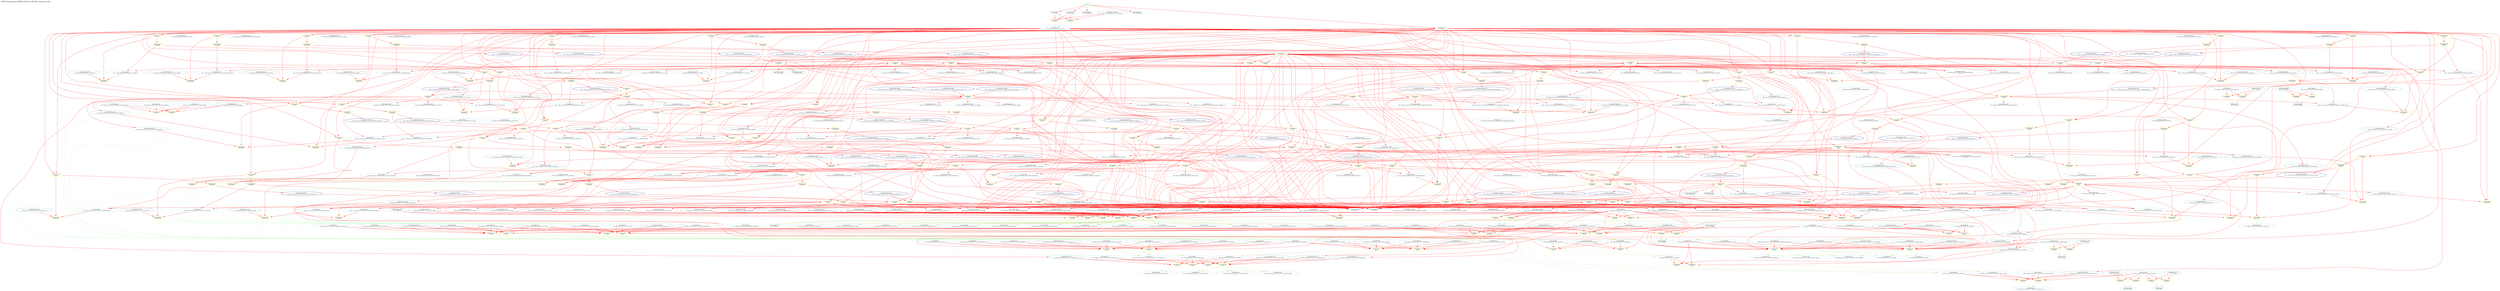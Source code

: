 digraph v3graph {
	graph	[label="MIPS_Harvard_obj_dir/MIPS_Harvard_TB_058_orderg_acyc.dot",
		 labelloc=t, labeljust=l,
		 //size="7.5,10",
		 rankdir=TB];
	n0	[fontsize=8 label="*INPUTS*", color=green];
	n0x55d369d9e040_1	[fontsize=8 label="0x55d369d98e80\n TOP->clk", color=skyblue];
	n0x55d369d9e040_2	[fontsize=8 label="0x55d369d99350\n TOP->reset", color=skyblue];
	n0x55d369d9e040_3	[fontsize=8 label="0x55d369da7190\n TOP->clk_enable", color=skyblue];
	n0x55d369d9e040_4	[fontsize=8 label="0x55d369d8e520\n TOP->instr_readdata", color=skyblue];
	n0x55d369d9e040_5	[fontsize=8 label="0x55d369b507d0\n TOP->data_readdata", color=skyblue];
	n0x55d369d9e040_6	[fontsize=8 label="0x55d369dbca50\n ASSIGNW", color=yellow];
	n0x55d369d9e040_7	[fontsize=8 label="0x55d369dbb170\n TOP->mips_cpu_harvard__DOT__ALU_output_memory", color=skyblue];
	n0x55d369d9e040_8	[fontsize=8 label="0x55d369d962f0\n TOP->data_address", color=skyblue];
	n0x55d369d9e040_9	[fontsize=8 label="0x55d369d962f0 POST\n TOP->data_address", color=CadetBlue];
	n0x55d369d9e040_10	[fontsize=8 label="0x55d369dbcd50\n ASSIGNW", color=yellow];
	n0x55d369d9e040_11	[fontsize=8 label="0x55d369dbb4f0\n TOP->mips_cpu_harvard__DOT__write_data_memory", color=skyblue];
	n0x55d369d9e040_12	[fontsize=8 label="0x55d369b506f0\n TOP->data_writedata", color=skyblue];
	n0x55d369d9e040_13	[fontsize=8 label="0x55d369b506f0 POST\n TOP->data_writedata", color=CadetBlue];
	n0x55d369d9e040_14	[fontsize=8 label="0x55d369dbd050\n ASSIGNW", color=yellow];
	n0x55d369d9e040_15	[fontsize=8 label="0x55d369dbac30\n TOP->mips_cpu_harvard__DOT__memory_write_memory", color=skyblue];
	n0x55d369d9e040_16	[fontsize=8 label="0x55d369b50530\n TOP->data_write", color=skyblue];
	n0x55d369d9e040_17	[fontsize=8 label="0x55d369b50530 POST\n TOP->data_write", color=CadetBlue];
	n0x55d369d9e040_18	[fontsize=8 label="0x55d369dbd350\n ASSIGNW", color=yellow];
	n0x55d369d9e040_19	[fontsize=8 label="0x55d369dbab50\n TOP->mips_cpu_harvard__DOT__memory_to_register_memory", color=skyblue];
	n0x55d369d9e040_20	[fontsize=8 label="0x55d369b50610\n TOP->data_read", color=skyblue];
	n0x55d369d9e040_21	[fontsize=8 label="0x55d369b50610 POST\n TOP->data_read", color=CadetBlue];
	n0x55d369d9e040_22	[fontsize=8 label="0x55d369dbd650\n ASSIGNW", color=yellow];
	n0x55d369d9e040_23	[fontsize=8 label="0x55d369b53cb0\n TOP->mips_cpu_harvard__DOT__program_counter_fetch", color=skyblue];
	n0x55d369d9e040_24	[fontsize=8 label="0x55d369d8e360\n TOP->instr_address", color=skyblue];
	n0x55d369d9e040_25	[fontsize=8 label="0x55d369d8e360 POST\n TOP->instr_address", color=CadetBlue];
	n0x55d369d9e040_26	[fontsize=8 label="0x55d369dbdc50\n ASSIGNW", color=yellow];
	n0x55d369d9e040_27	[fontsize=8 label="0x55d369b55410\n TOP->mips_cpu_harvard__DOT__instruction_decode", color=skyblue];
	n0x55d369d9e040_28	[fontsize=8 label="0x55d369dbaa70\n TOP->mips_cpu_harvard__DOT__write_register_memory", color=skyblue];
	n0x55d369d9e040_29	[fontsize=8 label="0x55d369dba990\n TOP->mips_cpu_harvard__DOT__register_write_memory", color=skyblue];
	n0x55d369d9e040_30	[fontsize=8 label="0x55d369db8af0\n TOP->mips_cpu_harvard__DOT__register_file_output_A_decode", color=skyblue];
	n0x55d369d9e040_31	[fontsize=8 label="0x55d369db8f50\n TOP->mips_cpu_harvard__DOT__comparator_1", color=skyblue];
	n0x55d369d9e040_32	[fontsize=8 label="0x55d369db8f50 POST\n TOP->mips_cpu_harvard__DOT__comparator_1", color=CadetBlue];
	n0x55d369d9e040_33	[fontsize=8 label="0x55d369dbe250\n ASSIGNW", color=yellow];
	n0x55d369d9e040_34	[fontsize=8 label="0x55d369db8bd0\n TOP->mips_cpu_harvard__DOT__register_file_output_B_decode", color=skyblue];
	n0x55d369d9e040_35	[fontsize=8 label="0x55d369db9030\n TOP->mips_cpu_harvard__DOT__comparator_2", color=skyblue];
	n0x55d369d9e040_36	[fontsize=8 label="0x55d369db9030 POST\n TOP->mips_cpu_harvard__DOT__comparator_2", color=CadetBlue];
	n0x55d369d9e040_37	[fontsize=8 label="0x55d369dbf450\n ASSIGNW", color=yellow];
	n0x55d369d9e040_38	[fontsize=8 label="0x55d369b54910\n TOP->mips_cpu_harvard__DOT__branch_decode", color=skyblue];
	n0x55d369d9e040_39	[fontsize=8 label="0x55d369b54a30\n TOP->mips_cpu_harvard__DOT__equal_decode", color=skyblue];
	n0x55d369d9e040_40	[fontsize=8 label="0x55d369b54210\n TOP->mips_cpu_harvard__DOT__program_counter_src_decode", color=skyblue];
	n0x55d369d9e040_41	[fontsize=8 label="0x55d369b54210 POST\n TOP->mips_cpu_harvard__DOT__program_counter_src_decode", color=CadetBlue];
	n0x55d369d9e040_42	[fontsize=8 label="0x55d369dbf930\n ASSIGNW", color=yellow];
	n0x55d369d9e040_43	[fontsize=8 label="0x55d369db8e70\n TOP->mips_cpu_harvard__DOT__sign_imm_decode", color=skyblue];
	n0x55d369d9e040_44	[fontsize=8 label="0x55d369db8e70 POST\n TOP->mips_cpu_harvard__DOT__sign_imm_decode", color=CadetBlue];
	n0x55d369d9e040_45	[fontsize=8 label="0x55d369dc19e0\n ASSIGNW", color=yellow];
	n0x55d369d9e040_46	[fontsize=8 label="0x55d369b53a70\n TOP->mips_cpu_harvard__DOT__internal_clk", color=skyblue];
	n0x55d369d9e040_47	[fontsize=8 label="0x55d369b53a70 POST\n TOP->mips_cpu_harvard__DOT__internal_clk", color=CadetBlue];
	n0x55d369d9e040_48	[fontsize=8 label="0x55d369dc1ec0\n ASSIGNW", color=yellow];
	n0x55d369d9e040_49	[fontsize=8 label="0x55d369da5f50\n TOP->active", color=skyblue];
	n0x55d369d9e040_50	[fontsize=8 label="0x55d369da5f50 POST\n TOP->active", color=CadetBlue];
	n0x55d369d9e040_51	[fontsize=8 label="0x55d369dc6020\n ASSIGNW", color=yellow];
	n0x55d369d9e040_52	[fontsize=8 label="0x55d369dc5d80\n TOP->mips_cpu_harvard__DOT__register_file__DOT__registers", color=skyblue];
	n0x55d369d9e040_53	[fontsize=8 label="0x55d369db8af0 POST\n TOP->mips_cpu_harvard__DOT__register_file_output_A_decode", color=CadetBlue];
	n0x55d369d9e040_54	[fontsize=8 label="0x55d369dc6500\n ASSIGNW", color=yellow];
	n0x55d369d9e040_55	[fontsize=8 label="0x55d369db8bd0 POST\n TOP->mips_cpu_harvard__DOT__register_file_output_B_decode", color=CadetBlue];
	n0x55d369d9e040_56	[fontsize=8 label="0x55d369dc6fe0\n ASSIGNW", color=yellow];
	n0x55d369d9e040_57	[fontsize=8 label="0x55d369da9bd0\n TOP->register_v0", color=skyblue];
	n0x55d369d9e040_58	[fontsize=8 label="0x55d369da9bd0 POST\n TOP->register_v0", color=CadetBlue];
	n0x55d369d9e040_59	[fontsize=8 label="0x55d369dcdbf0\n ASSIGNW", color=yellow];
	n0x55d369d9e040_60	[fontsize=8 label="0x55d369b55570\n TOP->mips_cpu_harvard__DOT__program_counter_plus_four_decode", color=skyblue];
	n0x55d369d9e040_61	[fontsize=8 label="0x55d369b54010\n TOP->mips_cpu_harvard__DOT__program_counter_mux_1_out", color=skyblue];
	n0x55d369d9e040_62	[fontsize=8 label="0x55d369b54010 POST\n TOP->mips_cpu_harvard__DOT__program_counter_mux_1_out", color=CadetBlue];
	n0x55d369d9e040_63	[fontsize=8 label="0x55d369dd6b60\n ALWAYS", color=yellow];
	n0x55d369d9e040_64	[fontsize=8 label="0x55d369dd68c0\n TOP->mips_cpu_harvard__DOT__control_unit__DOT__op", color=skyblue];
	n0x55d369d9e040_65	[fontsize=8 label="0x55d369dd68c0 POST\n TOP->mips_cpu_harvard__DOT__control_unit__DOT__op", color=CadetBlue];
	n0x55d369d9e040_66	[fontsize=8 label="0x55d369dd69a0\n TOP->mips_cpu_harvard__DOT__control_unit__DOT__rt", color=skyblue];
	n0x55d369d9e040_67	[fontsize=8 label="0x55d369dd69a0 POST\n TOP->mips_cpu_harvard__DOT__control_unit__DOT__rt", color=CadetBlue];
	n0x55d369d9e040_68	[fontsize=8 label="0x55d369dd6a80\n TOP->mips_cpu_harvard__DOT__control_unit__DOT__funct", color=skyblue];
	n0x55d369d9e040_69	[fontsize=8 label="0x55d369dd6a80 POST\n TOP->mips_cpu_harvard__DOT__control_unit__DOT__funct", color=CadetBlue];
	n0x55d369d9e040_70	[fontsize=8 label="0x55d369b54370\n TOP->mips_cpu_harvard__DOT__register_write_decode", color=skyblue];
	n0x55d369d9e040_71	[fontsize=8 label="0x55d369b54370 POST\n TOP->mips_cpu_harvard__DOT__register_write_decode", color=CadetBlue];
	n0x55d369d9e040_72	[fontsize=8 label="0x55d369b54490\n TOP->mips_cpu_harvard__DOT__memory_to_register_decode", color=skyblue];
	n0x55d369d9e040_73	[fontsize=8 label="0x55d369b54490 POST\n TOP->mips_cpu_harvard__DOT__memory_to_register_decode", color=CadetBlue];
	n0x55d369d9e040_74	[fontsize=8 label="0x55d369b545b0\n TOP->mips_cpu_harvard__DOT__memory_write_decode", color=skyblue];
	n0x55d369d9e040_75	[fontsize=8 label="0x55d369b545b0 POST\n TOP->mips_cpu_harvard__DOT__memory_write_decode", color=CadetBlue];
	n0x55d369d9e040_76	[fontsize=8 label="0x55d369b546d0\n TOP->mips_cpu_harvard__DOT__ALU_src_B_decode", color=skyblue];
	n0x55d369d9e040_77	[fontsize=8 label="0x55d369b546d0 POST\n TOP->mips_cpu_harvard__DOT__ALU_src_B_decode", color=CadetBlue];
	n0x55d369d9e040_78	[fontsize=8 label="0x55d369b547f0\n TOP->mips_cpu_harvard__DOT__register_destination_decode", color=skyblue];
	n0x55d369d9e040_79	[fontsize=8 label="0x55d369b547f0 POST\n TOP->mips_cpu_harvard__DOT__register_destination_decode", color=CadetBlue];
	n0x55d369d9e040_80	[fontsize=8 label="0x55d369b54910 POST\n TOP->mips_cpu_harvard__DOT__branch_decode", color=CadetBlue];
	n0x55d369d9e040_81	[fontsize=8 label="0x55d369b550f0\n TOP->mips_cpu_harvard__DOT__HI_register_write_decode", color=skyblue];
	n0x55d369d9e040_82	[fontsize=8 label="0x55d369b550f0 POST\n TOP->mips_cpu_harvard__DOT__HI_register_write_decode", color=CadetBlue];
	n0x55d369d9e040_83	[fontsize=8 label="0x55d369b55210\n TOP->mips_cpu_harvard__DOT__LO_register_write_decode", color=skyblue];
	n0x55d369d9e040_84	[fontsize=8 label="0x55d369b55210 POST\n TOP->mips_cpu_harvard__DOT__LO_register_write_decode", color=CadetBlue];
	n0x55d369d9e040_85	[fontsize=8 label="0x55d369b54b50\n TOP->mips_cpu_harvard__DOT__ALU_function_decode", color=skyblue];
	n0x55d369d9e040_86	[fontsize=8 label="0x55d369b54b50 POST\n TOP->mips_cpu_harvard__DOT__ALU_function_decode", color=CadetBlue];
	n0x55d369d9e040_87	[fontsize=8 label="0x55d369b54c70\n TOP->mips_cpu_harvard__DOT__program_counter_multiplexer_jump_decode", color=skyblue];
	n0x55d369d9e040_88	[fontsize=8 label="0x55d369b54c70 POST\n TOP->mips_cpu_harvard__DOT__program_counter_multiplexer_jump_decode", color=CadetBlue];
	n0x55d369d9e040_89	[fontsize=8 label="0x55d369b54fd0\n TOP->mips_cpu_harvard__DOT__j_instruction_decode", color=skyblue];
	n0x55d369d9e040_90	[fontsize=8 label="0x55d369b54fd0 POST\n TOP->mips_cpu_harvard__DOT__j_instruction_decode", color=CadetBlue];
	n0x55d369d9e040_91	[fontsize=8 label="0x55d369b54e70\n TOP->mips_cpu_harvard__DOT__using_HI_LO_decode", color=skyblue];
	n0x55d369d9e040_92	[fontsize=8 label="0x55d369b54e70 POST\n TOP->mips_cpu_harvard__DOT__using_HI_LO_decode", color=CadetBlue];
	n0x55d369d9e040_93	[fontsize=8 label="0x55d369f6db30\n ALWAYS", color=yellow];
	n0x55d369d9e040_94	[fontsize=8 label="0x55d369b54a30 POST\n TOP->mips_cpu_harvard__DOT__equal_decode", color=CadetBlue];
	n0x55d369d9e040_95	[fontsize=8 label="0x55d369e2efd0\n ALWAYS", color=yellow];
	n0x55d369d9e040_96	[fontsize=8 label="0x55d369db91f0\n TOP->mips_cpu_harvard__DOT__register_destination_execute", color=skyblue];
	n0x55d369d9e040_97	[fontsize=8 label="0x55d369dba530\n TOP->mips_cpu_harvard__DOT__Rd_execute", color=skyblue];
	n0x55d369d9e040_98	[fontsize=8 label="0x55d369dba450\n TOP->mips_cpu_harvard__DOT__Rt_execute", color=skyblue];
	n0x55d369d9e040_99	[fontsize=8 label="0x55d369db9490\n TOP->mips_cpu_harvard__DOT__write_register_execute", color=skyblue];
	n0x55d369d9e040_100	[fontsize=8 label="0x55d369db9490 POST\n TOP->mips_cpu_harvard__DOT__write_register_execute", color=CadetBlue];
	n0x55d369d9e040_101	[fontsize=8 label="0x55d369f6a750\n ALWAYS", color=yellow];
	n0x55d369d9e040_102	[fontsize=8 label="0x55d369dbc4b0\n TOP->mips_cpu_harvard__DOT__forward_A_execute", color=skyblue];
	n0x55d369d9e040_103	[fontsize=8 label="0x55d369dbb330\n TOP->mips_cpu_harvard__DOT__ALU_LO_output_memory", color=skyblue];
	n0x55d369d9e040_104	[fontsize=8 label="0x55d369dbbdb0\n TOP->mips_cpu_harvard__DOT__ALU_LO_output_writeback", color=skyblue];
	n0x55d369d9e040_105	[fontsize=8 label="0x55d369dbbbf0\n TOP->mips_cpu_harvard__DOT__result_writeback", color=skyblue];
	n0x55d369d9e040_106	[fontsize=8 label="0x55d369db9c70\n TOP->mips_cpu_harvard__DOT__src_A_execute", color=skyblue];
	n0x55d369d9e040_107	[fontsize=8 label="0x55d369db9e30\n TOP->mips_cpu_harvard__DOT__src_A_ALU_execute", color=skyblue];
	n0x55d369d9e040_108	[fontsize=8 label="0x55d369db9e30 POST\n TOP->mips_cpu_harvard__DOT__src_A_ALU_execute", color=CadetBlue];
	n0x55d369d9e040_109	[fontsize=8 label="0x55d369f68740\n ALWAYS", color=yellow];
	n0x55d369d9e040_110	[fontsize=8 label="0x55d369dbc590\n TOP->mips_cpu_harvard__DOT__forward_B_execute", color=skyblue];
	n0x55d369d9e040_111	[fontsize=8 label="0x55d369dbb250\n TOP->mips_cpu_harvard__DOT__ALU_HI_output_memory", color=skyblue];
	n0x55d369d9e040_112	[fontsize=8 label="0x55d369dbbcd0\n TOP->mips_cpu_harvard__DOT__ALU_HI_output_writeback", color=skyblue];
	n0x55d369d9e040_113	[fontsize=8 label="0x55d369db9d50\n TOP->mips_cpu_harvard__DOT__src_B_execute", color=skyblue];
	n0x55d369d9e040_114	[fontsize=8 label="0x55d369e353d0\n TOP->mips_cpu_harvard__DOT__alu_input_mux__DOT__src_mux_input_0", color=skyblue];
	n0x55d369d9e040_115	[fontsize=8 label="0x55d369e353d0 POST\n TOP->mips_cpu_harvard__DOT__alu_input_mux__DOT__src_mux_input_0", color=CadetBlue];
	n0x55d369d9e040_116	[fontsize=8 label="0x55d369db9570\n TOP->mips_cpu_harvard__DOT__ALU_src_B_execute", color=skyblue];
	n0x55d369d9e040_117	[fontsize=8 label="0x55d369dba610\n TOP->mips_cpu_harvard__DOT__sign_imm_execute", color=skyblue];
	n0x55d369d9e040_118	[fontsize=8 label="0x55d369dba7d0\n TOP->mips_cpu_harvard__DOT__program_counter_plus_four_execute", color=skyblue];
	n0x55d369d9e040_119	[fontsize=8 label="0x55d369db9f10\n TOP->mips_cpu_harvard__DOT__src_B_ALU_execute", color=skyblue];
	n0x55d369d9e040_120	[fontsize=8 label="0x55d369db9f10 POST\n TOP->mips_cpu_harvard__DOT__src_B_ALU_execute", color=CadetBlue];
	n0x55d369d9e040_121	[fontsize=8 label="0x55d369f36930\n ALWAYS", color=yellow];
	n0x55d369d9e040_122	[fontsize=8 label="0x55d369dba0d0\n TOP->mips_cpu_harvard__DOT__ALU_output_execute", color=skyblue];
	n0x55d369d9e040_123	[fontsize=8 label="0x55d369dba0d0 POST\n TOP->mips_cpu_harvard__DOT__ALU_output_execute", color=CadetBlue];
	n0x55d369d9e040_124	[fontsize=8 label="0x55d369db9650\n TOP->mips_cpu_harvard__DOT__ALU_function_execute", color=skyblue];
	n0x55d369d9e040_125	[fontsize=8 label="0x55d369f36630\n ALWAYS", color=yellow];
	n0x55d369d9e040_126	[fontsize=8 label="0x55d369e3dd80\n TOP->mips_cpu_harvard__DOT__alu__DOT__ALU_HI_LO_output", color=skyblue];
	n0x55d369d9e040_127	[fontsize=8 label="0x55d369e3dd80 POST\n TOP->mips_cpu_harvard__DOT__alu__DOT__ALU_HI_LO_output", color=CadetBlue];
	n0x55d369d9e040_128	[fontsize=8 label="0x55d369dba1b0\n TOP->mips_cpu_harvard__DOT__ALU_HI_output_execute", color=skyblue];
	n0x55d369d9e040_129	[fontsize=8 label="0x55d369dba1b0 POST\n TOP->mips_cpu_harvard__DOT__ALU_HI_output_execute", color=CadetBlue];
	n0x55d369d9e040_130	[fontsize=8 label="0x55d369dba290\n TOP->mips_cpu_harvard__DOT__ALU_LO_output_execute", color=skyblue];
	n0x55d369d9e040_131	[fontsize=8 label="0x55d369dba290 POST\n TOP->mips_cpu_harvard__DOT__ALU_LO_output_execute", color=CadetBlue];
	n0x55d369d9e040_132	[fontsize=8 label="0x55d369e6f2a0\n ASSIGNW", color=yellow];
	n0x55d369d9e040_133	[fontsize=8 label="0x55d369dbba30\n TOP->mips_cpu_harvard__DOT__memory_to_register_writeback", color=skyblue];
	n0x55d369d9e040_134	[fontsize=8 label="0x55d369dbbf70\n TOP->mips_cpu_harvard__DOT__read_data_writeback", color=skyblue];
	n0x55d369d9e040_135	[fontsize=8 label="0x55d369dbbe90\n TOP->mips_cpu_harvard__DOT__ALU_output_writeback", color=skyblue];
	n0x55d369d9e040_136	[fontsize=8 label="0x55d369dbbbf0 POST\n TOP->mips_cpu_harvard__DOT__result_writeback", color=CadetBlue];
	n0x55d369d9e040_137	[fontsize=8 label="0x55d369f5d290\n ALWAYS", color=yellow];
	n0x55d369d9e040_138	[fontsize=8 label="0x55d369db9b90\n TOP->mips_cpu_harvard__DOT__using_HI_LO_execute", color=skyblue];
	n0x55d369d9e040_139	[fontsize=8 label="0x55d369dbad10\n TOP->mips_cpu_harvard__DOT__HI_register_write_memory", color=skyblue];
	n0x55d369d9e040_140	[fontsize=8 label="0x55d369dbbb10\n TOP->mips_cpu_harvard__DOT__write_register_writeback", color=skyblue];
	n0x55d369d9e040_141	[fontsize=8 label="0x55d369dbb790\n TOP->mips_cpu_harvard__DOT__register_write_writeback", color=skyblue];
	n0x55d369d9e040_142	[fontsize=8 label="0x55d369dbb870\n TOP->mips_cpu_harvard__DOT__HI_register_write_writeback", color=skyblue];
	n0x55d369d9e040_143	[fontsize=8 label="0x55d369dbc590 POST\n TOP->mips_cpu_harvard__DOT__forward_B_execute", color=CadetBlue];
	n0x55d369d9e040_144	[fontsize=8 label="0x55d369f5d110\n ALWAYS", color=yellow];
	n0x55d369d9e040_145	[fontsize=8 label="0x55d369dba370\n TOP->mips_cpu_harvard__DOT__Rs_execute", color=skyblue];
	n0x55d369d9e040_146	[fontsize=8 label="0x55d369dbadf0\n TOP->mips_cpu_harvard__DOT__LO_register_write_memory", color=skyblue];
	n0x55d369d9e040_147	[fontsize=8 label="0x55d369dbb950\n TOP->mips_cpu_harvard__DOT__LO_register_write_writeback", color=skyblue];
	n0x55d369d9e040_148	[fontsize=8 label="0x55d369dbc4b0 POST\n TOP->mips_cpu_harvard__DOT__forward_A_execute", color=CadetBlue];
	n0x55d369d9e040_149	[fontsize=8 label="0x55d369f5cf90\n ALWAYS", color=yellow];
	n0x55d369d9e040_150	[fontsize=8 label="0x55d369db92d0\n TOP->mips_cpu_harvard__DOT__memory_to_register_execute", color=skyblue];
	n0x55d369d9e040_151	[fontsize=8 label="0x55d369e77d00\n TOP->mips_cpu_harvard__DOT__hazard_unit__DOT__lwstall", color=skyblue];
	n0x55d369d9e040_152	[fontsize=8 label="0x55d369e77d00 POST\n TOP->mips_cpu_harvard__DOT__hazard_unit__DOT__lwstall", color=CadetBlue];
	n0x55d369d9e040_153	[fontsize=8 label="0x55d369db98f0\n TOP->mips_cpu_harvard__DOT__register_write_execute", color=skyblue];
	n0x55d369d9e040_154	[fontsize=8 label="0x55d369e77e60\n TOP->mips_cpu_harvard__DOT__hazard_unit__DOT__branchstall", color=skyblue];
	n0x55d369d9e040_155	[fontsize=8 label="0x55d369e77e60 POST\n TOP->mips_cpu_harvard__DOT__hazard_unit__DOT__branchstall", color=CadetBlue];
	n0x55d369d9e040_156	[fontsize=8 label="0x55d369db99d0\n TOP->mips_cpu_harvard__DOT__program_counter_multiplexer_jump_execute", color=skyblue];
	n0x55d369d9e040_157	[fontsize=8 label="0x55d369dbc050\n TOP->mips_cpu_harvard__DOT__stall_fetch", color=skyblue];
	n0x55d369d9e040_158	[fontsize=8 label="0x55d369dbc050 POST\n TOP->mips_cpu_harvard__DOT__stall_fetch", color=CadetBlue];
	n0x55d369d9e040_159	[fontsize=8 label="0x55d369dbc130\n TOP->mips_cpu_harvard__DOT__stall_decode", color=skyblue];
	n0x55d369d9e040_160	[fontsize=8 label="0x55d369dbc130 POST\n TOP->mips_cpu_harvard__DOT__stall_decode", color=CadetBlue];
	n0x55d369d9e040_161	[fontsize=8 label="0x55d369dbc3d0\n TOP->mips_cpu_harvard__DOT__flush_execute_register", color=skyblue];
	n0x55d369d9e040_162	[fontsize=8 label="0x55d369dbc3d0 POST\n TOP->mips_cpu_harvard__DOT__flush_execute_register", color=CadetBlue];
	n0x55d369d9e040_163	[fontsize=8 label="0x55d36a06aa30\n ASSIGNW", color=yellow];
	n0x55d369d9e040_164	[fontsize=8 label="0x55d36a06ad30\n ASSIGNW", color=yellow];
	n0x55d369d9e040_165	[fontsize=8 label="0x55d36a06b030\n ASSIGNW", color=yellow];
	n0x55d369d9e040_166	[fontsize=8 label="0x55d36a06b330\n ASSIGNW", color=yellow];
	n0x55d369d9e040_167	[fontsize=8 label="0x55d36a06b630\n ASSIGNW", color=yellow];
	n0x55d369d9e040_168	[fontsize=8 label="0x55d36a06b930\n ASSIGNW", color=yellow];
	n0x55d369d9e040_169	[fontsize=8 label="0x55d36a06c9e0\n ASSIGNW", color=yellow];
	n0x55d369d9e040_170	[fontsize=8 label="0x55d36a0dfa60\n ASSIGNW", color=yellow];
	n0x55d369d9e040_171	[fontsize=8 label="0x55d36a0dff70\n ASSIGNW", color=yellow];
	n0x55d369d9e040_172	[fontsize=8 label="0x55d36a0e0e10\n ASSIGNW", color=yellow];
	n0x55d369d9e040_173	[fontsize=8 label="0x55d36a0e1320\n ASSIGNW", color=yellow];
	n0x55d369d9e040_174	[fontsize=8 label="0x55d36a0e1850\n ASSIGNW", color=yellow];
	n0x55d369d9e040_175	[fontsize=8 label="0x55d36a05cc10\n ASSIGNW", color=yellow];
	n0x55d369d9e040_176	[fontsize=8 label="0x55d36a05d560\n ASSIGNW", color=yellow];
	n0x55d369d9e040_177	[fontsize=8 label="0x55d36a05dad0\n ASSIGNW", color=yellow];
	n0x55d369d9e040_178	[fontsize=8 label="0x55d36a05e810\n ALWAYS", color=yellow];
	n0x55d369d9e040_179	[fontsize=8 label="0x55d36a118b60\n ALWAYS", color=yellow];
	n0x55d369d9e040_180	[fontsize=8 label="0x55d36a121720\n ALWAYS", color=yellow];
	n0x55d369d9e040_181	[fontsize=8 label="0x55d36a1232f0\n ALWAYS", color=yellow];
	n0x55d369d9e040_182	[fontsize=8 label="0x55d36a1265d0\n ALWAYS", color=yellow];
	n0x55d369d9e040_183	[fontsize=8 label="0x55d36a12b0e0\n ALWAYS", color=yellow];
	n0x55d369d9e040_184	[fontsize=8 label="0x55d36a13f410\n ALWAYS", color=yellow];
	n0x55d369d9e040_185	[fontsize=8 label="0x55d36a147350\n ASSIGNW", color=yellow];
	n0x55d369d9e040_186	[fontsize=8 label="0x55d36a147a40\n ALWAYS", color=yellow];
	n0x55d369d9e040_187	[fontsize=8 label="0x55d36a14a3b0\n ALWAYS", color=yellow];
	n0x55d369d9e040_188	[fontsize=8 label="0x55d36a14cd20\n ALWAYS", color=yellow];
	n0x55d369d9e040_189	[fontsize=8 label="0x55d36987a740\n ACTIVE", color=yellow];
	n0x55d369d9e040_190	[fontsize=8 label="0x55d369f8a6b0\n ALWAYS", color=yellow];
	n0x55d369d9e040_191	[fontsize=8 label="0x55d369dbb790 PRE\n TOP->mips_cpu_harvard__DOT__register_write_writeback", color=lightblue];
	n0x55d369d9e040_192	[fontsize=8 label="0x55d369dbb790 POST\n TOP->mips_cpu_harvard__DOT__register_write_writeback", color=CadetBlue];
	n0x55d369d9e040_193	[fontsize=8 label="0x55d369dbbbf0 PRE\n TOP->mips_cpu_harvard__DOT__result_writeback", color=lightblue];
	n0x55d369d9e040_194	[fontsize=8 label="0x55d36a02e7f0 PORD\n TOP->__Vdlyvval__mips_cpu_harvard__DOT__register_file__DOT__registers__v0", color=NavyBlue];
	n0x55d369d9e040_195	[fontsize=8 label="0x55d36a02e7f0\n TOP->__Vdlyvval__mips_cpu_harvard__DOT__register_file__DOT__registers__v0", color=skyblue];
	n0x55d369d9e040_196	[fontsize=8 label="0x55d36a030660 PORD\n TOP->__Vdlyvset__mips_cpu_harvard__DOT__register_file__DOT__registers__v0", color=NavyBlue];
	n0x55d369d9e040_197	[fontsize=8 label="0x55d36a030660\n TOP->__Vdlyvset__mips_cpu_harvard__DOT__register_file__DOT__registers__v0", color=skyblue];
	n0x55d369d9e040_198	[fontsize=8 label="0x55d369dbbb10 PRE\n TOP->mips_cpu_harvard__DOT__write_register_writeback", color=lightblue];
	n0x55d369d9e040_199	[fontsize=8 label="0x55d369dbbb10 POST\n TOP->mips_cpu_harvard__DOT__write_register_writeback", color=CadetBlue];
	n0x55d369d9e040_200	[fontsize=8 label="0x55d36997f4d0 PORD\n TOP->__Vdlyvdim0__mips_cpu_harvard__DOT__register_file__DOT__registers__v0", color=NavyBlue];
	n0x55d369d9e040_201	[fontsize=8 label="0x55d36997f4d0\n TOP->__Vdlyvdim0__mips_cpu_harvard__DOT__register_file__DOT__registers__v0", color=skyblue];
	n0x55d369d9e040_202	[fontsize=8 label="0x55d369f8a530\n ALWAYS", color=yellow];
	n0x55d369d9e040_203	[fontsize=8 label="0x55d369dbb870 PRE\n TOP->mips_cpu_harvard__DOT__HI_register_write_writeback", color=lightblue];
	n0x55d369d9e040_204	[fontsize=8 label="0x55d369dbb870 POST\n TOP->mips_cpu_harvard__DOT__HI_register_write_writeback", color=CadetBlue];
	n0x55d369d9e040_205	[fontsize=8 label="0x55d369dbbcd0 PRE\n TOP->mips_cpu_harvard__DOT__ALU_HI_output_writeback", color=lightblue];
	n0x55d369d9e040_206	[fontsize=8 label="0x55d369dbbcd0 POST\n TOP->mips_cpu_harvard__DOT__ALU_HI_output_writeback", color=CadetBlue];
	n0x55d369d9e040_207	[fontsize=8 label="0x55d36a0298c0 PORD\n TOP->__Vdly__mips_cpu_harvard__DOT__register_file__DOT__HI_reg", color=NavyBlue];
	n0x55d369d9e040_208	[fontsize=8 label="0x55d36a0298c0\n TOP->__Vdly__mips_cpu_harvard__DOT__register_file__DOT__HI_reg", color=skyblue];
	n0x55d369d9e040_209	[fontsize=8 label="0x55d369f8a0b0\n ALWAYS", color=yellow];
	n0x55d369d9e040_210	[fontsize=8 label="0x55d369dbb950 PRE\n TOP->mips_cpu_harvard__DOT__LO_register_write_writeback", color=lightblue];
	n0x55d369d9e040_211	[fontsize=8 label="0x55d369dbb950 POST\n TOP->mips_cpu_harvard__DOT__LO_register_write_writeback", color=CadetBlue];
	n0x55d369d9e040_212	[fontsize=8 label="0x55d369dbbdb0 PRE\n TOP->mips_cpu_harvard__DOT__ALU_LO_output_writeback", color=lightblue];
	n0x55d369d9e040_213	[fontsize=8 label="0x55d369dbbdb0 POST\n TOP->mips_cpu_harvard__DOT__ALU_LO_output_writeback", color=CadetBlue];
	n0x55d369d9e040_214	[fontsize=8 label="0x55d36a0593b0 PORD\n TOP->__Vdly__mips_cpu_harvard__DOT__register_file__DOT__LO_reg", color=NavyBlue];
	n0x55d369d9e040_215	[fontsize=8 label="0x55d36a0593b0\n TOP->__Vdly__mips_cpu_harvard__DOT__register_file__DOT__LO_reg", color=skyblue];
	n0x55d369d9e040_216	[fontsize=8 label="0x55d36a057fc0\n ACTIVE", color=yellow];
	n0x55d369d9e040_217	[fontsize=8 label="0x55d36a052ff0\n ASSIGNPRE", color=yellow];
	n0x55d369d9e040_218	[fontsize=8 label="0x55d369dc5f40 PRE\n TOP->mips_cpu_harvard__DOT__register_file__DOT__LO_reg", color=lightblue];
	n0x55d369d9e040_219	[fontsize=8 label="0x55d36a057f00\n ASSIGNPOST", color=yellow];
	n0x55d369d9e040_220	[fontsize=8 label="0x55d369dc5f40\n TOP->mips_cpu_harvard__DOT__register_file__DOT__LO_reg", color=skyblue];
	n0x55d369d9e040_221	[fontsize=8 label="0x55d369dc5f40 POST\n TOP->mips_cpu_harvard__DOT__register_file__DOT__LO_reg", color=CadetBlue];
	n0x55d369d9e040_222	[fontsize=8 label="0x55d36a059f00\n ACTIVE", color=yellow];
	n0x55d369d9e040_223	[fontsize=8 label="0x55d36a059570\n ASSIGNPRE", color=yellow];
	n0x55d369d9e040_224	[fontsize=8 label="0x55d369dc5e60 PRE\n TOP->mips_cpu_harvard__DOT__register_file__DOT__HI_reg", color=lightblue];
	n0x55d369d9e040_225	[fontsize=8 label="0x55d36a05a280\n ASSIGNPOST", color=yellow];
	n0x55d369d9e040_226	[fontsize=8 label="0x55d369dc5e60\n TOP->mips_cpu_harvard__DOT__register_file__DOT__HI_reg", color=skyblue];
	n0x55d369d9e040_227	[fontsize=8 label="0x55d369dc5e60 POST\n TOP->mips_cpu_harvard__DOT__register_file__DOT__HI_reg", color=CadetBlue];
	n0x55d369d9e040_228	[fontsize=8 label="0x55d36a031240\n ACTIVE", color=yellow];
	n0x55d369d9e040_229	[fontsize=8 label="0x55d36a033f50\n ALWAYSPOST", color=yellow];
	n0x55d369d9e040_230	[fontsize=8 label="0x55d369dc5d80 POST\n TOP->mips_cpu_harvard__DOT__register_file__DOT__registers", color=CadetBlue];
	n0x55d369d9e040_231	[fontsize=8 label="0x55d369961cd0\n ASSIGNPRE", color=yellow];
	n0x55d369d9e040_232	[fontsize=8 label="0x55d369f32c30\n ACTIVE", color=yellow];
	n0x55d369d9e040_233	[fontsize=8 label="0x55d369f8cec0\n ALWAYS\n c243", color=yellow];
	n0x55d369d9e040_234	[fontsize=8 label="0x55d369d99350 PRE\n TOP->reset", color=lightblue];
	n0x55d369d9e040_235	[fontsize=8 label="0x55d369d99350 POST\n TOP->reset", color=CadetBlue];
	n0x55d369d9e040_236	[fontsize=8 label="0x55d36a0578d0 PORD\n TOP->__Vdly__mips_cpu_harvard__DOT__program_counter_fetch\n c243", color=NavyBlue];
	n0x55d369d9e040_237	[fontsize=8 label="0x55d36a0578d0\n TOP->__Vdly__mips_cpu_harvard__DOT__program_counter_fetch", color=skyblue];
	n0x55d369d9e040_238	[fontsize=8 label="0x55d369dbc050 PRE\n TOP->mips_cpu_harvard__DOT__stall_fetch", color=lightblue];
	n0x55d369d9e040_239	[fontsize=8 label="0x55d369dbaed0 PRE\n TOP->mips_cpu_harvard__DOT__program_counter_multiplexer_jump_memory", color=lightblue];
	n0x55d369d9e040_240	[fontsize=8 label="0x55d369dbaed0 POST\n TOP->mips_cpu_harvard__DOT__program_counter_multiplexer_jump_memory", color=CadetBlue];
	n0x55d369d9e040_241	[fontsize=8 label="0x55d369dbb090 PRE\n TOP->mips_cpu_harvard__DOT__j_instruction_memory", color=lightblue];
	n0x55d369d9e040_242	[fontsize=8 label="0x55d369dbb090 POST\n TOP->mips_cpu_harvard__DOT__j_instruction_memory", color=CadetBlue];
	n0x55d369d9e040_243	[fontsize=8 label="0x55d369dba8b0 PRE\n TOP->mips_cpu_harvard__DOT__j_program_counter_execute\n c243", color=lightblue];
	n0x55d369d9e040_244	[fontsize=8 label="0x55d369dba8b0 POST\n TOP->mips_cpu_harvard__DOT__j_program_counter_execute", color=CadetBlue];
	n0x55d369d9e040_245	[fontsize=8 label="0x55d369dbb170 PRE\n TOP->mips_cpu_harvard__DOT__ALU_output_memory", color=lightblue];
	n0x55d369d9e040_246	[fontsize=8 label="0x55d369dbb170 POST\n TOP->mips_cpu_harvard__DOT__ALU_output_memory", color=CadetBlue];
	n0x55d369d9e040_247	[fontsize=8 label="0x55d369b54010 PRE\n TOP->mips_cpu_harvard__DOT__program_counter_mux_1_out", color=lightblue];
	n0x55d369d9e040_248	[fontsize=8 label="0x55d369f8f340\n ALWAYS", color=yellow];
	n0x55d369d9e040_249	[fontsize=8 label="0x55d36a056310 PORD\n TOP->__Vdly__mips_cpu_harvard__DOT__instruction_decode", color=NavyBlue];
	n0x55d369d9e040_250	[fontsize=8 label="0x55d36a056310\n TOP->__Vdly__mips_cpu_harvard__DOT__instruction_decode", color=skyblue];
	n0x55d369d9e040_251	[fontsize=8 label="0x55d369dbc130 PRE\n TOP->mips_cpu_harvard__DOT__stall_decode", color=lightblue];
	n0x55d369d9e040_252	[fontsize=8 label="0x55d369b54210 PRE\n TOP->mips_cpu_harvard__DOT__program_counter_src_decode", color=lightblue];
	n0x55d369d9e040_253	[fontsize=8 label="0x55d369d8e520 PRE\n TOP->instr_readdata", color=lightblue];
	n0x55d369d9e040_254	[fontsize=8 label="0x55d369d8e520 POST\n TOP->instr_readdata", color=CadetBlue];
	n0x55d369d9e040_255	[fontsize=8 label="0x55d369f8efe0\n ALWAYS\n c243", color=yellow];
	n0x55d369d9e040_256	[fontsize=8 label="0x55d36a04c350 PORD\n TOP->__Vdly__mips_cpu_harvard__DOT__program_counter_plus_four_decode\n c243", color=NavyBlue];
	n0x55d369d9e040_257	[fontsize=8 label="0x55d36a04c350\n TOP->__Vdly__mips_cpu_harvard__DOT__program_counter_plus_four_decode", color=skyblue];
	n0x55d369d9e040_258	[fontsize=8 label="0x55d369b53cb0 PRE\n TOP->mips_cpu_harvard__DOT__program_counter_fetch\n c243", color=lightblue];
	n0x55d369d9e040_259	[fontsize=8 label="0x55d369b53cb0 POST\n TOP->mips_cpu_harvard__DOT__program_counter_fetch", color=CadetBlue];
	n0x55d369d9e040_260	[fontsize=8 label="0x55d369f98880\n ALWAYS", color=yellow];
	n0x55d369d9e040_261	[fontsize=8 label="0x55d369dbc3d0 PRE\n TOP->mips_cpu_harvard__DOT__flush_execute_register", color=lightblue];
	n0x55d369d9e040_262	[fontsize=8 label="0x55d369b55410 PRE\n TOP->mips_cpu_harvard__DOT__instruction_decode", color=lightblue];
	n0x55d369d9e040_263	[fontsize=8 label="0x55d369b55410 POST\n TOP->mips_cpu_harvard__DOT__instruction_decode", color=CadetBlue];
	n0x55d369d9e040_264	[fontsize=8 label="0x55d36a044a50 PORD\n TOP->__Vdly__mips_cpu_harvard__DOT__Rd_execute", color=NavyBlue];
	n0x55d369d9e040_265	[fontsize=8 label="0x55d36a044a50\n TOP->__Vdly__mips_cpu_harvard__DOT__Rd_execute", color=skyblue];
	n0x55d369d9e040_266	[fontsize=8 label="0x55d369f986e0\n ALWAYS", color=yellow];
	n0x55d369d9e040_267	[fontsize=8 label="0x55d36a0402c0 PORD\n TOP->__Vdly__mips_cpu_harvard__DOT__Rt_execute", color=NavyBlue];
	n0x55d369d9e040_268	[fontsize=8 label="0x55d36a0402c0\n TOP->__Vdly__mips_cpu_harvard__DOT__Rt_execute", color=skyblue];
	n0x55d369d9e040_269	[fontsize=8 label="0x55d369f98540\n ALWAYS", color=yellow];
	n0x55d369d9e040_270	[fontsize=8 label="0x55d369b54b50 PRE\n TOP->mips_cpu_harvard__DOT__ALU_function_decode", color=lightblue];
	n0x55d369d9e040_271	[fontsize=8 label="0x55d36a03f300 PORD\n TOP->__Vdly__mips_cpu_harvard__DOT__ALU_function_execute", color=NavyBlue];
	n0x55d369d9e040_272	[fontsize=8 label="0x55d36a03f300\n TOP->__Vdly__mips_cpu_harvard__DOT__ALU_function_execute", color=skyblue];
	n0x55d369d9e040_273	[fontsize=8 label="0x55d369f983a0\n ALWAYS", color=yellow];
	n0x55d369d9e040_274	[fontsize=8 label="0x55d369b55210 PRE\n TOP->mips_cpu_harvard__DOT__LO_register_write_decode", color=lightblue];
	n0x55d369d9e040_275	[fontsize=8 label="0x55d36a032de0 PORD\n TOP->__Vdly__mips_cpu_harvard__DOT__LO_register_write_execute", color=NavyBlue];
	n0x55d369d9e040_276	[fontsize=8 label="0x55d36a032de0\n TOP->__Vdly__mips_cpu_harvard__DOT__LO_register_write_execute", color=skyblue];
	n0x55d369d9e040_277	[fontsize=8 label="0x55d369f98200\n ALWAYS", color=yellow];
	n0x55d369d9e040_278	[fontsize=8 label="0x55d369b550f0 PRE\n TOP->mips_cpu_harvard__DOT__HI_register_write_decode", color=lightblue];
	n0x55d369d9e040_279	[fontsize=8 label="0x55d36a02d050 PORD\n TOP->__Vdly__mips_cpu_harvard__DOT__HI_register_write_execute", color=NavyBlue];
	n0x55d369d9e040_280	[fontsize=8 label="0x55d36a02d050\n TOP->__Vdly__mips_cpu_harvard__DOT__HI_register_write_execute", color=skyblue];
	n0x55d369d9e040_281	[fontsize=8 label="0x55d369f98060\n ALWAYS", color=yellow];
	n0x55d369d9e040_282	[fontsize=8 label="0x55d369b547f0 PRE\n TOP->mips_cpu_harvard__DOT__register_destination_decode", color=lightblue];
	n0x55d369d9e040_283	[fontsize=8 label="0x55d36a024c60 PORD\n TOP->__Vdly__mips_cpu_harvard__DOT__register_destination_execute", color=NavyBlue];
	n0x55d369d9e040_284	[fontsize=8 label="0x55d36a024c60\n TOP->__Vdly__mips_cpu_harvard__DOT__register_destination_execute", color=skyblue];
	n0x55d369d9e040_285	[fontsize=8 label="0x55d369f97ec0\n ALWAYS", color=yellow];
	n0x55d369d9e040_286	[fontsize=8 label="0x55d369b54370 PRE\n TOP->mips_cpu_harvard__DOT__register_write_decode", color=lightblue];
	n0x55d369d9e040_287	[fontsize=8 label="0x55d36a024d40 PORD\n TOP->__Vdly__mips_cpu_harvard__DOT__register_write_execute", color=NavyBlue];
	n0x55d369d9e040_288	[fontsize=8 label="0x55d36a024d40\n TOP->__Vdly__mips_cpu_harvard__DOT__register_write_execute", color=skyblue];
	n0x55d369d9e040_289	[fontsize=8 label="0x55d369f97ac0\n ALWAYS", color=yellow];
	n0x55d369d9e040_290	[fontsize=8 label="0x55d369b54490 PRE\n TOP->mips_cpu_harvard__DOT__memory_to_register_decode", color=lightblue];
	n0x55d369d9e040_291	[fontsize=8 label="0x55d36a0450c0 PORD\n TOP->__Vdly__mips_cpu_harvard__DOT__memory_to_register_execute", color=NavyBlue];
	n0x55d369d9e040_292	[fontsize=8 label="0x55d36a0450c0\n TOP->__Vdly__mips_cpu_harvard__DOT__memory_to_register_execute", color=skyblue];
	n0x55d369d9e040_293	[fontsize=8 label="0x55d369f97920\n ALWAYS", color=yellow];
	n0x55d369d9e040_294	[fontsize=8 label="0x55d369b545b0 PRE\n TOP->mips_cpu_harvard__DOT__memory_write_decode", color=lightblue];
	n0x55d369d9e040_295	[fontsize=8 label="0x55d36a04bae0 PORD\n TOP->__Vdly__mips_cpu_harvard__DOT__memory_write_execute", color=NavyBlue];
	n0x55d369d9e040_296	[fontsize=8 label="0x55d36a04bae0\n TOP->__Vdly__mips_cpu_harvard__DOT__memory_write_execute", color=skyblue];
	n0x55d369d9e040_297	[fontsize=8 label="0x55d369f97780\n ALWAYS", color=yellow];
	n0x55d369d9e040_298	[fontsize=8 label="0x55d369b546d0 PRE\n TOP->mips_cpu_harvard__DOT__ALU_src_B_decode", color=lightblue];
	n0x55d369d9e040_299	[fontsize=8 label="0x55d36a04bce0 PORD\n TOP->__Vdly__mips_cpu_harvard__DOT__ALU_src_B_execute", color=NavyBlue];
	n0x55d369d9e040_300	[fontsize=8 label="0x55d36a04bce0\n TOP->__Vdly__mips_cpu_harvard__DOT__ALU_src_B_execute", color=skyblue];
	n0x55d369d9e040_301	[fontsize=8 label="0x55d369f97550\n ALWAYS", color=yellow];
	n0x55d369d9e040_302	[fontsize=8 label="0x55d36a042980 PORD\n TOP->__Vdly__mips_cpu_harvard__DOT__Rs_execute", color=NavyBlue];
	n0x55d369d9e040_303	[fontsize=8 label="0x55d36a042980\n TOP->__Vdly__mips_cpu_harvard__DOT__Rs_execute", color=skyblue];
	n0x55d369d9e040_304	[fontsize=8 label="0x55d369f973b0\n ALWAYS", color=yellow];
	n0x55d369d9e040_305	[fontsize=8 label="0x55d369db8e70 PRE\n TOP->mips_cpu_harvard__DOT__sign_imm_decode", color=lightblue];
	n0x55d369d9e040_306	[fontsize=8 label="0x55d36a033650 PORD\n TOP->__Vdly__mips_cpu_harvard__DOT__sign_imm_execute", color=NavyBlue];
	n0x55d369d9e040_307	[fontsize=8 label="0x55d36a033650\n TOP->__Vdly__mips_cpu_harvard__DOT__sign_imm_execute", color=skyblue];
	n0x55d369d9e040_308	[fontsize=8 label="0x55d369f97210\n ALWAYS", color=yellow];
	n0x55d369d9e040_309	[fontsize=8 label="0x55d369b54c70 PRE\n TOP->mips_cpu_harvard__DOT__program_counter_multiplexer_jump_decode", color=lightblue];
	n0x55d369d9e040_310	[fontsize=8 label="0x55d36a03d450 PORD\n TOP->__Vdly__mips_cpu_harvard__DOT__program_counter_multiplexer_jump_execute", color=NavyBlue];
	n0x55d369d9e040_311	[fontsize=8 label="0x55d36a03d450\n TOP->__Vdly__mips_cpu_harvard__DOT__program_counter_multiplexer_jump_execute", color=skyblue];
	n0x55d369d9e040_312	[fontsize=8 label="0x55d369f97070\n ALWAYS", color=yellow];
	n0x55d369d9e040_313	[fontsize=8 label="0x55d369b54fd0 PRE\n TOP->mips_cpu_harvard__DOT__j_instruction_decode", color=lightblue];
	n0x55d369d9e040_314	[fontsize=8 label="0x55d36a030fb0 PORD\n TOP->__Vdly__mips_cpu_harvard__DOT__j_instruction_execute", color=NavyBlue];
	n0x55d369d9e040_315	[fontsize=8 label="0x55d36a030fb0\n TOP->__Vdly__mips_cpu_harvard__DOT__j_instruction_execute", color=skyblue];
	n0x55d369d9e040_316	[fontsize=8 label="0x55d369f96ea0\n ALWAYS", color=yellow];
	n0x55d369d9e040_317	[fontsize=8 label="0x55d369b54e70 PRE\n TOP->mips_cpu_harvard__DOT__using_HI_LO_decode", color=lightblue];
	n0x55d369d9e040_318	[fontsize=8 label="0x55d36a02f4c0 PORD\n TOP->__Vdly__mips_cpu_harvard__DOT__using_HI_LO_execute", color=NavyBlue];
	n0x55d369d9e040_319	[fontsize=8 label="0x55d36a02f4c0\n TOP->__Vdly__mips_cpu_harvard__DOT__using_HI_LO_execute", color=skyblue];
	n0x55d369d9e040_320	[fontsize=8 label="0x55d369f96d20\n ALWAYS", color=yellow];
	n0x55d369d9e040_321	[fontsize=8 label="0x55d369b55570 PRE\n TOP->mips_cpu_harvard__DOT__program_counter_plus_four_decode\n c243", color=lightblue];
	n0x55d369d9e040_322	[fontsize=8 label="0x55d369b55570 POST\n TOP->mips_cpu_harvard__DOT__program_counter_plus_four_decode", color=CadetBlue];
	n0x55d369d9e040_323	[fontsize=8 label="0x55d36a0666e0 PORD\n TOP->__Vdly__mips_cpu_harvard__DOT__program_counter_plus_four_execute", color=NavyBlue];
	n0x55d369d9e040_324	[fontsize=8 label="0x55d36a0666e0\n TOP->__Vdly__mips_cpu_harvard__DOT__program_counter_plus_four_execute", color=skyblue];
	n0x55d369d9e040_325	[fontsize=8 label="0x55d369f96ba0\n ALWAYS\n c243", color=yellow];
	n0x55d369d9e040_326	[fontsize=8 label="0x55d36a02fe70 PORD\n TOP->__Vdly__mips_cpu_harvard__DOT__j_program_counter_execute\n c243", color=NavyBlue];
	n0x55d369d9e040_327	[fontsize=8 label="0x55d36a02fe70\n TOP->__Vdly__mips_cpu_harvard__DOT__j_program_counter_execute", color=skyblue];
	n0x55d369d9e040_328	[fontsize=8 label="0x55d369f969e0\n ALWAYS", color=yellow];
	n0x55d369d9e040_329	[fontsize=8 label="0x55d369db8af0 PRE\n TOP->mips_cpu_harvard__DOT__register_file_output_A_decode", color=lightblue];
	n0x55d369d9e040_330	[fontsize=8 label="0x55d36a03ba80 PORD\n TOP->__Vdly__mips_cpu_harvard__DOT__src_A_execute", color=NavyBlue];
	n0x55d369d9e040_331	[fontsize=8 label="0x55d36a03ba80\n TOP->__Vdly__mips_cpu_harvard__DOT__src_A_execute", color=skyblue];
	n0x55d369d9e040_332	[fontsize=8 label="0x55d369f96800\n ALWAYS", color=yellow];
	n0x55d369d9e040_333	[fontsize=8 label="0x55d369db8bd0 PRE\n TOP->mips_cpu_harvard__DOT__register_file_output_B_decode", color=lightblue];
	n0x55d369d9e040_334	[fontsize=8 label="0x55d36a04a4f0 PORD\n TOP->__Vdly__mips_cpu_harvard__DOT__src_B_execute", color=NavyBlue];
	n0x55d369d9e040_335	[fontsize=8 label="0x55d36a04a4f0\n TOP->__Vdly__mips_cpu_harvard__DOT__src_B_execute", color=skyblue];
	n0x55d369d9e040_336	[fontsize=8 label="0x55d369fa9550\n ALWAYS", color=yellow];
	n0x55d369d9e040_337	[fontsize=8 label="0x55d369db9ff0 PRE\n TOP->mips_cpu_harvard__DOT__write_data_execute", color=lightblue];
	n0x55d369d9e040_338	[fontsize=8 label="0x55d369db9ff0 POST\n TOP->mips_cpu_harvard__DOT__write_data_execute", color=CadetBlue];
	n0x55d369d9e040_339	[fontsize=8 label="0x55d36a0547a0 PORD\n TOP->__Vdly__mips_cpu_harvard__DOT__write_data_memory", color=NavyBlue];
	n0x55d369d9e040_340	[fontsize=8 label="0x55d36a0547a0\n TOP->__Vdly__mips_cpu_harvard__DOT__write_data_memory", color=skyblue];
	n0x55d369d9e040_341	[fontsize=8 label="0x55d369fa93d0\n ALWAYS", color=yellow];
	n0x55d369d9e040_342	[fontsize=8 label="0x55d369dba290 PRE\n TOP->mips_cpu_harvard__DOT__ALU_LO_output_execute", color=lightblue];
	n0x55d369d9e040_343	[fontsize=8 label="0x55d36a06d4b0 PORD\n TOP->__Vdly__mips_cpu_harvard__DOT__ALU_LO_output_memory", color=NavyBlue];
	n0x55d369d9e040_344	[fontsize=8 label="0x55d36a06d4b0\n TOP->__Vdly__mips_cpu_harvard__DOT__ALU_LO_output_memory", color=skyblue];
	n0x55d369d9e040_345	[fontsize=8 label="0x55d369fa9190\n ALWAYS", color=yellow];
	n0x55d369d9e040_346	[fontsize=8 label="0x55d369dba1b0 PRE\n TOP->mips_cpu_harvard__DOT__ALU_HI_output_execute", color=lightblue];
	n0x55d369d9e040_347	[fontsize=8 label="0x55d36a066f60 PORD\n TOP->__Vdly__mips_cpu_harvard__DOT__ALU_HI_output_memory", color=NavyBlue];
	n0x55d369d9e040_348	[fontsize=8 label="0x55d36a066f60\n TOP->__Vdly__mips_cpu_harvard__DOT__ALU_HI_output_memory", color=skyblue];
	n0x55d369d9e040_349	[fontsize=8 label="0x55d369fa8e90\n ALWAYS", color=yellow];
	n0x55d369d9e040_350	[fontsize=8 label="0x55d369dba0d0 PRE\n TOP->mips_cpu_harvard__DOT__ALU_output_execute", color=lightblue];
	n0x55d369d9e040_351	[fontsize=8 label="0x55d36a02a2e0 PORD\n TOP->__Vdly__mips_cpu_harvard__DOT__ALU_output_memory", color=NavyBlue];
	n0x55d369d9e040_352	[fontsize=8 label="0x55d36a02a2e0\n TOP->__Vdly__mips_cpu_harvard__DOT__ALU_output_memory", color=skyblue];
	n0x55d369d9e040_353	[fontsize=8 label="0x55d369fa8d10\n ALWAYS", color=yellow];
	n0x55d369d9e040_354	[fontsize=8 label="0x55d369db99d0 PRE\n TOP->mips_cpu_harvard__DOT__program_counter_multiplexer_jump_execute", color=lightblue];
	n0x55d369d9e040_355	[fontsize=8 label="0x55d369db99d0 POST\n TOP->mips_cpu_harvard__DOT__program_counter_multiplexer_jump_execute", color=CadetBlue];
	n0x55d369d9e040_356	[fontsize=8 label="0x55d36a0505a0 PORD\n TOP->__Vdly__mips_cpu_harvard__DOT__program_counter_multiplexer_jump_memory", color=NavyBlue];
	n0x55d369d9e040_357	[fontsize=8 label="0x55d36a0505a0\n TOP->__Vdly__mips_cpu_harvard__DOT__program_counter_multiplexer_jump_memory", color=skyblue];
	n0x55d369d9e040_358	[fontsize=8 label="0x55d369fa8b90\n ALWAYS", color=yellow];
	n0x55d369d9e040_359	[fontsize=8 label="0x55d369db9810 PRE\n TOP->mips_cpu_harvard__DOT__LO_register_write_execute", color=lightblue];
	n0x55d369d9e040_360	[fontsize=8 label="0x55d369db9810 POST\n TOP->mips_cpu_harvard__DOT__LO_register_write_execute", color=CadetBlue];
	n0x55d369d9e040_361	[fontsize=8 label="0x55d36a02ad60 PORD\n TOP->__Vdly__mips_cpu_harvard__DOT__LO_register_write_memory", color=NavyBlue];
	n0x55d369d9e040_362	[fontsize=8 label="0x55d36a02ad60\n TOP->__Vdly__mips_cpu_harvard__DOT__LO_register_write_memory", color=skyblue];
	n0x55d369d9e040_363	[fontsize=8 label="0x55d369fa8a10\n ALWAYS", color=yellow];
	n0x55d369d9e040_364	[fontsize=8 label="0x55d369db98f0 PRE\n TOP->mips_cpu_harvard__DOT__register_write_execute", color=lightblue];
	n0x55d369d9e040_365	[fontsize=8 label="0x55d369db98f0 POST\n TOP->mips_cpu_harvard__DOT__register_write_execute", color=CadetBlue];
	n0x55d369d9e040_366	[fontsize=8 label="0x55d36a02e060 PORD\n TOP->__Vdly__mips_cpu_harvard__DOT__register_write_memory", color=NavyBlue];
	n0x55d369d9e040_367	[fontsize=8 label="0x55d36a02e060\n TOP->__Vdly__mips_cpu_harvard__DOT__register_write_memory", color=skyblue];
	n0x55d369d9e040_368	[fontsize=8 label="0x55d369fa8890\n ALWAYS", color=yellow];
	n0x55d369d9e040_369	[fontsize=8 label="0x55d369db92d0 PRE\n TOP->mips_cpu_harvard__DOT__memory_to_register_execute", color=lightblue];
	n0x55d369d9e040_370	[fontsize=8 label="0x55d369db92d0 POST\n TOP->mips_cpu_harvard__DOT__memory_to_register_execute", color=CadetBlue];
	n0x55d369d9e040_371	[fontsize=8 label="0x55d36a04d7b0 PORD\n TOP->__Vdly__mips_cpu_harvard__DOT__memory_to_register_memory", color=NavyBlue];
	n0x55d369d9e040_372	[fontsize=8 label="0x55d36a04d7b0\n TOP->__Vdly__mips_cpu_harvard__DOT__memory_to_register_memory", color=skyblue];
	n0x55d369d9e040_373	[fontsize=8 label="0x55d369fa86c0\n ALWAYS", color=yellow];
	n0x55d369d9e040_374	[fontsize=8 label="0x55d369db93b0 PRE\n TOP->mips_cpu_harvard__DOT__memory_write_execute", color=lightblue];
	n0x55d369d9e040_375	[fontsize=8 label="0x55d369db93b0 POST\n TOP->mips_cpu_harvard__DOT__memory_write_execute", color=CadetBlue];
	n0x55d369d9e040_376	[fontsize=8 label="0x55d36a02b300 PORD\n TOP->__Vdly__mips_cpu_harvard__DOT__memory_write_memory", color=NavyBlue];
	n0x55d369d9e040_377	[fontsize=8 label="0x55d36a02b300\n TOP->__Vdly__mips_cpu_harvard__DOT__memory_write_memory", color=skyblue];
	n0x55d369d9e040_378	[fontsize=8 label="0x55d369fa8540\n ALWAYS", color=yellow];
	n0x55d369d9e040_379	[fontsize=8 label="0x55d369db9730 PRE\n TOP->mips_cpu_harvard__DOT__HI_register_write_execute", color=lightblue];
	n0x55d369d9e040_380	[fontsize=8 label="0x55d369db9730 POST\n TOP->mips_cpu_harvard__DOT__HI_register_write_execute", color=CadetBlue];
	n0x55d369d9e040_381	[fontsize=8 label="0x55d36a040bc0 PORD\n TOP->__Vdly__mips_cpu_harvard__DOT__HI_register_write_memory", color=NavyBlue];
	n0x55d369d9e040_382	[fontsize=8 label="0x55d36a040bc0\n TOP->__Vdly__mips_cpu_harvard__DOT__HI_register_write_memory", color=skyblue];
	n0x55d369d9e040_383	[fontsize=8 label="0x55d369fa83c0\n ALWAYS", color=yellow];
	n0x55d369d9e040_384	[fontsize=8 label="0x55d369db9490 PRE\n TOP->mips_cpu_harvard__DOT__write_register_execute", color=lightblue];
	n0x55d369d9e040_385	[fontsize=8 label="0x55d36a041830 PORD\n TOP->__Vdly__mips_cpu_harvard__DOT__write_register_memory", color=NavyBlue];
	n0x55d369d9e040_386	[fontsize=8 label="0x55d36a041830\n TOP->__Vdly__mips_cpu_harvard__DOT__write_register_memory", color=skyblue];
	n0x55d369d9e040_387	[fontsize=8 label="0x55d369fa8240\n ALWAYS", color=yellow];
	n0x55d369d9e040_388	[fontsize=8 label="0x55d369db9ab0 PRE\n TOP->mips_cpu_harvard__DOT__j_instruction_execute", color=lightblue];
	n0x55d369d9e040_389	[fontsize=8 label="0x55d369db9ab0 POST\n TOP->mips_cpu_harvard__DOT__j_instruction_execute", color=CadetBlue];
	n0x55d369d9e040_390	[fontsize=8 label="0x55d36a031d70 PORD\n TOP->__Vdly__mips_cpu_harvard__DOT__j_instruction_memory", color=NavyBlue];
	n0x55d369d9e040_391	[fontsize=8 label="0x55d36a031d70\n TOP->__Vdly__mips_cpu_harvard__DOT__j_instruction_memory", color=skyblue];
	n0x55d369d9e040_392	[fontsize=8 label="0x55d369f97c60\n ALWAYS", color=yellow];
	n0x55d369d9e040_393	[fontsize=8 label="0x55d36a063e30 PORD\n TOP->__Vdly__mips_cpu_harvard__DOT__j_program_counter_memory", color=NavyBlue];
	n0x55d369d9e040_394	[fontsize=8 label="0x55d36a063e30\n TOP->__Vdly__mips_cpu_harvard__DOT__j_program_counter_memory", color=skyblue];
	n0x55d369d9e040_395	[fontsize=8 label="0x55d369fb2f10\n ALWAYS", color=yellow];
	n0x55d369d9e040_396	[fontsize=8 label="0x55d369dbadf0 PRE\n TOP->mips_cpu_harvard__DOT__LO_register_write_memory", color=lightblue];
	n0x55d369d9e040_397	[fontsize=8 label="0x55d369dbadf0 POST\n TOP->mips_cpu_harvard__DOT__LO_register_write_memory", color=CadetBlue];
	n0x55d369d9e040_398	[fontsize=8 label="0x55d36a064a80 PORD\n TOP->__Vdly__mips_cpu_harvard__DOT__LO_register_write_writeback", color=NavyBlue];
	n0x55d369d9e040_399	[fontsize=8 label="0x55d36a064a80\n TOP->__Vdly__mips_cpu_harvard__DOT__LO_register_write_writeback", color=skyblue];
	n0x55d369d9e040_400	[fontsize=8 label="0x55d369fb2b80\n ALWAYS", color=yellow];
	n0x55d369d9e040_401	[fontsize=8 label="0x55d369dbad10 PRE\n TOP->mips_cpu_harvard__DOT__HI_register_write_memory", color=lightblue];
	n0x55d369d9e040_402	[fontsize=8 label="0x55d369dbad10 POST\n TOP->mips_cpu_harvard__DOT__HI_register_write_memory", color=CadetBlue];
	n0x55d369d9e040_403	[fontsize=8 label="0x55d36a068650 PORD\n TOP->__Vdly__mips_cpu_harvard__DOT__HI_register_write_writeback", color=NavyBlue];
	n0x55d369d9e040_404	[fontsize=8 label="0x55d36a068650\n TOP->__Vdly__mips_cpu_harvard__DOT__HI_register_write_writeback", color=skyblue];
	n0x55d369d9e040_405	[fontsize=8 label="0x55d369fb2a00\n ALWAYS", color=yellow];
	n0x55d369d9e040_406	[fontsize=8 label="0x55d369dbab50 PRE\n TOP->mips_cpu_harvard__DOT__memory_to_register_memory", color=lightblue];
	n0x55d369d9e040_407	[fontsize=8 label="0x55d369dbab50 POST\n TOP->mips_cpu_harvard__DOT__memory_to_register_memory", color=CadetBlue];
	n0x55d369d9e040_408	[fontsize=8 label="0x55d36a069440 PORD\n TOP->__Vdly__mips_cpu_harvard__DOT__memory_to_register_writeback", color=NavyBlue];
	n0x55d369d9e040_409	[fontsize=8 label="0x55d36a069440\n TOP->__Vdly__mips_cpu_harvard__DOT__memory_to_register_writeback", color=skyblue];
	n0x55d369d9e040_410	[fontsize=8 label="0x55d369fb2880\n ALWAYS", color=yellow];
	n0x55d369d9e040_411	[fontsize=8 label="0x55d369dba990 PRE\n TOP->mips_cpu_harvard__DOT__register_write_memory", color=lightblue];
	n0x55d369d9e040_412	[fontsize=8 label="0x55d369dba990 POST\n TOP->mips_cpu_harvard__DOT__register_write_memory", color=CadetBlue];
	n0x55d369d9e040_413	[fontsize=8 label="0x55d36a064ed0 PORD\n TOP->__Vdly__mips_cpu_harvard__DOT__register_write_writeback", color=NavyBlue];
	n0x55d369d9e040_414	[fontsize=8 label="0x55d36a064ed0\n TOP->__Vdly__mips_cpu_harvard__DOT__register_write_writeback", color=skyblue];
	n0x55d369d9e040_415	[fontsize=8 label="0x55d369fb26b0\n ALWAYS", color=yellow];
	n0x55d369d9e040_416	[fontsize=8 label="0x55d36a065ba0 PORD\n TOP->__Vdly__mips_cpu_harvard__DOT__ALU_output_writeback", color=NavyBlue];
	n0x55d369d9e040_417	[fontsize=8 label="0x55d36a065ba0\n TOP->__Vdly__mips_cpu_harvard__DOT__ALU_output_writeback", color=skyblue];
	n0x55d369d9e040_418	[fontsize=8 label="0x55d369fb2530\n ALWAYS", color=yellow];
	n0x55d369d9e040_419	[fontsize=8 label="0x55d369dbaa70 PRE\n TOP->mips_cpu_harvard__DOT__write_register_memory", color=lightblue];
	n0x55d369d9e040_420	[fontsize=8 label="0x55d369dbaa70 POST\n TOP->mips_cpu_harvard__DOT__write_register_memory", color=CadetBlue];
	n0x55d369d9e040_421	[fontsize=8 label="0x55d36a062710 PORD\n TOP->__Vdly__mips_cpu_harvard__DOT__write_register_writeback", color=NavyBlue];
	n0x55d369d9e040_422	[fontsize=8 label="0x55d36a062710\n TOP->__Vdly__mips_cpu_harvard__DOT__write_register_writeback", color=skyblue];
	n0x55d369d9e040_423	[fontsize=8 label="0x55d369fb23b0\n ALWAYS", color=yellow];
	n0x55d369d9e040_424	[fontsize=8 label="0x55d369dbb250 PRE\n TOP->mips_cpu_harvard__DOT__ALU_HI_output_memory", color=lightblue];
	n0x55d369d9e040_425	[fontsize=8 label="0x55d369dbb250 POST\n TOP->mips_cpu_harvard__DOT__ALU_HI_output_memory", color=CadetBlue];
	n0x55d369d9e040_426	[fontsize=8 label="0x55d36a0633e0 PORD\n TOP->__Vdly__mips_cpu_harvard__DOT__ALU_HI_output_writeback", color=NavyBlue];
	n0x55d369d9e040_427	[fontsize=8 label="0x55d36a0633e0\n TOP->__Vdly__mips_cpu_harvard__DOT__ALU_HI_output_writeback", color=skyblue];
	n0x55d369d9e040_428	[fontsize=8 label="0x55d369fa9310\n ALWAYS", color=yellow];
	n0x55d369d9e040_429	[fontsize=8 label="0x55d369dbb330 PRE\n TOP->mips_cpu_harvard__DOT__ALU_LO_output_memory", color=lightblue];
	n0x55d369d9e040_430	[fontsize=8 label="0x55d369dbb330 POST\n TOP->mips_cpu_harvard__DOT__ALU_LO_output_memory", color=CadetBlue];
	n0x55d369d9e040_431	[fontsize=8 label="0x55d36a05b3f0 PORD\n TOP->__Vdly__mips_cpu_harvard__DOT__ALU_LO_output_writeback", color=NavyBlue];
	n0x55d369d9e040_432	[fontsize=8 label="0x55d36a05b3f0\n TOP->__Vdly__mips_cpu_harvard__DOT__ALU_LO_output_writeback", color=skyblue];
	n0x55d369d9e040_433	[fontsize=8 label="0x55d369f965d0\n ALWAYS", color=yellow];
	n0x55d369d9e040_434	[fontsize=8 label="0x55d369b507d0 PRE\n TOP->data_readdata", color=lightblue];
	n0x55d369d9e040_435	[fontsize=8 label="0x55d369b507d0 POST\n TOP->data_readdata", color=CadetBlue];
	n0x55d369d9e040_436	[fontsize=8 label="0x55d36a05c0c0 PORD\n TOP->__Vdly__mips_cpu_harvard__DOT__read_data_writeback", color=NavyBlue];
	n0x55d369d9e040_437	[fontsize=8 label="0x55d36a05c0c0\n TOP->__Vdly__mips_cpu_harvard__DOT__read_data_writeback", color=skyblue];
	n0x55d369d9e040_438	[fontsize=8 label="0x55d36a06a590\n ACTIVE", color=yellow];
	n0x55d369d9e040_439	[fontsize=8 label="0x55d36a05c4a0\n ASSIGNPRE", color=yellow];
	n0x55d369d9e040_440	[fontsize=8 label="0x55d369dbbf70 PRE\n TOP->mips_cpu_harvard__DOT__read_data_writeback", color=lightblue];
	n0x55d369d9e040_441	[fontsize=8 label="0x55d36a032840\n ASSIGNPOST", color=yellow];
	n0x55d369d9e040_442	[fontsize=8 label="0x55d369dbbf70 POST\n TOP->mips_cpu_harvard__DOT__read_data_writeback", color=CadetBlue];
	n0x55d369d9e040_443	[fontsize=8 label="0x55d36a05bc10\n ACTIVE", color=yellow];
	n0x55d369d9e040_444	[fontsize=8 label="0x55d36a05b7d0\n ASSIGNPRE", color=yellow];
	n0x55d369d9e040_445	[fontsize=8 label="0x55d36a05bb50\n ASSIGNPOST", color=yellow];
	n0x55d369d9e040_446	[fontsize=8 label="0x55d36a05af40\n ACTIVE", color=yellow];
	n0x55d369d9e040_447	[fontsize=8 label="0x55d36a0637c0\n ASSIGNPRE", color=yellow];
	n0x55d369d9e040_448	[fontsize=8 label="0x55d36a05ae80\n ASSIGNPOST", color=yellow];
	n0x55d369d9e040_449	[fontsize=8 label="0x55d36a062f30\n ACTIVE", color=yellow];
	n0x55d369d9e040_450	[fontsize=8 label="0x55d36a062af0\n ASSIGNPRE", color=yellow];
	n0x55d369d9e040_451	[fontsize=8 label="0x55d36a062e70\n ASSIGNPOST", color=yellow];
	n0x55d369d9e040_452	[fontsize=8 label="0x55d36a062260\n ACTIVE", color=yellow];
	n0x55d369d9e040_453	[fontsize=8 label="0x55d36a065f80\n ASSIGNPRE", color=yellow];
	n0x55d369d9e040_454	[fontsize=8 label="0x55d369dbbe90 PRE\n TOP->mips_cpu_harvard__DOT__ALU_output_writeback", color=lightblue];
	n0x55d369d9e040_455	[fontsize=8 label="0x55d36a0621a0\n ASSIGNPOST", color=yellow];
	n0x55d369d9e040_456	[fontsize=8 label="0x55d369dbbe90 POST\n TOP->mips_cpu_harvard__DOT__ALU_output_writeback", color=CadetBlue];
	n0x55d369d9e040_457	[fontsize=8 label="0x55d36a0656f0\n ACTIVE", color=yellow];
	n0x55d369d9e040_458	[fontsize=8 label="0x55d36a0652b0\n ASSIGNPRE", color=yellow];
	n0x55d369d9e040_459	[fontsize=8 label="0x55d36a065630\n ASSIGNPOST", color=yellow];
	n0x55d369d9e040_460	[fontsize=8 label="0x55d36a069c90\n ACTIVE", color=yellow];
	n0x55d369d9e040_461	[fontsize=8 label="0x55d36a069840\n ASSIGNPRE", color=yellow];
	n0x55d369d9e040_462	[fontsize=8 label="0x55d369dbba30 PRE\n TOP->mips_cpu_harvard__DOT__memory_to_register_writeback", color=lightblue];
	n0x55d369d9e040_463	[fontsize=8 label="0x55d36a069bd0\n ASSIGNPOST", color=yellow];
	n0x55d369d9e040_464	[fontsize=8 label="0x55d369dbba30 POST\n TOP->mips_cpu_harvard__DOT__memory_to_register_writeback", color=CadetBlue];
	n0x55d369d9e040_465	[fontsize=8 label="0x55d36a068f60\n ACTIVE", color=yellow];
	n0x55d369d9e040_466	[fontsize=8 label="0x55d36a068a50\n ASSIGNPRE", color=yellow];
	n0x55d369d9e040_467	[fontsize=8 label="0x55d36a068ea0\n ASSIGNPOST", color=yellow];
	n0x55d369d9e040_468	[fontsize=8 label="0x55d36a068170\n ACTIVE", color=yellow];
	n0x55d369d9e040_469	[fontsize=8 label="0x55d36a064b60\n ASSIGNPRE", color=yellow];
	n0x55d369d9e040_470	[fontsize=8 label="0x55d36a0680b0\n ASSIGNPOST", color=yellow];
	n0x55d369d9e040_471	[fontsize=8 label="0x55d36a064650\n ACTIVE", color=yellow];
	n0x55d369d9e040_472	[fontsize=8 label="0x55d36a064210\n ASSIGNPRE", color=yellow];
	n0x55d369d9e040_473	[fontsize=8 label="0x55d369dbb6b0 PRE\n TOP->mips_cpu_harvard__DOT__j_program_counter_memory", color=lightblue];
	n0x55d369d9e040_474	[fontsize=8 label="0x55d36a064590\n ASSIGNPOST", color=yellow];
	n0x55d369d9e040_475	[fontsize=8 label="0x55d369dbb6b0\n TOP->mips_cpu_harvard__DOT__j_program_counter_memory", color=skyblue];
	n0x55d369d9e040_476	[fontsize=8 label="0x55d369dbb6b0 POST\n TOP->mips_cpu_harvard__DOT__j_program_counter_memory", color=CadetBlue];
	n0x55d369d9e040_477	[fontsize=8 label="0x55d36a032590\n ACTIVE", color=yellow];
	n0x55d369d9e040_478	[fontsize=8 label="0x55d36a032150\n ASSIGNPRE", color=yellow];
	n0x55d369d9e040_479	[fontsize=8 label="0x55d36a0324d0\n ASSIGNPOST", color=yellow];
	n0x55d369d9e040_480	[fontsize=8 label="0x55d369dbb090\n TOP->mips_cpu_harvard__DOT__j_instruction_memory", color=skyblue];
	n0x55d369d9e040_481	[fontsize=8 label="0x55d36a031920\n ACTIVE", color=yellow];
	n0x55d369d9e040_482	[fontsize=8 label="0x55d36a032a80\n ASSIGNPRE", color=yellow];
	n0x55d369d9e040_483	[fontsize=8 label="0x55d36a031860\n ASSIGNPOST", color=yellow];
	n0x55d369d9e040_484	[fontsize=8 label="0x55d36a0413e0\n ACTIVE", color=yellow];
	n0x55d369d9e040_485	[fontsize=8 label="0x55d36a040fa0\n ASSIGNPRE", color=yellow];
	n0x55d369d9e040_486	[fontsize=8 label="0x55d36a041320\n ASSIGNPOST", color=yellow];
	n0x55d369d9e040_487	[fontsize=8 label="0x55d36a02bb20\n ACTIVE", color=yellow];
	n0x55d369d9e040_488	[fontsize=8 label="0x55d36a02b6e0\n ASSIGNPRE", color=yellow];
	n0x55d369d9e040_489	[fontsize=8 label="0x55d369dbac30 PRE\n TOP->mips_cpu_harvard__DOT__memory_write_memory", color=lightblue];
	n0x55d369d9e040_490	[fontsize=8 label="0x55d36a02ba60\n ASSIGNPOST", color=yellow];
	n0x55d369d9e040_491	[fontsize=8 label="0x55d369dbac30 POST\n TOP->mips_cpu_harvard__DOT__memory_write_memory", color=CadetBlue];
	n0x55d369d9e040_492	[fontsize=8 label="0x55d36a02aeb0\n ACTIVE", color=yellow];
	n0x55d369d9e040_493	[fontsize=8 label="0x55d36a04dbb0\n ASSIGNPRE", color=yellow];
	n0x55d369d9e040_494	[fontsize=8 label="0x55d36a033530\n ASSIGNPOST", color=yellow];
	n0x55d369d9e040_495	[fontsize=8 label="0x55d36a04d330\n ACTIVE", color=yellow];
	n0x55d369d9e040_496	[fontsize=8 label="0x55d36a033bf0\n ASSIGNPRE", color=yellow];
	n0x55d369d9e040_497	[fontsize=8 label="0x55d36a04d270\n ASSIGNPOST", color=yellow];
	n0x55d369d9e040_498	[fontsize=8 label="0x55d36a02dc10\n ACTIVE", color=yellow];
	n0x55d369d9e040_499	[fontsize=8 label="0x55d36a02d7d0\n ASSIGNPRE", color=yellow];
	n0x55d369d9e040_500	[fontsize=8 label="0x55d36a02db50\n ASSIGNPOST", color=yellow];
	n0x55d369d9e040_501	[fontsize=8 label="0x55d36a050e10\n ACTIVE", color=yellow];
	n0x55d369d9e040_502	[fontsize=8 label="0x55d36a0509b0\n ASSIGNPRE", color=yellow];
	n0x55d369d9e040_503	[fontsize=8 label="0x55d36a050d50\n ASSIGNPOST", color=yellow];
	n0x55d369d9e040_504	[fontsize=8 label="0x55d369dbaed0\n TOP->mips_cpu_harvard__DOT__program_counter_multiplexer_jump_memory", color=skyblue];
	n0x55d369d9e040_505	[fontsize=8 label="0x55d36a02ab00\n ACTIVE", color=yellow];
	n0x55d369d9e040_506	[fontsize=8 label="0x55d36a02a6c0\n ASSIGNPRE", color=yellow];
	n0x55d369d9e040_507	[fontsize=8 label="0x55d36a02aa40\n ASSIGNPOST", color=yellow];
	n0x55d369d9e040_508	[fontsize=8 label="0x55d36a067780\n ACTIVE", color=yellow];
	n0x55d369d9e040_509	[fontsize=8 label="0x55d36a067340\n ASSIGNPRE", color=yellow];
	n0x55d369d9e040_510	[fontsize=8 label="0x55d36a0676c0\n ASSIGNPOST", color=yellow];
	n0x55d369d9e040_511	[fontsize=8 label="0x55d36a066b50\n ACTIVE", color=yellow];
	n0x55d369d9e040_512	[fontsize=8 label="0x55d36a06d890\n ASSIGNPRE", color=yellow];
	n0x55d369d9e040_513	[fontsize=8 label="0x55d36a06dc10\n ASSIGNPOST", color=yellow];
	n0x55d369d9e040_514	[fontsize=8 label="0x55d36a06d060\n ACTIVE", color=yellow];
	n0x55d369d9e040_515	[fontsize=8 label="0x55d36a054b80\n ASSIGNPRE", color=yellow];
	n0x55d369d9e040_516	[fontsize=8 label="0x55d369dbb4f0 PRE\n TOP->mips_cpu_harvard__DOT__write_data_memory", color=lightblue];
	n0x55d369d9e040_517	[fontsize=8 label="0x55d36a033e30\n ASSIGNPOST", color=yellow];
	n0x55d369d9e040_518	[fontsize=8 label="0x55d369dbb4f0 POST\n TOP->mips_cpu_harvard__DOT__write_data_memory", color=CadetBlue];
	n0x55d369d9e040_519	[fontsize=8 label="0x55d36a054350\n ACTIVE", color=yellow];
	n0x55d369d9e040_520	[fontsize=8 label="0x55d36a04a890\n ASSIGNPRE", color=yellow];
	n0x55d369d9e040_521	[fontsize=8 label="0x55d369db9d50 PRE\n TOP->mips_cpu_harvard__DOT__src_B_execute", color=lightblue];
	n0x55d369d9e040_522	[fontsize=8 label="0x55d36a04abd0\n ASSIGNPOST", color=yellow];
	n0x55d369d9e040_523	[fontsize=8 label="0x55d369db9d50 POST\n TOP->mips_cpu_harvard__DOT__src_B_execute", color=CadetBlue];
	n0x55d369d9e040_524	[fontsize=8 label="0x55d36a02ccd0\n ACTIVE", color=yellow];
	n0x55d369d9e040_525	[fontsize=8 label="0x55d36a02c8d0\n ASSIGNPRE", color=yellow];
	n0x55d369d9e040_526	[fontsize=8 label="0x55d369db9c70 PRE\n TOP->mips_cpu_harvard__DOT__src_A_execute", color=lightblue];
	n0x55d369d9e040_527	[fontsize=8 label="0x55d36a02cc10\n ASSIGNPOST", color=yellow];
	n0x55d369d9e040_528	[fontsize=8 label="0x55d369db9c70 POST\n TOP->mips_cpu_harvard__DOT__src_A_execute", color=CadetBlue];
	n0x55d369d9e040_529	[fontsize=8 label="0x55d36a03b990\n ACTIVE", color=yellow];
	n0x55d369d9e040_530	[fontsize=8 label="0x55d36a03b540\n ASSIGNPRE\n c243", color=yellow];
	n0x55d369d9e040_531	[fontsize=8 label="0x55d36a03b8d0\n ASSIGNPOST", color=yellow];
	n0x55d369d9e040_532	[fontsize=8 label="0x55d369dba8b0\n TOP->mips_cpu_harvard__DOT__j_program_counter_execute", color=skyblue];
	n0x55d369d9e040_533	[fontsize=8 label="0x55d36a02f9f0\n ACTIVE", color=yellow];
	n0x55d369d9e040_534	[fontsize=8 label="0x55d36a03c300\n ASSIGNPRE", color=yellow];
	n0x55d369d9e040_535	[fontsize=8 label="0x55d369dba7d0 PRE\n TOP->mips_cpu_harvard__DOT__program_counter_plus_four_execute", color=lightblue];
	n0x55d369d9e040_536	[fontsize=8 label="0x55d36a02f930\n ASSIGNPOST", color=yellow];
	n0x55d369d9e040_537	[fontsize=8 label="0x55d369dba7d0 POST\n TOP->mips_cpu_harvard__DOT__program_counter_plus_four_execute", color=CadetBlue];
	n0x55d369d9e040_538	[fontsize=8 label="0x55d36a066260\n ACTIVE", color=yellow];
	n0x55d369d9e040_539	[fontsize=8 label="0x55d36a0432c0\n ASSIGNPRE", color=yellow];
	n0x55d369d9e040_540	[fontsize=8 label="0x55d369db9b90 PRE\n TOP->mips_cpu_harvard__DOT__using_HI_LO_execute", color=lightblue];
	n0x55d369d9e040_541	[fontsize=8 label="0x55d36a03dda0\n ASSIGNPOST", color=yellow];
	n0x55d369d9e040_542	[fontsize=8 label="0x55d369db9b90 POST\n TOP->mips_cpu_harvard__DOT__using_HI_LO_execute", color=CadetBlue];
	n0x55d369d9e040_543	[fontsize=8 label="0x55d36a02f070\n ACTIVE", color=yellow];
	n0x55d369d9e040_544	[fontsize=8 label="0x55d36a06a140\n ASSIGNPRE", color=yellow];
	n0x55d369d9e040_545	[fontsize=8 label="0x55d36a03f8a0\n ASSIGNPOST", color=yellow];
	n0x55d369d9e040_546	[fontsize=8 label="0x55d369db9ab0\n TOP->mips_cpu_harvard__DOT__j_instruction_execute", color=skyblue];
	n0x55d369d9e040_547	[fontsize=8 label="0x55d36a02ed40\n ACTIVE", color=yellow];
	n0x55d369d9e040_548	[fontsize=8 label="0x55d36a055bd0\n ASSIGNPRE", color=yellow];
	n0x55d369d9e040_549	[fontsize=8 label="0x55d36a02ec80\n ASSIGNPOST", color=yellow];
	n0x55d369d9e040_550	[fontsize=8 label="0x55d36a047620\n ACTIVE", color=yellow];
	n0x55d369d9e040_551	[fontsize=8 label="0x55d36a03fae0\n ASSIGNPRE", color=yellow];
	n0x55d369d9e040_552	[fontsize=8 label="0x55d369dba610 PRE\n TOP->mips_cpu_harvard__DOT__sign_imm_execute", color=lightblue];
	n0x55d369d9e040_553	[fontsize=8 label="0x55d36a047560\n ASSIGNPOST", color=yellow];
	n0x55d369d9e040_554	[fontsize=8 label="0x55d369dba610 POST\n TOP->mips_cpu_harvard__DOT__sign_imm_execute", color=CadetBlue];
	n0x55d369d9e040_555	[fontsize=8 label="0x55d36a040500\n ACTIVE", color=yellow];
	n0x55d369d9e040_556	[fontsize=8 label="0x55d36a03fd20\n ASSIGNPRE", color=yellow];
	n0x55d369d9e040_557	[fontsize=8 label="0x55d369dba370 PRE\n TOP->mips_cpu_harvard__DOT__Rs_execute", color=lightblue];
	n0x55d369d9e040_558	[fontsize=8 label="0x55d36a034830\n ASSIGNPOST", color=yellow];
	n0x55d369d9e040_559	[fontsize=8 label="0x55d369dba370 POST\n TOP->mips_cpu_harvard__DOT__Rs_execute", color=CadetBlue];
	n0x55d369d9e040_560	[fontsize=8 label="0x55d36a02ffa0\n ACTIVE", color=yellow];
	n0x55d369d9e040_561	[fontsize=8 label="0x55d36a0401a0\n ASSIGNPRE", color=yellow];
	n0x55d369d9e040_562	[fontsize=8 label="0x55d369db9570 PRE\n TOP->mips_cpu_harvard__DOT__ALU_src_B_execute", color=lightblue];
	n0x55d369d9e040_563	[fontsize=8 label="0x55d36a03ff60\n ASSIGNPOST", color=yellow];
	n0x55d369d9e040_564	[fontsize=8 label="0x55d369db9570 POST\n TOP->mips_cpu_harvard__DOT__ALU_src_B_execute", color=CadetBlue];
	n0x55d369d9e040_565	[fontsize=8 label="0x55d36a03f010\n ACTIVE", color=yellow];
	n0x55d369d9e040_566	[fontsize=8 label="0x55d36a04ae80\n ASSIGNPRE", color=yellow];
	n0x55d369d9e040_567	[fontsize=8 label="0x55d36a03ef50\n ASSIGNPOST", color=yellow];
	n0x55d369d9e040_568	[fontsize=8 label="0x55d369db93b0\n TOP->mips_cpu_harvard__DOT__memory_write_execute", color=skyblue];
	n0x55d369d9e040_569	[fontsize=8 label="0x55d36a03db40\n ACTIVE", color=yellow];
	n0x55d369d9e040_570	[fontsize=8 label="0x55d36a03da80\n ASSIGNPRE", color=yellow];
	n0x55d369d9e040_571	[fontsize=8 label="0x55d36a042360\n ASSIGNPOST", color=yellow];
	n0x55d369d9e040_572	[fontsize=8 label="0x55d36a0c74f0\n ACTIVE", color=yellow];
	n0x55d369d9e040_573	[fontsize=8 label="0x55d36a0589e0\n ASSIGNPRE", color=yellow];
	n0x55d369d9e040_574	[fontsize=8 label="0x55d36a0439a0\n ASSIGNPOST", color=yellow];
	n0x55d369d9e040_575	[fontsize=8 label="0x55d36a045ed0\n ACTIVE", color=yellow];
	n0x55d369d9e040_576	[fontsize=8 label="0x55d36a053cf0\n ASSIGNPRE", color=yellow];
	n0x55d369d9e040_577	[fontsize=8 label="0x55d369db91f0 PRE\n TOP->mips_cpu_harvard__DOT__register_destination_execute", color=lightblue];
	n0x55d369d9e040_578	[fontsize=8 label="0x55d36a053800\n ASSIGNPOST", color=yellow];
	n0x55d369d9e040_579	[fontsize=8 label="0x55d369db91f0 POST\n TOP->mips_cpu_harvard__DOT__register_destination_execute", color=CadetBlue];
	n0x55d369d9e040_580	[fontsize=8 label="0x55d36a02d130\n ACTIVE", color=yellow];
	n0x55d369d9e040_581	[fontsize=8 label="0x55d36a043c40\n ASSIGNPRE", color=yellow];
	n0x55d369d9e040_582	[fontsize=8 label="0x55d36a0425a0\n ASSIGNPOST", color=yellow];
	n0x55d369d9e040_583	[fontsize=8 label="0x55d369db9730\n TOP->mips_cpu_harvard__DOT__HI_register_write_execute", color=skyblue];
	n0x55d369d9e040_584	[fontsize=8 label="0x55d36a032ec0\n ACTIVE", color=yellow];
	n0x55d369d9e040_585	[fontsize=8 label="0x55d36a044780\n ASSIGNPRE", color=yellow];
	n0x55d369d9e040_586	[fontsize=8 label="0x55d36a043e80\n ASSIGNPOST", color=yellow];
	n0x55d369d9e040_587	[fontsize=8 label="0x55d369db9810\n TOP->mips_cpu_harvard__DOT__LO_register_write_execute", color=skyblue];
	n0x55d369d9e040_588	[fontsize=8 label="0x55d36a03f3e0\n ACTIVE", color=yellow];
	n0x55d369d9e040_589	[fontsize=8 label="0x55d36a0469d0\n ASSIGNPRE", color=yellow];
	n0x55d369d9e040_590	[fontsize=8 label="0x55d369db9650 PRE\n TOP->mips_cpu_harvard__DOT__ALU_function_execute", color=lightblue];
	n0x55d369d9e040_591	[fontsize=8 label="0x55d36a046790\n ASSIGNPOST", color=yellow];
	n0x55d369d9e040_592	[fontsize=8 label="0x55d369db9650 POST\n TOP->mips_cpu_harvard__DOT__ALU_function_execute", color=CadetBlue];
	n0x55d369d9e040_593	[fontsize=8 label="0x55d36a0403a0\n ACTIVE", color=yellow];
	n0x55d369d9e040_594	[fontsize=8 label="0x55d36a04b1e0\n ASSIGNPRE", color=yellow];
	n0x55d369d9e040_595	[fontsize=8 label="0x55d369dba450 PRE\n TOP->mips_cpu_harvard__DOT__Rt_execute", color=lightblue];
	n0x55d369d9e040_596	[fontsize=8 label="0x55d36a046c10\n ASSIGNPOST", color=yellow];
	n0x55d369d9e040_597	[fontsize=8 label="0x55d369dba450 POST\n TOP->mips_cpu_harvard__DOT__Rt_execute", color=CadetBlue];
	n0x55d369d9e040_598	[fontsize=8 label="0x55d36a044b30\n ACTIVE", color=yellow];
	n0x55d369d9e040_599	[fontsize=8 label="0x55d36a04b9c0\n ASSIGNPRE", color=yellow];
	n0x55d369d9e040_600	[fontsize=8 label="0x55d369dba530 PRE\n TOP->mips_cpu_harvard__DOT__Rd_execute", color=lightblue];
	n0x55d369d9e040_601	[fontsize=8 label="0x55d36a04b780\n ASSIGNPOST", color=yellow];
	n0x55d369d9e040_602	[fontsize=8 label="0x55d369dba530 POST\n TOP->mips_cpu_harvard__DOT__Rd_execute", color=CadetBlue];
	n0x55d369d9e040_603	[fontsize=8 label="0x55d36a04c430\n ACTIVE", color=yellow];
	n0x55d369d9e040_604	[fontsize=8 label="0x55d36a04f680\n ASSIGNPRE\n c243", color=yellow];
	n0x55d369d9e040_605	[fontsize=8 label="0x55d36a04ef30\n ASSIGNPOST", color=yellow];
	n0x55d369d9e040_606	[fontsize=8 label="0x55d36a045a30\n ACTIVE", color=yellow];
	n0x55d369d9e040_607	[fontsize=8 label="0x55d36a0563f0\n ASSIGNPRE", color=yellow];
	n0x55d369d9e040_608	[fontsize=8 label="0x55d36a045970\n ASSIGNPOST", color=yellow];
	n0x55d369d9e040_609	[fontsize=8 label="0x55d36a056f40\n ACTIVE", color=yellow];
	n0x55d369d9e040_610	[fontsize=8 label="0x55d36a0579b0\n ASSIGNPRE\n c243", color=yellow];
	n0x55d369d9e040_611	[fontsize=8 label="0x55d36a056e80\n ASSIGNPOST", color=yellow];
	n0 -> n0x55d369d9e040_1 [fontsize=8 label="" weight=1 color=red];
	n0 -> n0x55d369d9e040_2 [fontsize=8 label="" weight=1 color=red];
	n0 -> n0x55d369d9e040_3 [fontsize=8 label="" weight=1 color=red];
	n0 -> n0x55d369d9e040_4 [fontsize=8 label="" weight=1 color=red];
	n0 -> n0x55d369d9e040_5 [fontsize=8 label="" weight=1 color=red];
	n0x55d369d9e040_1 -> n0x55d369d9e040_45 [fontsize=8 label="" weight=8 color=red];
	n0x55d369d9e040_1 -> n0x55d369d9e040_172 [fontsize=8 label="" weight=8 color=red];
	n0x55d369d9e040_2 -> n0x55d369d9e040_232 [fontsize=8 label="" weight=8 color=red];
	n0x55d369d9e040_2 -> n0x55d369d9e040_438 [fontsize=8 label="" weight=8 color=red];
	n0x55d369d9e040_2 -> n0x55d369d9e040_443 [fontsize=8 label="" weight=8 color=red];
	n0x55d369d9e040_2 -> n0x55d369d9e040_446 [fontsize=8 label="" weight=8 color=red];
	n0x55d369d9e040_2 -> n0x55d369d9e040_449 [fontsize=8 label="" weight=8 color=red];
	n0x55d369d9e040_2 -> n0x55d369d9e040_452 [fontsize=8 label="" weight=8 color=red];
	n0x55d369d9e040_2 -> n0x55d369d9e040_457 [fontsize=8 label="" weight=8 color=red];
	n0x55d369d9e040_2 -> n0x55d369d9e040_460 [fontsize=8 label="" weight=8 color=red];
	n0x55d369d9e040_2 -> n0x55d369d9e040_465 [fontsize=8 label="" weight=8 color=red];
	n0x55d369d9e040_2 -> n0x55d369d9e040_468 [fontsize=8 label="" weight=8 color=red];
	n0x55d369d9e040_2 -> n0x55d369d9e040_471 [fontsize=8 label="" weight=8 color=red];
	n0x55d369d9e040_2 -> n0x55d369d9e040_477 [fontsize=8 label="" weight=8 color=red];
	n0x55d369d9e040_2 -> n0x55d369d9e040_481 [fontsize=8 label="" weight=8 color=red];
	n0x55d369d9e040_2 -> n0x55d369d9e040_484 [fontsize=8 label="" weight=8 color=red];
	n0x55d369d9e040_2 -> n0x55d369d9e040_487 [fontsize=8 label="" weight=8 color=red];
	n0x55d369d9e040_2 -> n0x55d369d9e040_492 [fontsize=8 label="" weight=8 color=red];
	n0x55d369d9e040_2 -> n0x55d369d9e040_495 [fontsize=8 label="" weight=8 color=red];
	n0x55d369d9e040_2 -> n0x55d369d9e040_498 [fontsize=8 label="" weight=8 color=red];
	n0x55d369d9e040_2 -> n0x55d369d9e040_501 [fontsize=8 label="" weight=8 color=red];
	n0x55d369d9e040_2 -> n0x55d369d9e040_505 [fontsize=8 label="" weight=8 color=red];
	n0x55d369d9e040_2 -> n0x55d369d9e040_508 [fontsize=8 label="" weight=8 color=red];
	n0x55d369d9e040_2 -> n0x55d369d9e040_511 [fontsize=8 label="" weight=8 color=red];
	n0x55d369d9e040_2 -> n0x55d369d9e040_514 [fontsize=8 label="" weight=8 color=red];
	n0x55d369d9e040_2 -> n0x55d369d9e040_519 [fontsize=8 label="" weight=8 color=red];
	n0x55d369d9e040_2 -> n0x55d369d9e040_524 [fontsize=8 label="" weight=8 color=red];
	n0x55d369d9e040_2 -> n0x55d369d9e040_529 [fontsize=8 label="" weight=8 color=red];
	n0x55d369d9e040_2 -> n0x55d369d9e040_533 [fontsize=8 label="" weight=8 color=red];
	n0x55d369d9e040_2 -> n0x55d369d9e040_538 [fontsize=8 label="" weight=8 color=red];
	n0x55d369d9e040_2 -> n0x55d369d9e040_543 [fontsize=8 label="" weight=8 color=red];
	n0x55d369d9e040_2 -> n0x55d369d9e040_547 [fontsize=8 label="" weight=8 color=red];
	n0x55d369d9e040_2 -> n0x55d369d9e040_550 [fontsize=8 label="" weight=8 color=red];
	n0x55d369d9e040_2 -> n0x55d369d9e040_555 [fontsize=8 label="" weight=8 color=red];
	n0x55d369d9e040_2 -> n0x55d369d9e040_560 [fontsize=8 label="" weight=8 color=red];
	n0x55d369d9e040_2 -> n0x55d369d9e040_565 [fontsize=8 label="" weight=8 color=red];
	n0x55d369d9e040_2 -> n0x55d369d9e040_569 [fontsize=8 label="" weight=8 color=red];
	n0x55d369d9e040_2 -> n0x55d369d9e040_572 [fontsize=8 label="" weight=8 color=red];
	n0x55d369d9e040_2 -> n0x55d369d9e040_575 [fontsize=8 label="" weight=8 color=red];
	n0x55d369d9e040_2 -> n0x55d369d9e040_580 [fontsize=8 label="" weight=8 color=red];
	n0x55d369d9e040_2 -> n0x55d369d9e040_584 [fontsize=8 label="" weight=8 color=red];
	n0x55d369d9e040_2 -> n0x55d369d9e040_588 [fontsize=8 label="" weight=8 color=red];
	n0x55d369d9e040_2 -> n0x55d369d9e040_593 [fontsize=8 label="" weight=8 color=red];
	n0x55d369d9e040_2 -> n0x55d369d9e040_598 [fontsize=8 label="" weight=8 color=red];
	n0x55d369d9e040_2 -> n0x55d369d9e040_603 [fontsize=8 label="" weight=8 color=red];
	n0x55d369d9e040_2 -> n0x55d369d9e040_606 [fontsize=8 label="" weight=8 color=red];
	n0x55d369d9e040_2 -> n0x55d369d9e040_609 [fontsize=8 label="" weight=8 color=red];
	n0x55d369d9e040_3 -> n0x55d369d9e040_45 [fontsize=8 label="" weight=8 color=red];
	n0x55d369d9e040_3 -> n0x55d369d9e040_172 [fontsize=8 label="" weight=8 color=red];
	n0x55d369d9e040_6 -> n0x55d369d9e040_8 [fontsize=8 label="" weight=1 color=yellowGreen style=dashed];
	n0x55d369d9e040_7 -> n0x55d369d9e040_6 [fontsize=8 label="" weight=8 color=red];
	n0x55d369d9e040_7 -> n0x55d369d9e040_26 [fontsize=8 label="" weight=8 color=red];
	n0x55d369d9e040_7 -> n0x55d369d9e040_33 [fontsize=8 label="" weight=8 color=red];
	n0x55d369d9e040_7 -> n0x55d369d9e040_101 [fontsize=8 label="" weight=8 color=red];
	n0x55d369d9e040_7 -> n0x55d369d9e040_109 [fontsize=8 label="" weight=8 color=red];
	n0x55d369d9e040_7 -> n0x55d369d9e040_163 [fontsize=8 label="" weight=8 color=red];
	n0x55d369d9e040_7 -> n0x55d369d9e040_168 [fontsize=8 label="" weight=8 color=red];
	n0x55d369d9e040_7 -> n0x55d369d9e040_169 [fontsize=8 label="" weight=8 color=red];
	n0x55d369d9e040_7 -> n0x55d369d9e040_181 [fontsize=8 label="" weight=8 color=red];
	n0x55d369d9e040_7 -> n0x55d369d9e040_182 [fontsize=8 label="" weight=8 color=red];
	n0x55d369d9e040_9 -> n0x55d369d9e040_6 [fontsize=8 label="" weight=2 color=red];
	n0x55d369d9e040_9 -> n0x55d369d9e040_163 [fontsize=8 label="" weight=2 color=red];
	n0x55d369d9e040_10 -> n0x55d369d9e040_12 [fontsize=8 label="" weight=1 color=yellowGreen style=dashed];
	n0x55d369d9e040_11 -> n0x55d369d9e040_10 [fontsize=8 label="" weight=8 color=red];
	n0x55d369d9e040_11 -> n0x55d369d9e040_164 [fontsize=8 label="" weight=8 color=red];
	n0x55d369d9e040_13 -> n0x55d369d9e040_10 [fontsize=8 label="" weight=2 color=red];
	n0x55d369d9e040_13 -> n0x55d369d9e040_164 [fontsize=8 label="" weight=2 color=red];
	n0x55d369d9e040_14 -> n0x55d369d9e040_16 [fontsize=8 label="" weight=1 color=yellowGreen style=dashed];
	n0x55d369d9e040_15 -> n0x55d369d9e040_14 [fontsize=8 label="" weight=8 color=red];
	n0x55d369d9e040_15 -> n0x55d369d9e040_165 [fontsize=8 label="" weight=8 color=red];
	n0x55d369d9e040_17 -> n0x55d369d9e040_14 [fontsize=8 label="" weight=2 color=red];
	n0x55d369d9e040_17 -> n0x55d369d9e040_165 [fontsize=8 label="" weight=2 color=red];
	n0x55d369d9e040_18 -> n0x55d369d9e040_20 [fontsize=8 label="" weight=1 color=yellowGreen style=dashed];
	n0x55d369d9e040_19 -> n0x55d369d9e040_18 [fontsize=8 label="" weight=8 color=red];
	n0x55d369d9e040_19 -> n0x55d369d9e040_149 [fontsize=8 label="" weight=8 color=red];
	n0x55d369d9e040_19 -> n0x55d369d9e040_166 [fontsize=8 label="" weight=8 color=red];
	n0x55d369d9e040_19 -> n0x55d369d9e040_188 [fontsize=8 label="" weight=8 color=red];
	n0x55d369d9e040_21 -> n0x55d369d9e040_18 [fontsize=8 label="" weight=2 color=red];
	n0x55d369d9e040_21 -> n0x55d369d9e040_166 [fontsize=8 label="" weight=2 color=red];
	n0x55d369d9e040_22 -> n0x55d369d9e040_24 [fontsize=8 label="" weight=1 color=yellowGreen style=dashed];
	n0x55d369d9e040_23 -> n0x55d369d9e040_22 [fontsize=8 label="" weight=8 color=red];
	n0x55d369d9e040_23 -> n0x55d369d9e040_48 [fontsize=8 label="" weight=8 color=red];
	n0x55d369d9e040_23 -> n0x55d369d9e040_59 [fontsize=8 label="" weight=8 color=red];
	n0x55d369d9e040_23 -> n0x55d369d9e040_167 [fontsize=8 label="" weight=8 color=red];
	n0x55d369d9e040_23 -> n0x55d369d9e040_173 [fontsize=8 label="" weight=8 color=red];
	n0x55d369d9e040_23 -> n0x55d369d9e040_177 [fontsize=8 label="" weight=8 color=red];
	n0x55d369d9e040_25 -> n0x55d369d9e040_22 [fontsize=8 label="" weight=2 color=red];
	n0x55d369d9e040_25 -> n0x55d369d9e040_167 [fontsize=8 label="" weight=2 color=red];
	n0x55d369d9e040_26 -> n0x55d369d9e040_31 [fontsize=8 label="" weight=1 color=yellowGreen style=dashed];
	n0x55d369d9e040_27 -> n0x55d369d9e040_26 [fontsize=8 label="" weight=8 color=red];
	n0x55d369d9e040_27 -> n0x55d369d9e040_33 [fontsize=8 label="" weight=8 color=red];
	n0x55d369d9e040_27 -> n0x55d369d9e040_42 [fontsize=8 label="" weight=8 color=red];
	n0x55d369d9e040_27 -> n0x55d369d9e040_51 [fontsize=8 label="" weight=8 color=red];
	n0x55d369d9e040_27 -> n0x55d369d9e040_54 [fontsize=8 label="" weight=8 color=red];
	n0x55d369d9e040_27 -> n0x55d369d9e040_63 [fontsize=8 label="" weight=8 color=red];
	n0x55d369d9e040_27 -> n0x55d369d9e040_93 [fontsize=8 label="" weight=8 color=red];
	n0x55d369d9e040_27 -> n0x55d369d9e040_149 [fontsize=8 label="" weight=8 color=red];
	n0x55d369d9e040_27 -> n0x55d369d9e040_168 [fontsize=8 label="" weight=8 color=red];
	n0x55d369d9e040_27 -> n0x55d369d9e040_169 [fontsize=8 label="" weight=8 color=red];
	n0x55d369d9e040_27 -> n0x55d369d9e040_171 [fontsize=8 label="" weight=8 color=red];
	n0x55d369d9e040_27 -> n0x55d369d9e040_174 [fontsize=8 label="" weight=8 color=red];
	n0x55d369d9e040_27 -> n0x55d369d9e040_175 [fontsize=8 label="" weight=8 color=red];
	n0x55d369d9e040_27 -> n0x55d369d9e040_178 [fontsize=8 label="" weight=8 color=red];
	n0x55d369d9e040_27 -> n0x55d369d9e040_179 [fontsize=8 label="" weight=8 color=red];
	n0x55d369d9e040_27 -> n0x55d369d9e040_188 [fontsize=8 label="" weight=8 color=red];
	n0x55d369d9e040_28 -> n0x55d369d9e040_26 [fontsize=8 label="" weight=8 color=red];
	n0x55d369d9e040_28 -> n0x55d369d9e040_33 [fontsize=8 label="" weight=8 color=red];
	n0x55d369d9e040_28 -> n0x55d369d9e040_137 [fontsize=8 label="" weight=8 color=red];
	n0x55d369d9e040_28 -> n0x55d369d9e040_144 [fontsize=8 label="" weight=8 color=red];
	n0x55d369d9e040_28 -> n0x55d369d9e040_149 [fontsize=8 label="" weight=8 color=red];
	n0x55d369d9e040_28 -> n0x55d369d9e040_168 [fontsize=8 label="" weight=8 color=red];
	n0x55d369d9e040_28 -> n0x55d369d9e040_169 [fontsize=8 label="" weight=8 color=red];
	n0x55d369d9e040_28 -> n0x55d369d9e040_186 [fontsize=8 label="" weight=8 color=red];
	n0x55d369d9e040_28 -> n0x55d369d9e040_187 [fontsize=8 label="" weight=8 color=red];
	n0x55d369d9e040_28 -> n0x55d369d9e040_188 [fontsize=8 label="" weight=8 color=red];
	n0x55d369d9e040_29 -> n0x55d369d9e040_26 [fontsize=8 label="" weight=8 color=red];
	n0x55d369d9e040_29 -> n0x55d369d9e040_33 [fontsize=8 label="" weight=8 color=red];
	n0x55d369d9e040_29 -> n0x55d369d9e040_137 [fontsize=8 label="" weight=8 color=red];
	n0x55d369d9e040_29 -> n0x55d369d9e040_144 [fontsize=8 label="" weight=8 color=red];
	n0x55d369d9e040_29 -> n0x55d369d9e040_168 [fontsize=8 label="" weight=8 color=red];
	n0x55d369d9e040_29 -> n0x55d369d9e040_169 [fontsize=8 label="" weight=8 color=red];
	n0x55d369d9e040_29 -> n0x55d369d9e040_186 [fontsize=8 label="" weight=8 color=red];
	n0x55d369d9e040_29 -> n0x55d369d9e040_187 [fontsize=8 label="" weight=8 color=red];
	n0x55d369d9e040_30 -> n0x55d369d9e040_26 [fontsize=8 label="" weight=8 color=red];
	n0x55d369d9e040_30 -> n0x55d369d9e040_168 [fontsize=8 label="" weight=8 color=red];
	n0x55d369d9e040_31 -> n0x55d369d9e040_93 [fontsize=8 label="" weight=8 color=red];
	n0x55d369d9e040_31 -> n0x55d369d9e040_179 [fontsize=8 label="" weight=8 color=red];
	n0x55d369d9e040_32 -> n0x55d369d9e040_26 [fontsize=8 label="" weight=2 color=red];
	n0x55d369d9e040_32 -> n0x55d369d9e040_168 [fontsize=8 label="" weight=2 color=red];
	n0x55d369d9e040_33 -> n0x55d369d9e040_35 [fontsize=8 label="" weight=1 color=yellowGreen style=dashed];
	n0x55d369d9e040_34 -> n0x55d369d9e040_33 [fontsize=8 label="" weight=8 color=red];
	n0x55d369d9e040_34 -> n0x55d369d9e040_169 [fontsize=8 label="" weight=8 color=red];
	n0x55d369d9e040_35 -> n0x55d369d9e040_93 [fontsize=8 label="" weight=8 color=red];
	n0x55d369d9e040_35 -> n0x55d369d9e040_179 [fontsize=8 label="" weight=8 color=red];
	n0x55d369d9e040_36 -> n0x55d369d9e040_33 [fontsize=8 label="" weight=2 color=red];
	n0x55d369d9e040_36 -> n0x55d369d9e040_169 [fontsize=8 label="" weight=2 color=red];
	n0x55d369d9e040_37 -> n0x55d369d9e040_40 [fontsize=8 label="" weight=1 color=yellowGreen style=dashed];
	n0x55d369d9e040_38 -> n0x55d369d9e040_37 [fontsize=8 label="" weight=8 color=red];
	n0x55d369d9e040_38 -> n0x55d369d9e040_149 [fontsize=8 label="" weight=8 color=red];
	n0x55d369d9e040_38 -> n0x55d369d9e040_170 [fontsize=8 label="" weight=8 color=red];
	n0x55d369d9e040_38 -> n0x55d369d9e040_188 [fontsize=8 label="" weight=8 color=red];
	n0x55d369d9e040_39 -> n0x55d369d9e040_37 [fontsize=8 label="" weight=8 color=red];
	n0x55d369d9e040_39 -> n0x55d369d9e040_170 [fontsize=8 label="" weight=8 color=red];
	n0x55d369d9e040_40 -> n0x55d369d9e040_59 [fontsize=8 label="" weight=8 color=red];
	n0x55d369d9e040_40 -> n0x55d369d9e040_177 [fontsize=8 label="" weight=8 color=red];
	n0x55d369d9e040_41 -> n0x55d369d9e040_37 [fontsize=8 label="" weight=2 color=red];
	n0x55d369d9e040_41 -> n0x55d369d9e040_170 [fontsize=8 label="" weight=2 color=red];
	n0x55d369d9e040_42 -> n0x55d369d9e040_43 [fontsize=8 label="" weight=1 color=yellowGreen style=dashed];
	n0x55d369d9e040_43 -> n0x55d369d9e040_59 [fontsize=8 label="" weight=8 color=red];
	n0x55d369d9e040_43 -> n0x55d369d9e040_177 [fontsize=8 label="" weight=8 color=red];
	n0x55d369d9e040_44 -> n0x55d369d9e040_42 [fontsize=8 label="" weight=2 color=red];
	n0x55d369d9e040_44 -> n0x55d369d9e040_171 [fontsize=8 label="" weight=2 color=red];
	n0x55d369d9e040_45 -> n0x55d369d9e040_46 [fontsize=8 label="" weight=1 color=yellowGreen style=dashed];
	n0x55d369d9e040_46 -> n0x55d369d9e040_189 [fontsize=8 label="" weight=8 color=red];
	n0x55d369d9e040_46 -> n0x55d369d9e040_216 [fontsize=8 label="" weight=8 color=red];
	n0x55d369d9e040_46 -> n0x55d369d9e040_222 [fontsize=8 label="" weight=8 color=red];
	n0x55d369d9e040_46 -> n0x55d369d9e040_228 [fontsize=8 label="" weight=8 color=red];
	n0x55d369d9e040_46 -> n0x55d369d9e040_232 [fontsize=8 label="" weight=8 color=red];
	n0x55d369d9e040_46 -> n0x55d369d9e040_438 [fontsize=8 label="" weight=8 color=red];
	n0x55d369d9e040_46 -> n0x55d369d9e040_443 [fontsize=8 label="" weight=8 color=red];
	n0x55d369d9e040_46 -> n0x55d369d9e040_446 [fontsize=8 label="" weight=8 color=red];
	n0x55d369d9e040_46 -> n0x55d369d9e040_449 [fontsize=8 label="" weight=8 color=red];
	n0x55d369d9e040_46 -> n0x55d369d9e040_452 [fontsize=8 label="" weight=8 color=red];
	n0x55d369d9e040_46 -> n0x55d369d9e040_457 [fontsize=8 label="" weight=8 color=red];
	n0x55d369d9e040_46 -> n0x55d369d9e040_460 [fontsize=8 label="" weight=8 color=red];
	n0x55d369d9e040_46 -> n0x55d369d9e040_465 [fontsize=8 label="" weight=8 color=red];
	n0x55d369d9e040_46 -> n0x55d369d9e040_468 [fontsize=8 label="" weight=8 color=red];
	n0x55d369d9e040_46 -> n0x55d369d9e040_471 [fontsize=8 label="" weight=8 color=red];
	n0x55d369d9e040_46 -> n0x55d369d9e040_477 [fontsize=8 label="" weight=8 color=red];
	n0x55d369d9e040_46 -> n0x55d369d9e040_481 [fontsize=8 label="" weight=8 color=red];
	n0x55d369d9e040_46 -> n0x55d369d9e040_484 [fontsize=8 label="" weight=8 color=red];
	n0x55d369d9e040_46 -> n0x55d369d9e040_487 [fontsize=8 label="" weight=8 color=red];
	n0x55d369d9e040_46 -> n0x55d369d9e040_492 [fontsize=8 label="" weight=8 color=red];
	n0x55d369d9e040_46 -> n0x55d369d9e040_495 [fontsize=8 label="" weight=8 color=red];
	n0x55d369d9e040_46 -> n0x55d369d9e040_498 [fontsize=8 label="" weight=8 color=red];
	n0x55d369d9e040_46 -> n0x55d369d9e040_501 [fontsize=8 label="" weight=8 color=red];
	n0x55d369d9e040_46 -> n0x55d369d9e040_505 [fontsize=8 label="" weight=8 color=red];
	n0x55d369d9e040_46 -> n0x55d369d9e040_508 [fontsize=8 label="" weight=8 color=red];
	n0x55d369d9e040_46 -> n0x55d369d9e040_511 [fontsize=8 label="" weight=8 color=red];
	n0x55d369d9e040_46 -> n0x55d369d9e040_514 [fontsize=8 label="" weight=8 color=red];
	n0x55d369d9e040_46 -> n0x55d369d9e040_519 [fontsize=8 label="" weight=8 color=red];
	n0x55d369d9e040_46 -> n0x55d369d9e040_524 [fontsize=8 label="" weight=8 color=red];
	n0x55d369d9e040_46 -> n0x55d369d9e040_529 [fontsize=8 label="" weight=8 color=red];
	n0x55d369d9e040_46 -> n0x55d369d9e040_533 [fontsize=8 label="" weight=8 color=red];
	n0x55d369d9e040_46 -> n0x55d369d9e040_538 [fontsize=8 label="" weight=8 color=red];
	n0x55d369d9e040_46 -> n0x55d369d9e040_543 [fontsize=8 label="" weight=8 color=red];
	n0x55d369d9e040_46 -> n0x55d369d9e040_547 [fontsize=8 label="" weight=8 color=red];
	n0x55d369d9e040_46 -> n0x55d369d9e040_550 [fontsize=8 label="" weight=8 color=red];
	n0x55d369d9e040_46 -> n0x55d369d9e040_555 [fontsize=8 label="" weight=8 color=red];
	n0x55d369d9e040_46 -> n0x55d369d9e040_560 [fontsize=8 label="" weight=8 color=red];
	n0x55d369d9e040_46 -> n0x55d369d9e040_565 [fontsize=8 label="" weight=8 color=red];
	n0x55d369d9e040_46 -> n0x55d369d9e040_569 [fontsize=8 label="" weight=8 color=red];
	n0x55d369d9e040_46 -> n0x55d369d9e040_572 [fontsize=8 label="" weight=8 color=red];
	n0x55d369d9e040_46 -> n0x55d369d9e040_575 [fontsize=8 label="" weight=8 color=red];
	n0x55d369d9e040_46 -> n0x55d369d9e040_580 [fontsize=8 label="" weight=8 color=red];
	n0x55d369d9e040_46 -> n0x55d369d9e040_584 [fontsize=8 label="" weight=8 color=red];
	n0x55d369d9e040_46 -> n0x55d369d9e040_588 [fontsize=8 label="" weight=8 color=red];
	n0x55d369d9e040_46 -> n0x55d369d9e040_593 [fontsize=8 label="" weight=8 color=red];
	n0x55d369d9e040_46 -> n0x55d369d9e040_598 [fontsize=8 label="" weight=8 color=red];
	n0x55d369d9e040_46 -> n0x55d369d9e040_603 [fontsize=8 label="" weight=8 color=red];
	n0x55d369d9e040_46 -> n0x55d369d9e040_606 [fontsize=8 label="" weight=8 color=red];
	n0x55d369d9e040_46 -> n0x55d369d9e040_609 [fontsize=8 label="" weight=8 color=red];
	n0x55d369d9e040_47 -> n0x55d369d9e040_45 [fontsize=8 label="" weight=2 color=red];
	n0x55d369d9e040_47 -> n0x55d369d9e040_172 [fontsize=8 label="" weight=2 color=red];
	n0x55d369d9e040_48 -> n0x55d369d9e040_49 [fontsize=8 label="" weight=1 color=yellowGreen style=dashed];
	n0x55d369d9e040_50 -> n0x55d369d9e040_48 [fontsize=8 label="" weight=2 color=red];
	n0x55d369d9e040_50 -> n0x55d369d9e040_173 [fontsize=8 label="" weight=2 color=red];
	n0x55d369d9e040_51 -> n0x55d369d9e040_30 [fontsize=8 label="" weight=1 color=yellowGreen style=dashed];
	n0x55d369d9e040_52 -> n0x55d369d9e040_51 [fontsize=8 label="" weight=8 color=red];
	n0x55d369d9e040_52 -> n0x55d369d9e040_54 [fontsize=8 label="" weight=8 color=red];
	n0x55d369d9e040_52 -> n0x55d369d9e040_56 [fontsize=8 label="" weight=8 color=red];
	n0x55d369d9e040_52 -> n0x55d369d9e040_174 [fontsize=8 label="" weight=8 color=red];
	n0x55d369d9e040_52 -> n0x55d369d9e040_175 [fontsize=8 label="" weight=8 color=red];
	n0x55d369d9e040_52 -> n0x55d369d9e040_176 [fontsize=8 label="" weight=8 color=red];
	n0x55d369d9e040_53 -> n0x55d369d9e040_51 [fontsize=8 label="" weight=2 color=red];
	n0x55d369d9e040_53 -> n0x55d369d9e040_174 [fontsize=8 label="" weight=2 color=red];
	n0x55d369d9e040_54 -> n0x55d369d9e040_34 [fontsize=8 label="" weight=1 color=yellowGreen style=dashed];
	n0x55d369d9e040_55 -> n0x55d369d9e040_54 [fontsize=8 label="" weight=2 color=red];
	n0x55d369d9e040_55 -> n0x55d369d9e040_175 [fontsize=8 label="" weight=2 color=red];
	n0x55d369d9e040_56 -> n0x55d369d9e040_57 [fontsize=8 label="" weight=1 color=yellowGreen style=dashed];
	n0x55d369d9e040_58 -> n0x55d369d9e040_56 [fontsize=8 label="" weight=2 color=red];
	n0x55d369d9e040_58 -> n0x55d369d9e040_176 [fontsize=8 label="" weight=2 color=red];
	n0x55d369d9e040_59 -> n0x55d369d9e040_61 [fontsize=8 label="" weight=1 color=yellowGreen style=dashed];
	n0x55d369d9e040_60 -> n0x55d369d9e040_59 [fontsize=8 label="" weight=8 color=red];
	n0x55d369d9e040_60 -> n0x55d369d9e040_177 [fontsize=8 label="" weight=8 color=red];
	n0x55d369d9e040_62 -> n0x55d369d9e040_59 [fontsize=8 label="" weight=2 color=red];
	n0x55d369d9e040_62 -> n0x55d369d9e040_177 [fontsize=8 label="" weight=2 color=red];
	n0x55d369d9e040_63 -> n0x55d369d9e040_64 [fontsize=8 label="" weight=1 color=yellowGreen style=dashed];
	n0x55d369d9e040_63 -> n0x55d369d9e040_66 [fontsize=8 label="" weight=1 color=yellowGreen style=dashed];
	n0x55d369d9e040_63 -> n0x55d369d9e040_68 [fontsize=8 label="" weight=1 color=yellowGreen style=dashed];
	n0x55d369d9e040_63 -> n0x55d369d9e040_70 [fontsize=8 label="" weight=1 color=yellowGreen style=dashed];
	n0x55d369d9e040_63 -> n0x55d369d9e040_72 [fontsize=8 label="" weight=1 color=yellowGreen style=dashed];
	n0x55d369d9e040_63 -> n0x55d369d9e040_74 [fontsize=8 label="" weight=1 color=yellowGreen style=dashed];
	n0x55d369d9e040_63 -> n0x55d369d9e040_76 [fontsize=8 label="" weight=1 color=yellowGreen style=dashed];
	n0x55d369d9e040_63 -> n0x55d369d9e040_78 [fontsize=8 label="" weight=1 color=yellowGreen style=dashed];
	n0x55d369d9e040_63 -> n0x55d369d9e040_38 [fontsize=8 label="" weight=1 color=yellowGreen style=dashed];
	n0x55d369d9e040_63 -> n0x55d369d9e040_81 [fontsize=8 label="" weight=1 color=yellowGreen style=dashed];
	n0x55d369d9e040_63 -> n0x55d369d9e040_83 [fontsize=8 label="" weight=1 color=yellowGreen style=dashed];
	n0x55d369d9e040_63 -> n0x55d369d9e040_85 [fontsize=8 label="" weight=1 color=yellowGreen style=dashed];
	n0x55d369d9e040_63 -> n0x55d369d9e040_87 [fontsize=8 label="" weight=1 color=yellowGreen style=dashed];
	n0x55d369d9e040_63 -> n0x55d369d9e040_89 [fontsize=8 label="" weight=1 color=yellowGreen style=dashed];
	n0x55d369d9e040_63 -> n0x55d369d9e040_91 [fontsize=8 label="" weight=1 color=yellowGreen style=dashed];
	n0x55d369d9e040_65 -> n0x55d369d9e040_63 [fontsize=8 label="" weight=2 color=red];
	n0x55d369d9e040_65 -> n0x55d369d9e040_178 [fontsize=8 label="" weight=2 color=red];
	n0x55d369d9e040_67 -> n0x55d369d9e040_63 [fontsize=8 label="" weight=2 color=red];
	n0x55d369d9e040_67 -> n0x55d369d9e040_178 [fontsize=8 label="" weight=2 color=red];
	n0x55d369d9e040_69 -> n0x55d369d9e040_63 [fontsize=8 label="" weight=2 color=red];
	n0x55d369d9e040_69 -> n0x55d369d9e040_178 [fontsize=8 label="" weight=2 color=red];
	n0x55d369d9e040_71 -> n0x55d369d9e040_63 [fontsize=8 label="" weight=2 color=red];
	n0x55d369d9e040_71 -> n0x55d369d9e040_178 [fontsize=8 label="" weight=2 color=red];
	n0x55d369d9e040_73 -> n0x55d369d9e040_63 [fontsize=8 label="" weight=2 color=red];
	n0x55d369d9e040_73 -> n0x55d369d9e040_178 [fontsize=8 label="" weight=2 color=red];
	n0x55d369d9e040_75 -> n0x55d369d9e040_63 [fontsize=8 label="" weight=2 color=red];
	n0x55d369d9e040_75 -> n0x55d369d9e040_178 [fontsize=8 label="" weight=2 color=red];
	n0x55d369d9e040_77 -> n0x55d369d9e040_63 [fontsize=8 label="" weight=2 color=red];
	n0x55d369d9e040_77 -> n0x55d369d9e040_178 [fontsize=8 label="" weight=2 color=red];
	n0x55d369d9e040_79 -> n0x55d369d9e040_63 [fontsize=8 label="" weight=2 color=red];
	n0x55d369d9e040_79 -> n0x55d369d9e040_178 [fontsize=8 label="" weight=2 color=red];
	n0x55d369d9e040_80 -> n0x55d369d9e040_63 [fontsize=8 label="" weight=2 color=red];
	n0x55d369d9e040_80 -> n0x55d369d9e040_178 [fontsize=8 label="" weight=2 color=red];
	n0x55d369d9e040_82 -> n0x55d369d9e040_63 [fontsize=8 label="" weight=2 color=red];
	n0x55d369d9e040_82 -> n0x55d369d9e040_178 [fontsize=8 label="" weight=2 color=red];
	n0x55d369d9e040_84 -> n0x55d369d9e040_63 [fontsize=8 label="" weight=2 color=red];
	n0x55d369d9e040_84 -> n0x55d369d9e040_178 [fontsize=8 label="" weight=2 color=red];
	n0x55d369d9e040_86 -> n0x55d369d9e040_63 [fontsize=8 label="" weight=2 color=red];
	n0x55d369d9e040_86 -> n0x55d369d9e040_178 [fontsize=8 label="" weight=2 color=red];
	n0x55d369d9e040_88 -> n0x55d369d9e040_63 [fontsize=8 label="" weight=2 color=red];
	n0x55d369d9e040_88 -> n0x55d369d9e040_178 [fontsize=8 label="" weight=2 color=red];
	n0x55d369d9e040_90 -> n0x55d369d9e040_63 [fontsize=8 label="" weight=2 color=red];
	n0x55d369d9e040_90 -> n0x55d369d9e040_178 [fontsize=8 label="" weight=2 color=red];
	n0x55d369d9e040_92 -> n0x55d369d9e040_63 [fontsize=8 label="" weight=2 color=red];
	n0x55d369d9e040_92 -> n0x55d369d9e040_178 [fontsize=8 label="" weight=2 color=red];
	n0x55d369d9e040_93 -> n0x55d369d9e040_39 [fontsize=8 label="" weight=1 color=yellowGreen style=dashed];
	n0x55d369d9e040_94 -> n0x55d369d9e040_93 [fontsize=8 label="" weight=2 color=red];
	n0x55d369d9e040_94 -> n0x55d369d9e040_179 [fontsize=8 label="" weight=2 color=red];
	n0x55d369d9e040_95 -> n0x55d369d9e040_99 [fontsize=8 label="" weight=1 color=yellowGreen style=dashed];
	n0x55d369d9e040_96 -> n0x55d369d9e040_95 [fontsize=8 label="" weight=8 color=red];
	n0x55d369d9e040_96 -> n0x55d369d9e040_180 [fontsize=8 label="" weight=8 color=red];
	n0x55d369d9e040_97 -> n0x55d369d9e040_95 [fontsize=8 label="" weight=8 color=red];
	n0x55d369d9e040_97 -> n0x55d369d9e040_180 [fontsize=8 label="" weight=8 color=red];
	n0x55d369d9e040_98 -> n0x55d369d9e040_95 [fontsize=8 label="" weight=8 color=red];
	n0x55d369d9e040_98 -> n0x55d369d9e040_137 [fontsize=8 label="" weight=8 color=red];
	n0x55d369d9e040_98 -> n0x55d369d9e040_149 [fontsize=8 label="" weight=8 color=red];
	n0x55d369d9e040_98 -> n0x55d369d9e040_180 [fontsize=8 label="" weight=8 color=red];
	n0x55d369d9e040_98 -> n0x55d369d9e040_186 [fontsize=8 label="" weight=8 color=red];
	n0x55d369d9e040_98 -> n0x55d369d9e040_188 [fontsize=8 label="" weight=8 color=red];
	n0x55d369d9e040_99 -> n0x55d369d9e040_149 [fontsize=8 label="" weight=8 color=red];
	n0x55d369d9e040_99 -> n0x55d369d9e040_188 [fontsize=8 label="" weight=8 color=red];
	n0x55d369d9e040_100 -> n0x55d369d9e040_95 [fontsize=8 label="" weight=2 color=red];
	n0x55d369d9e040_100 -> n0x55d369d9e040_180 [fontsize=8 label="" weight=2 color=red];
	n0x55d369d9e040_101 -> n0x55d369d9e040_107 [fontsize=8 label="" weight=1 color=yellowGreen style=dashed];
	n0x55d369d9e040_102 -> n0x55d369d9e040_101 [fontsize=8 label="" weight=8 color=red];
	n0x55d369d9e040_102 -> n0x55d369d9e040_181 [fontsize=8 label="" weight=8 color=red];
	n0x55d369d9e040_103 -> n0x55d369d9e040_101 [fontsize=8 label="" weight=8 color=red];
	n0x55d369d9e040_103 -> n0x55d369d9e040_181 [fontsize=8 label="" weight=8 color=red];
	n0x55d369d9e040_104 -> n0x55d369d9e040_101 [fontsize=8 label="" weight=8 color=red];
	n0x55d369d9e040_104 -> n0x55d369d9e040_181 [fontsize=8 label="" weight=8 color=red];
	n0x55d369d9e040_105 -> n0x55d369d9e040_101 [fontsize=8 label="" weight=8 color=red];
	n0x55d369d9e040_105 -> n0x55d369d9e040_109 [fontsize=8 label="" weight=8 color=red];
	n0x55d369d9e040_105 -> n0x55d369d9e040_181 [fontsize=8 label="" weight=8 color=red];
	n0x55d369d9e040_105 -> n0x55d369d9e040_182 [fontsize=8 label="" weight=8 color=red];
	n0x55d369d9e040_106 -> n0x55d369d9e040_101 [fontsize=8 label="" weight=8 color=red];
	n0x55d369d9e040_106 -> n0x55d369d9e040_181 [fontsize=8 label="" weight=8 color=red];
	n0x55d369d9e040_107 -> n0x55d369d9e040_121 [fontsize=8 label="" weight=8 color=red];
	n0x55d369d9e040_107 -> n0x55d369d9e040_125 [fontsize=8 label="" weight=8 color=red];
	n0x55d369d9e040_107 -> n0x55d369d9e040_183 [fontsize=8 label="" weight=8 color=red];
	n0x55d369d9e040_107 -> n0x55d369d9e040_184 [fontsize=8 label="" weight=8 color=red];
	n0x55d369d9e040_108 -> n0x55d369d9e040_101 [fontsize=8 label="" weight=2 color=red];
	n0x55d369d9e040_108 -> n0x55d369d9e040_181 [fontsize=8 label="" weight=2 color=red];
	n0x55d369d9e040_109 -> n0x55d369d9e040_114 [fontsize=8 label="" weight=1 color=yellowGreen style=dashed];
	n0x55d369d9e040_109 -> n0x55d369d9e040_119 [fontsize=8 label="" weight=1 color=yellowGreen style=dashed];
	n0x55d369d9e040_110 -> n0x55d369d9e040_109 [fontsize=8 label="" weight=8 color=red];
	n0x55d369d9e040_110 -> n0x55d369d9e040_182 [fontsize=8 label="" weight=8 color=red];
	n0x55d369d9e040_111 -> n0x55d369d9e040_109 [fontsize=8 label="" weight=8 color=red];
	n0x55d369d9e040_111 -> n0x55d369d9e040_182 [fontsize=8 label="" weight=8 color=red];
	n0x55d369d9e040_112 -> n0x55d369d9e040_109 [fontsize=8 label="" weight=8 color=red];
	n0x55d369d9e040_112 -> n0x55d369d9e040_182 [fontsize=8 label="" weight=8 color=red];
	n0x55d369d9e040_113 -> n0x55d369d9e040_109 [fontsize=8 label="" weight=8 color=red];
	n0x55d369d9e040_113 -> n0x55d369d9e040_182 [fontsize=8 label="" weight=8 color=red];
	n0x55d369d9e040_115 -> n0x55d369d9e040_109 [fontsize=8 label="" weight=2 color=red];
	n0x55d369d9e040_115 -> n0x55d369d9e040_182 [fontsize=8 label="" weight=2 color=red];
	n0x55d369d9e040_116 -> n0x55d369d9e040_109 [fontsize=8 label="" weight=8 color=red];
	n0x55d369d9e040_116 -> n0x55d369d9e040_182 [fontsize=8 label="" weight=8 color=red];
	n0x55d369d9e040_117 -> n0x55d369d9e040_109 [fontsize=8 label="" weight=8 color=red];
	n0x55d369d9e040_117 -> n0x55d369d9e040_182 [fontsize=8 label="" weight=8 color=red];
	n0x55d369d9e040_118 -> n0x55d369d9e040_109 [fontsize=8 label="" weight=8 color=red];
	n0x55d369d9e040_118 -> n0x55d369d9e040_182 [fontsize=8 label="" weight=8 color=red];
	n0x55d369d9e040_119 -> n0x55d369d9e040_121 [fontsize=8 label="" weight=8 color=red];
	n0x55d369d9e040_119 -> n0x55d369d9e040_125 [fontsize=8 label="" weight=8 color=red];
	n0x55d369d9e040_119 -> n0x55d369d9e040_183 [fontsize=8 label="" weight=8 color=red];
	n0x55d369d9e040_119 -> n0x55d369d9e040_184 [fontsize=8 label="" weight=8 color=red];
	n0x55d369d9e040_120 -> n0x55d369d9e040_109 [fontsize=8 label="" weight=2 color=red];
	n0x55d369d9e040_120 -> n0x55d369d9e040_182 [fontsize=8 label="" weight=2 color=red];
	n0x55d369d9e040_121 -> n0x55d369d9e040_122 [fontsize=8 label="" weight=1 color=yellowGreen style=dashed];
	n0x55d369d9e040_123 -> n0x55d369d9e040_121 [fontsize=8 label="" weight=2 color=red];
	n0x55d369d9e040_123 -> n0x55d369d9e040_183 [fontsize=8 label="" weight=2 color=red];
	n0x55d369d9e040_124 -> n0x55d369d9e040_121 [fontsize=8 label="" weight=8 color=red];
	n0x55d369d9e040_124 -> n0x55d369d9e040_125 [fontsize=8 label="" weight=8 color=red];
	n0x55d369d9e040_124 -> n0x55d369d9e040_183 [fontsize=8 label="" weight=8 color=red];
	n0x55d369d9e040_124 -> n0x55d369d9e040_184 [fontsize=8 label="" weight=8 color=red];
	n0x55d369d9e040_125 -> n0x55d369d9e040_126 [fontsize=8 label="" weight=1 color=yellowGreen style=dashed];
	n0x55d369d9e040_125 -> n0x55d369d9e040_128 [fontsize=8 label="" weight=1 color=yellowGreen style=dashed];
	n0x55d369d9e040_125 -> n0x55d369d9e040_130 [fontsize=8 label="" weight=1 color=yellowGreen style=dashed];
	n0x55d369d9e040_127 -> n0x55d369d9e040_125 [fontsize=8 label="" weight=2 color=red];
	n0x55d369d9e040_127 -> n0x55d369d9e040_184 [fontsize=8 label="" weight=2 color=red];
	n0x55d369d9e040_129 -> n0x55d369d9e040_125 [fontsize=8 label="" weight=2 color=red];
	n0x55d369d9e040_129 -> n0x55d369d9e040_184 [fontsize=8 label="" weight=2 color=red];
	n0x55d369d9e040_131 -> n0x55d369d9e040_125 [fontsize=8 label="" weight=2 color=red];
	n0x55d369d9e040_131 -> n0x55d369d9e040_184 [fontsize=8 label="" weight=2 color=red];
	n0x55d369d9e040_132 -> n0x55d369d9e040_105 [fontsize=8 label="" weight=1 color=yellowGreen style=dashed];
	n0x55d369d9e040_133 -> n0x55d369d9e040_132 [fontsize=8 label="" weight=8 color=red];
	n0x55d369d9e040_133 -> n0x55d369d9e040_185 [fontsize=8 label="" weight=8 color=red];
	n0x55d369d9e040_134 -> n0x55d369d9e040_132 [fontsize=8 label="" weight=8 color=red];
	n0x55d369d9e040_134 -> n0x55d369d9e040_185 [fontsize=8 label="" weight=8 color=red];
	n0x55d369d9e040_135 -> n0x55d369d9e040_132 [fontsize=8 label="" weight=8 color=red];
	n0x55d369d9e040_135 -> n0x55d369d9e040_185 [fontsize=8 label="" weight=8 color=red];
	n0x55d369d9e040_136 -> n0x55d369d9e040_132 [fontsize=8 label="" weight=2 color=red];
	n0x55d369d9e040_136 -> n0x55d369d9e040_185 [fontsize=8 label="" weight=2 color=red];
	n0x55d369d9e040_137 -> n0x55d369d9e040_110 [fontsize=8 label="" weight=1 color=yellowGreen style=dashed];
	n0x55d369d9e040_138 -> n0x55d369d9e040_137 [fontsize=8 label="" weight=8 color=red];
	n0x55d369d9e040_138 -> n0x55d369d9e040_144 [fontsize=8 label="" weight=8 color=red];
	n0x55d369d9e040_138 -> n0x55d369d9e040_186 [fontsize=8 label="" weight=8 color=red];
	n0x55d369d9e040_138 -> n0x55d369d9e040_187 [fontsize=8 label="" weight=8 color=red];
	n0x55d369d9e040_139 -> n0x55d369d9e040_137 [fontsize=8 label="" weight=8 color=red];
	n0x55d369d9e040_139 -> n0x55d369d9e040_186 [fontsize=8 label="" weight=8 color=red];
	n0x55d369d9e040_140 -> n0x55d369d9e040_137 [fontsize=8 label="" weight=8 color=red];
	n0x55d369d9e040_140 -> n0x55d369d9e040_144 [fontsize=8 label="" weight=8 color=red];
	n0x55d369d9e040_140 -> n0x55d369d9e040_186 [fontsize=8 label="" weight=8 color=red];
	n0x55d369d9e040_140 -> n0x55d369d9e040_187 [fontsize=8 label="" weight=8 color=red];
	n0x55d369d9e040_141 -> n0x55d369d9e040_137 [fontsize=8 label="" weight=8 color=red];
	n0x55d369d9e040_141 -> n0x55d369d9e040_144 [fontsize=8 label="" weight=8 color=red];
	n0x55d369d9e040_141 -> n0x55d369d9e040_186 [fontsize=8 label="" weight=8 color=red];
	n0x55d369d9e040_141 -> n0x55d369d9e040_187 [fontsize=8 label="" weight=8 color=red];
	n0x55d369d9e040_142 -> n0x55d369d9e040_137 [fontsize=8 label="" weight=8 color=red];
	n0x55d369d9e040_142 -> n0x55d369d9e040_186 [fontsize=8 label="" weight=8 color=red];
	n0x55d369d9e040_143 -> n0x55d369d9e040_137 [fontsize=8 label="" weight=2 color=red];
	n0x55d369d9e040_143 -> n0x55d369d9e040_186 [fontsize=8 label="" weight=2 color=red];
	n0x55d369d9e040_144 -> n0x55d369d9e040_102 [fontsize=8 label="" weight=1 color=yellowGreen style=dashed];
	n0x55d369d9e040_145 -> n0x55d369d9e040_144 [fontsize=8 label="" weight=8 color=red];
	n0x55d369d9e040_145 -> n0x55d369d9e040_187 [fontsize=8 label="" weight=8 color=red];
	n0x55d369d9e040_146 -> n0x55d369d9e040_144 [fontsize=8 label="" weight=8 color=red];
	n0x55d369d9e040_146 -> n0x55d369d9e040_187 [fontsize=8 label="" weight=8 color=red];
	n0x55d369d9e040_147 -> n0x55d369d9e040_144 [fontsize=8 label="" weight=8 color=red];
	n0x55d369d9e040_147 -> n0x55d369d9e040_187 [fontsize=8 label="" weight=8 color=red];
	n0x55d369d9e040_148 -> n0x55d369d9e040_144 [fontsize=8 label="" weight=2 color=red];
	n0x55d369d9e040_148 -> n0x55d369d9e040_187 [fontsize=8 label="" weight=2 color=red];
	n0x55d369d9e040_149 -> n0x55d369d9e040_151 [fontsize=8 label="" weight=1 color=yellowGreen style=dashed];
	n0x55d369d9e040_149 -> n0x55d369d9e040_154 [fontsize=8 label="" weight=1 color=yellowGreen style=dashed];
	n0x55d369d9e040_149 -> n0x55d369d9e040_157 [fontsize=8 label="" weight=1 color=yellowGreen style=dashed];
	n0x55d369d9e040_149 -> n0x55d369d9e040_159 [fontsize=8 label="" weight=1 color=yellowGreen style=dashed];
	n0x55d369d9e040_149 -> n0x55d369d9e040_161 [fontsize=8 label="" weight=1 color=yellowGreen style=dashed];
	n0x55d369d9e040_150 -> n0x55d369d9e040_149 [fontsize=8 label="" weight=8 color=red];
	n0x55d369d9e040_150 -> n0x55d369d9e040_188 [fontsize=8 label="" weight=8 color=red];
	n0x55d369d9e040_152 -> n0x55d369d9e040_149 [fontsize=8 label="" weight=2 color=red];
	n0x55d369d9e040_152 -> n0x55d369d9e040_188 [fontsize=8 label="" weight=2 color=red];
	n0x55d369d9e040_153 -> n0x55d369d9e040_149 [fontsize=8 label="" weight=8 color=red];
	n0x55d369d9e040_153 -> n0x55d369d9e040_188 [fontsize=8 label="" weight=8 color=red];
	n0x55d369d9e040_155 -> n0x55d369d9e040_149 [fontsize=8 label="" weight=2 color=red];
	n0x55d369d9e040_155 -> n0x55d369d9e040_188 [fontsize=8 label="" weight=2 color=red];
	n0x55d369d9e040_156 -> n0x55d369d9e040_149 [fontsize=8 label="" weight=8 color=red];
	n0x55d369d9e040_156 -> n0x55d369d9e040_188 [fontsize=8 label="" weight=8 color=red];
	n0x55d369d9e040_158 -> n0x55d369d9e040_149 [fontsize=8 label="" weight=2 color=red];
	n0x55d369d9e040_158 -> n0x55d369d9e040_188 [fontsize=8 label="" weight=2 color=red];
	n0x55d369d9e040_160 -> n0x55d369d9e040_149 [fontsize=8 label="" weight=2 color=red];
	n0x55d369d9e040_160 -> n0x55d369d9e040_188 [fontsize=8 label="" weight=2 color=red];
	n0x55d369d9e040_162 -> n0x55d369d9e040_149 [fontsize=8 label="" weight=2 color=red];
	n0x55d369d9e040_162 -> n0x55d369d9e040_188 [fontsize=8 label="" weight=2 color=red];
	n0x55d369d9e040_163 -> n0x55d369d9e040_8 [fontsize=8 label="" weight=1 color=yellowGreen style=dashed];
	n0x55d369d9e040_164 -> n0x55d369d9e040_12 [fontsize=8 label="" weight=1 color=yellowGreen style=dashed];
	n0x55d369d9e040_165 -> n0x55d369d9e040_16 [fontsize=8 label="" weight=1 color=yellowGreen style=dashed];
	n0x55d369d9e040_166 -> n0x55d369d9e040_20 [fontsize=8 label="" weight=1 color=yellowGreen style=dashed];
	n0x55d369d9e040_167 -> n0x55d369d9e040_24 [fontsize=8 label="" weight=1 color=yellowGreen style=dashed];
	n0x55d369d9e040_168 -> n0x55d369d9e040_31 [fontsize=8 label="" weight=1 color=yellowGreen style=dashed];
	n0x55d369d9e040_169 -> n0x55d369d9e040_35 [fontsize=8 label="" weight=1 color=yellowGreen style=dashed];
	n0x55d369d9e040_170 -> n0x55d369d9e040_40 [fontsize=8 label="" weight=1 color=yellowGreen style=dashed];
	n0x55d369d9e040_171 -> n0x55d369d9e040_43 [fontsize=8 label="" weight=1 color=yellowGreen style=dashed];
	n0x55d369d9e040_172 -> n0x55d369d9e040_46 [fontsize=8 label="" weight=1 color=yellowGreen style=dashed];
	n0x55d369d9e040_173 -> n0x55d369d9e040_49 [fontsize=8 label="" weight=1 color=yellowGreen style=dashed];
	n0x55d369d9e040_174 -> n0x55d369d9e040_30 [fontsize=8 label="" weight=1 color=yellowGreen style=dashed];
	n0x55d369d9e040_175 -> n0x55d369d9e040_34 [fontsize=8 label="" weight=1 color=yellowGreen style=dashed];
	n0x55d369d9e040_176 -> n0x55d369d9e040_57 [fontsize=8 label="" weight=1 color=yellowGreen style=dashed];
	n0x55d369d9e040_177 -> n0x55d369d9e040_61 [fontsize=8 label="" weight=1 color=yellowGreen style=dashed];
	n0x55d369d9e040_178 -> n0x55d369d9e040_64 [fontsize=8 label="" weight=1 color=yellowGreen style=dashed];
	n0x55d369d9e040_178 -> n0x55d369d9e040_66 [fontsize=8 label="" weight=1 color=yellowGreen style=dashed];
	n0x55d369d9e040_178 -> n0x55d369d9e040_68 [fontsize=8 label="" weight=1 color=yellowGreen style=dashed];
	n0x55d369d9e040_178 -> n0x55d369d9e040_70 [fontsize=8 label="" weight=1 color=yellowGreen style=dashed];
	n0x55d369d9e040_178 -> n0x55d369d9e040_72 [fontsize=8 label="" weight=1 color=yellowGreen style=dashed];
	n0x55d369d9e040_178 -> n0x55d369d9e040_74 [fontsize=8 label="" weight=1 color=yellowGreen style=dashed];
	n0x55d369d9e040_178 -> n0x55d369d9e040_76 [fontsize=8 label="" weight=1 color=yellowGreen style=dashed];
	n0x55d369d9e040_178 -> n0x55d369d9e040_78 [fontsize=8 label="" weight=1 color=yellowGreen style=dashed];
	n0x55d369d9e040_178 -> n0x55d369d9e040_38 [fontsize=8 label="" weight=1 color=yellowGreen style=dashed];
	n0x55d369d9e040_178 -> n0x55d369d9e040_81 [fontsize=8 label="" weight=1 color=yellowGreen style=dashed];
	n0x55d369d9e040_178 -> n0x55d369d9e040_83 [fontsize=8 label="" weight=1 color=yellowGreen style=dashed];
	n0x55d369d9e040_178 -> n0x55d369d9e040_85 [fontsize=8 label="" weight=1 color=yellowGreen style=dashed];
	n0x55d369d9e040_178 -> n0x55d369d9e040_87 [fontsize=8 label="" weight=1 color=yellowGreen style=dashed];
	n0x55d369d9e040_178 -> n0x55d369d9e040_89 [fontsize=8 label="" weight=1 color=yellowGreen style=dashed];
	n0x55d369d9e040_178 -> n0x55d369d9e040_91 [fontsize=8 label="" weight=1 color=yellowGreen style=dashed];
	n0x55d369d9e040_179 -> n0x55d369d9e040_39 [fontsize=8 label="" weight=1 color=yellowGreen style=dashed];
	n0x55d369d9e040_180 -> n0x55d369d9e040_99 [fontsize=8 label="" weight=1 color=yellowGreen style=dashed];
	n0x55d369d9e040_181 -> n0x55d369d9e040_107 [fontsize=8 label="" weight=1 color=yellowGreen style=dashed];
	n0x55d369d9e040_182 -> n0x55d369d9e040_114 [fontsize=8 label="" weight=1 color=yellowGreen style=dashed];
	n0x55d369d9e040_182 -> n0x55d369d9e040_119 [fontsize=8 label="" weight=1 color=yellowGreen style=dashed];
	n0x55d369d9e040_183 -> n0x55d369d9e040_122 [fontsize=8 label="" weight=1 color=yellowGreen style=dashed];
	n0x55d369d9e040_184 -> n0x55d369d9e040_126 [fontsize=8 label="" weight=1 color=yellowGreen style=dashed];
	n0x55d369d9e040_184 -> n0x55d369d9e040_128 [fontsize=8 label="" weight=1 color=yellowGreen style=dashed];
	n0x55d369d9e040_184 -> n0x55d369d9e040_130 [fontsize=8 label="" weight=1 color=yellowGreen style=dashed];
	n0x55d369d9e040_185 -> n0x55d369d9e040_105 [fontsize=8 label="" weight=1 color=yellowGreen style=dashed];
	n0x55d369d9e040_186 -> n0x55d369d9e040_110 [fontsize=8 label="" weight=1 color=yellowGreen style=dashed];
	n0x55d369d9e040_187 -> n0x55d369d9e040_102 [fontsize=8 label="" weight=1 color=yellowGreen style=dashed];
	n0x55d369d9e040_188 -> n0x55d369d9e040_151 [fontsize=8 label="" weight=1 color=yellowGreen style=dashed];
	n0x55d369d9e040_188 -> n0x55d369d9e040_154 [fontsize=8 label="" weight=1 color=yellowGreen style=dashed];
	n0x55d369d9e040_188 -> n0x55d369d9e040_157 [fontsize=8 label="" weight=1 color=yellowGreen style=dashed];
	n0x55d369d9e040_188 -> n0x55d369d9e040_159 [fontsize=8 label="" weight=1 color=yellowGreen style=dashed];
	n0x55d369d9e040_188 -> n0x55d369d9e040_161 [fontsize=8 label="" weight=1 color=yellowGreen style=dashed];
	n0x55d369d9e040_189 -> n0x55d369d9e040_190 [fontsize=8 label="" weight=32 color=red];
	n0x55d369d9e040_189 -> n0x55d369d9e040_202 [fontsize=8 label="" weight=32 color=red];
	n0x55d369d9e040_189 -> n0x55d369d9e040_209 [fontsize=8 label="" weight=32 color=red];
	n0x55d369d9e040_190 -> n0x55d369d9e040_191 [fontsize=8 label="" weight=32 color=red];
	n0x55d369d9e040_190 -> n0x55d369d9e040_192 [fontsize=8 label="" weight=2 color=red];
	n0x55d369d9e040_190 -> n0x55d369d9e040_193 [fontsize=8 label="" weight=32 color=red];
	n0x55d369d9e040_190 -> n0x55d369d9e040_136 [fontsize=8 label="" weight=2 color=red];
	n0x55d369d9e040_190 -> n0x55d369d9e040_195 [fontsize=8 label="" weight=32 color=red];
	n0x55d369d9e040_190 -> n0x55d369d9e040_197 [fontsize=8 label="" weight=32 color=red];
	n0x55d369d9e040_190 -> n0x55d369d9e040_198 [fontsize=8 label="" weight=32 color=red];
	n0x55d369d9e040_190 -> n0x55d369d9e040_199 [fontsize=8 label="" weight=2 color=red];
	n0x55d369d9e040_190 -> n0x55d369d9e040_201 [fontsize=8 label="" weight=32 color=red];
	n0x55d369d9e040_191 -> n0x55d369d9e040_458 [fontsize=8 label="" weight=3 color=khaki style=dashed];
	n0x55d369d9e040_192 -> n0x55d369d9e040_459 [fontsize=8 label="" weight=2 color=red];
	n0x55d369d9e040_194 -> n0x55d369d9e040_190 [fontsize=8 label="" weight=32 color=red];
	n0x55d369d9e040_195 -> n0x55d369d9e040_229 [fontsize=8 label="" weight=8 color=red];
	n0x55d369d9e040_196 -> n0x55d369d9e040_190 [fontsize=8 label="" weight=32 color=red];
	n0x55d369d9e040_197 -> n0x55d369d9e040_229 [fontsize=8 label="" weight=8 color=red];
	n0x55d369d9e040_198 -> n0x55d369d9e040_450 [fontsize=8 label="" weight=3 color=khaki style=dashed];
	n0x55d369d9e040_199 -> n0x55d369d9e040_451 [fontsize=8 label="" weight=2 color=red];
	n0x55d369d9e040_200 -> n0x55d369d9e040_190 [fontsize=8 label="" weight=32 color=red];
	n0x55d369d9e040_201 -> n0x55d369d9e040_229 [fontsize=8 label="" weight=8 color=red];
	n0x55d369d9e040_202 -> n0x55d369d9e040_203 [fontsize=8 label="" weight=32 color=red];
	n0x55d369d9e040_202 -> n0x55d369d9e040_204 [fontsize=8 label="" weight=2 color=red];
	n0x55d369d9e040_202 -> n0x55d369d9e040_205 [fontsize=8 label="" weight=32 color=red];
	n0x55d369d9e040_202 -> n0x55d369d9e040_206 [fontsize=8 label="" weight=2 color=red];
	n0x55d369d9e040_202 -> n0x55d369d9e040_208 [fontsize=8 label="" weight=32 color=red];
	n0x55d369d9e040_203 -> n0x55d369d9e040_466 [fontsize=8 label="" weight=3 color=khaki style=dashed];
	n0x55d369d9e040_204 -> n0x55d369d9e040_467 [fontsize=8 label="" weight=2 color=red];
	n0x55d369d9e040_205 -> n0x55d369d9e040_447 [fontsize=8 label="" weight=3 color=khaki style=dashed];
	n0x55d369d9e040_206 -> n0x55d369d9e040_448 [fontsize=8 label="" weight=2 color=red];
	n0x55d369d9e040_207 -> n0x55d369d9e040_202 [fontsize=8 label="" weight=32 color=red];
	n0x55d369d9e040_208 -> n0x55d369d9e040_225 [fontsize=8 label="" weight=8 color=red];
	n0x55d369d9e040_209 -> n0x55d369d9e040_210 [fontsize=8 label="" weight=32 color=red];
	n0x55d369d9e040_209 -> n0x55d369d9e040_211 [fontsize=8 label="" weight=2 color=red];
	n0x55d369d9e040_209 -> n0x55d369d9e040_212 [fontsize=8 label="" weight=32 color=red];
	n0x55d369d9e040_209 -> n0x55d369d9e040_213 [fontsize=8 label="" weight=2 color=red];
	n0x55d369d9e040_209 -> n0x55d369d9e040_215 [fontsize=8 label="" weight=32 color=red];
	n0x55d369d9e040_210 -> n0x55d369d9e040_469 [fontsize=8 label="" weight=3 color=khaki style=dashed];
	n0x55d369d9e040_211 -> n0x55d369d9e040_470 [fontsize=8 label="" weight=2 color=red];
	n0x55d369d9e040_212 -> n0x55d369d9e040_444 [fontsize=8 label="" weight=3 color=khaki style=dashed];
	n0x55d369d9e040_213 -> n0x55d369d9e040_445 [fontsize=8 label="" weight=2 color=red];
	n0x55d369d9e040_214 -> n0x55d369d9e040_209 [fontsize=8 label="" weight=32 color=red];
	n0x55d369d9e040_215 -> n0x55d369d9e040_219 [fontsize=8 label="" weight=8 color=red];
	n0x55d369d9e040_216 -> n0x55d369d9e040_217 [fontsize=8 label="" weight=32 color=red];
	n0x55d369d9e040_216 -> n0x55d369d9e040_219 [fontsize=8 label="" weight=32 color=red];
	n0x55d369d9e040_217 -> n0x55d369d9e040_214 [fontsize=8 label="" weight=32 color=red];
	n0x55d369d9e040_217 -> n0x55d369d9e040_215 [fontsize=8 label="" weight=32 color=red];
	n0x55d369d9e040_218 -> n0x55d369d9e040_217 [fontsize=8 label="" weight=3 color=khaki style=dashed];
	n0x55d369d9e040_219 -> n0x55d369d9e040_220 [fontsize=8 label="" weight=1 color=PaleGreen style=dashed];
	n0x55d369d9e040_221 -> n0x55d369d9e040_219 [fontsize=8 label="" weight=2 color=red];
	n0x55d369d9e040_222 -> n0x55d369d9e040_223 [fontsize=8 label="" weight=32 color=red];
	n0x55d369d9e040_222 -> n0x55d369d9e040_225 [fontsize=8 label="" weight=32 color=red];
	n0x55d369d9e040_223 -> n0x55d369d9e040_207 [fontsize=8 label="" weight=32 color=red];
	n0x55d369d9e040_223 -> n0x55d369d9e040_208 [fontsize=8 label="" weight=32 color=red];
	n0x55d369d9e040_224 -> n0x55d369d9e040_223 [fontsize=8 label="" weight=3 color=khaki style=dashed];
	n0x55d369d9e040_225 -> n0x55d369d9e040_226 [fontsize=8 label="" weight=1 color=PaleGreen style=dashed];
	n0x55d369d9e040_227 -> n0x55d369d9e040_225 [fontsize=8 label="" weight=2 color=red];
	n0x55d369d9e040_228 -> n0x55d369d9e040_229 [fontsize=8 label="" weight=32 color=red];
	n0x55d369d9e040_228 -> n0x55d369d9e040_231 [fontsize=8 label="" weight=32 color=red];
	n0x55d369d9e040_229 -> n0x55d369d9e040_52 [fontsize=8 label="" weight=1 color=PaleGreen style=dashed];
	n0x55d369d9e040_230 -> n0x55d369d9e040_229 [fontsize=8 label="" weight=2 color=red];
	n0x55d369d9e040_231 -> n0x55d369d9e040_196 [fontsize=8 label="" weight=32 color=red];
	n0x55d369d9e040_231 -> n0x55d369d9e040_197 [fontsize=8 label="" weight=32 color=red];
	n0x55d369d9e040_232 -> n0x55d369d9e040_233 [fontsize=8 label="" weight=32 color=red];
	n0x55d369d9e040_232 -> n0x55d369d9e040_248 [fontsize=8 label="" weight=32 color=red];
	n0x55d369d9e040_232 -> n0x55d369d9e040_255 [fontsize=8 label="" weight=32 color=red];
	n0x55d369d9e040_232 -> n0x55d369d9e040_260 [fontsize=8 label="" weight=32 color=red];
	n0x55d369d9e040_232 -> n0x55d369d9e040_266 [fontsize=8 label="" weight=32 color=red];
	n0x55d369d9e040_232 -> n0x55d369d9e040_269 [fontsize=8 label="" weight=32 color=red];
	n0x55d369d9e040_232 -> n0x55d369d9e040_273 [fontsize=8 label="" weight=32 color=red];
	n0x55d369d9e040_232 -> n0x55d369d9e040_277 [fontsize=8 label="" weight=32 color=red];
	n0x55d369d9e040_232 -> n0x55d369d9e040_281 [fontsize=8 label="" weight=32 color=red];
	n0x55d369d9e040_232 -> n0x55d369d9e040_285 [fontsize=8 label="" weight=32 color=red];
	n0x55d369d9e040_232 -> n0x55d369d9e040_289 [fontsize=8 label="" weight=32 color=red];
	n0x55d369d9e040_232 -> n0x55d369d9e040_293 [fontsize=8 label="" weight=32 color=red];
	n0x55d369d9e040_232 -> n0x55d369d9e040_297 [fontsize=8 label="" weight=32 color=red];
	n0x55d369d9e040_232 -> n0x55d369d9e040_301 [fontsize=8 label="" weight=32 color=red];
	n0x55d369d9e040_232 -> n0x55d369d9e040_304 [fontsize=8 label="" weight=32 color=red];
	n0x55d369d9e040_232 -> n0x55d369d9e040_308 [fontsize=8 label="" weight=32 color=red];
	n0x55d369d9e040_232 -> n0x55d369d9e040_312 [fontsize=8 label="" weight=32 color=red];
	n0x55d369d9e040_232 -> n0x55d369d9e040_316 [fontsize=8 label="" weight=32 color=red];
	n0x55d369d9e040_232 -> n0x55d369d9e040_320 [fontsize=8 label="" weight=32 color=red];
	n0x55d369d9e040_232 -> n0x55d369d9e040_325 [fontsize=8 label="" weight=32 color=red];
	n0x55d369d9e040_232 -> n0x55d369d9e040_328 [fontsize=8 label="" weight=32 color=red];
	n0x55d369d9e040_232 -> n0x55d369d9e040_332 [fontsize=8 label="" weight=32 color=red];
	n0x55d369d9e040_232 -> n0x55d369d9e040_336 [fontsize=8 label="" weight=32 color=red];
	n0x55d369d9e040_232 -> n0x55d369d9e040_341 [fontsize=8 label="" weight=32 color=red];
	n0x55d369d9e040_232 -> n0x55d369d9e040_345 [fontsize=8 label="" weight=32 color=red];
	n0x55d369d9e040_232 -> n0x55d369d9e040_349 [fontsize=8 label="" weight=32 color=red];
	n0x55d369d9e040_232 -> n0x55d369d9e040_353 [fontsize=8 label="" weight=32 color=red];
	n0x55d369d9e040_232 -> n0x55d369d9e040_358 [fontsize=8 label="" weight=32 color=red];
	n0x55d369d9e040_232 -> n0x55d369d9e040_363 [fontsize=8 label="" weight=32 color=red];
	n0x55d369d9e040_232 -> n0x55d369d9e040_368 [fontsize=8 label="" weight=32 color=red];
	n0x55d369d9e040_232 -> n0x55d369d9e040_373 [fontsize=8 label="" weight=32 color=red];
	n0x55d369d9e040_232 -> n0x55d369d9e040_378 [fontsize=8 label="" weight=32 color=red];
	n0x55d369d9e040_232 -> n0x55d369d9e040_383 [fontsize=8 label="" weight=32 color=red];
	n0x55d369d9e040_232 -> n0x55d369d9e040_387 [fontsize=8 label="" weight=32 color=red];
	n0x55d369d9e040_232 -> n0x55d369d9e040_392 [fontsize=8 label="" weight=32 color=red];
	n0x55d369d9e040_232 -> n0x55d369d9e040_395 [fontsize=8 label="" weight=32 color=red];
	n0x55d369d9e040_232 -> n0x55d369d9e040_400 [fontsize=8 label="" weight=32 color=red];
	n0x55d369d9e040_232 -> n0x55d369d9e040_405 [fontsize=8 label="" weight=32 color=red];
	n0x55d369d9e040_232 -> n0x55d369d9e040_410 [fontsize=8 label="" weight=32 color=red];
	n0x55d369d9e040_232 -> n0x55d369d9e040_415 [fontsize=8 label="" weight=32 color=red];
	n0x55d369d9e040_232 -> n0x55d369d9e040_418 [fontsize=8 label="" weight=32 color=red];
	n0x55d369d9e040_232 -> n0x55d369d9e040_423 [fontsize=8 label="" weight=32 color=red];
	n0x55d369d9e040_232 -> n0x55d369d9e040_428 [fontsize=8 label="" weight=32 color=red];
	n0x55d369d9e040_232 -> n0x55d369d9e040_433 [fontsize=8 label="" weight=32 color=red];
	n0x55d369d9e040_233 -> n0x55d369d9e040_234 [fontsize=8 label="" weight=32 color=red];
	n0x55d369d9e040_233 -> n0x55d369d9e040_235 [fontsize=8 label="" weight=2 color=red];
	n0x55d369d9e040_233 -> n0x55d369d9e040_237 [fontsize=8 label="" weight=32 color=red];
	n0x55d369d9e040_233 -> n0x55d369d9e040_238 [fontsize=8 label="" weight=32 color=red];
	n0x55d369d9e040_233 -> n0x55d369d9e040_158 [fontsize=8 label="" weight=2 color=red];
	n0x55d369d9e040_233 -> n0x55d369d9e040_239 [fontsize=8 label="" weight=32 color=red];
	n0x55d369d9e040_233 -> n0x55d369d9e040_240 [fontsize=8 label="" weight=2 color=red];
	n0x55d369d9e040_233 -> n0x55d369d9e040_241 [fontsize=8 label="" weight=32 color=red];
	n0x55d369d9e040_233 -> n0x55d369d9e040_242 [fontsize=8 label="" weight=2 color=red];
	n0x55d369d9e040_233 -> n0x55d369d9e040_243 [fontsize=8 label="" weight=32 color=red];
	n0x55d369d9e040_233 -> n0x55d369d9e040_244 [fontsize=8 label="" weight=2 color=red];
	n0x55d369d9e040_233 -> n0x55d369d9e040_245 [fontsize=8 label="" weight=32 color=red];
	n0x55d369d9e040_233 -> n0x55d369d9e040_246 [fontsize=8 label="" weight=2 color=red];
	n0x55d369d9e040_233 -> n0x55d369d9e040_247 [fontsize=8 label="" weight=32 color=red];
	n0x55d369d9e040_233 -> n0x55d369d9e040_62 [fontsize=8 label="" weight=2 color=red];
	n0x55d369d9e040_236 -> n0x55d369d9e040_233 [fontsize=8 label="" weight=32 color=red];
	n0x55d369d9e040_237 -> n0x55d369d9e040_611 [fontsize=8 label="" weight=8 color=red];
	n0x55d369d9e040_239 -> n0x55d369d9e040_502 [fontsize=8 label="" weight=3 color=khaki style=dashed];
	n0x55d369d9e040_240 -> n0x55d369d9e040_503 [fontsize=8 label="" weight=2 color=red];
	n0x55d369d9e040_241 -> n0x55d369d9e040_478 [fontsize=8 label="" weight=3 color=khaki style=dashed];
	n0x55d369d9e040_242 -> n0x55d369d9e040_479 [fontsize=8 label="" weight=2 color=red];
	n0x55d369d9e040_243 -> n0x55d369d9e040_530 [fontsize=8 label="" weight=3 color=khaki style=dashed];
	n0x55d369d9e040_244 -> n0x55d369d9e040_531 [fontsize=8 label="" weight=2 color=red];
	n0x55d369d9e040_245 -> n0x55d369d9e040_506 [fontsize=8 label="" weight=3 color=khaki style=dashed];
	n0x55d369d9e040_246 -> n0x55d369d9e040_507 [fontsize=8 label="" weight=2 color=red];
	n0x55d369d9e040_248 -> n0x55d369d9e040_234 [fontsize=8 label="" weight=32 color=red];
	n0x55d369d9e040_248 -> n0x55d369d9e040_235 [fontsize=8 label="" weight=2 color=red];
	n0x55d369d9e040_248 -> n0x55d369d9e040_250 [fontsize=8 label="" weight=32 color=red];
	n0x55d369d9e040_248 -> n0x55d369d9e040_251 [fontsize=8 label="" weight=32 color=red];
	n0x55d369d9e040_248 -> n0x55d369d9e040_160 [fontsize=8 label="" weight=2 color=red];
	n0x55d369d9e040_248 -> n0x55d369d9e040_252 [fontsize=8 label="" weight=32 color=red];
	n0x55d369d9e040_248 -> n0x55d369d9e040_41 [fontsize=8 label="" weight=2 color=red];
	n0x55d369d9e040_248 -> n0x55d369d9e040_253 [fontsize=8 label="" weight=32 color=red];
	n0x55d369d9e040_248 -> n0x55d369d9e040_254 [fontsize=8 label="" weight=2 color=red];
	n0x55d369d9e040_249 -> n0x55d369d9e040_248 [fontsize=8 label="" weight=32 color=red];
	n0x55d369d9e040_250 -> n0x55d369d9e040_608 [fontsize=8 label="" weight=8 color=red];
	n0x55d369d9e040_255 -> n0x55d369d9e040_234 [fontsize=8 label="" weight=32 color=red];
	n0x55d369d9e040_255 -> n0x55d369d9e040_235 [fontsize=8 label="" weight=2 color=red];
	n0x55d369d9e040_255 -> n0x55d369d9e040_257 [fontsize=8 label="" weight=32 color=red];
	n0x55d369d9e040_255 -> n0x55d369d9e040_251 [fontsize=8 label="" weight=32 color=red];
	n0x55d369d9e040_255 -> n0x55d369d9e040_160 [fontsize=8 label="" weight=2 color=red];
	n0x55d369d9e040_255 -> n0x55d369d9e040_252 [fontsize=8 label="" weight=32 color=red];
	n0x55d369d9e040_255 -> n0x55d369d9e040_41 [fontsize=8 label="" weight=2 color=red];
	n0x55d369d9e040_255 -> n0x55d369d9e040_258 [fontsize=8 label="" weight=32 color=red];
	n0x55d369d9e040_255 -> n0x55d369d9e040_259 [fontsize=8 label="" weight=2 color=red];
	n0x55d369d9e040_256 -> n0x55d369d9e040_255 [fontsize=8 label="" weight=32 color=red];
	n0x55d369d9e040_257 -> n0x55d369d9e040_605 [fontsize=8 label="" weight=8 color=red];
	n0x55d369d9e040_259 -> n0x55d369d9e040_611 [fontsize=8 label="" weight=2 color=red];
	n0x55d369d9e040_260 -> n0x55d369d9e040_261 [fontsize=8 label="" weight=32 color=red];
	n0x55d369d9e040_260 -> n0x55d369d9e040_162 [fontsize=8 label="" weight=2 color=red];
	n0x55d369d9e040_260 -> n0x55d369d9e040_234 [fontsize=8 label="" weight=32 color=red];
	n0x55d369d9e040_260 -> n0x55d369d9e040_235 [fontsize=8 label="" weight=2 color=red];
	n0x55d369d9e040_260 -> n0x55d369d9e040_262 [fontsize=8 label="" weight=32 color=red];
	n0x55d369d9e040_260 -> n0x55d369d9e040_263 [fontsize=8 label="" weight=2 color=red];
	n0x55d369d9e040_260 -> n0x55d369d9e040_265 [fontsize=8 label="" weight=32 color=red];
	n0x55d369d9e040_262 -> n0x55d369d9e040_607 [fontsize=8 label="" weight=3 color=khaki style=dashed];
	n0x55d369d9e040_263 -> n0x55d369d9e040_608 [fontsize=8 label="" weight=2 color=red];
	n0x55d369d9e040_264 -> n0x55d369d9e040_260 [fontsize=8 label="" weight=32 color=red];
	n0x55d369d9e040_265 -> n0x55d369d9e040_601 [fontsize=8 label="" weight=8 color=red];
	n0x55d369d9e040_266 -> n0x55d369d9e040_261 [fontsize=8 label="" weight=32 color=red];
	n0x55d369d9e040_266 -> n0x55d369d9e040_162 [fontsize=8 label="" weight=2 color=red];
	n0x55d369d9e040_266 -> n0x55d369d9e040_234 [fontsize=8 label="" weight=32 color=red];
	n0x55d369d9e040_266 -> n0x55d369d9e040_235 [fontsize=8 label="" weight=2 color=red];
	n0x55d369d9e040_266 -> n0x55d369d9e040_262 [fontsize=8 label="" weight=32 color=red];
	n0x55d369d9e040_266 -> n0x55d369d9e040_263 [fontsize=8 label="" weight=2 color=red];
	n0x55d369d9e040_266 -> n0x55d369d9e040_268 [fontsize=8 label="" weight=32 color=red];
	n0x55d369d9e040_267 -> n0x55d369d9e040_266 [fontsize=8 label="" weight=32 color=red];
	n0x55d369d9e040_268 -> n0x55d369d9e040_596 [fontsize=8 label="" weight=8 color=red];
	n0x55d369d9e040_269 -> n0x55d369d9e040_261 [fontsize=8 label="" weight=32 color=red];
	n0x55d369d9e040_269 -> n0x55d369d9e040_162 [fontsize=8 label="" weight=2 color=red];
	n0x55d369d9e040_269 -> n0x55d369d9e040_234 [fontsize=8 label="" weight=32 color=red];
	n0x55d369d9e040_269 -> n0x55d369d9e040_235 [fontsize=8 label="" weight=2 color=red];
	n0x55d369d9e040_269 -> n0x55d369d9e040_270 [fontsize=8 label="" weight=32 color=red];
	n0x55d369d9e040_269 -> n0x55d369d9e040_86 [fontsize=8 label="" weight=2 color=red];
	n0x55d369d9e040_269 -> n0x55d369d9e040_272 [fontsize=8 label="" weight=32 color=red];
	n0x55d369d9e040_271 -> n0x55d369d9e040_269 [fontsize=8 label="" weight=32 color=red];
	n0x55d369d9e040_272 -> n0x55d369d9e040_591 [fontsize=8 label="" weight=8 color=red];
	n0x55d369d9e040_273 -> n0x55d369d9e040_261 [fontsize=8 label="" weight=32 color=red];
	n0x55d369d9e040_273 -> n0x55d369d9e040_162 [fontsize=8 label="" weight=2 color=red];
	n0x55d369d9e040_273 -> n0x55d369d9e040_234 [fontsize=8 label="" weight=32 color=red];
	n0x55d369d9e040_273 -> n0x55d369d9e040_235 [fontsize=8 label="" weight=2 color=red];
	n0x55d369d9e040_273 -> n0x55d369d9e040_274 [fontsize=8 label="" weight=32 color=red];
	n0x55d369d9e040_273 -> n0x55d369d9e040_84 [fontsize=8 label="" weight=2 color=red];
	n0x55d369d9e040_273 -> n0x55d369d9e040_276 [fontsize=8 label="" weight=32 color=red];
	n0x55d369d9e040_275 -> n0x55d369d9e040_273 [fontsize=8 label="" weight=32 color=red];
	n0x55d369d9e040_276 -> n0x55d369d9e040_586 [fontsize=8 label="" weight=8 color=red];
	n0x55d369d9e040_277 -> n0x55d369d9e040_261 [fontsize=8 label="" weight=32 color=red];
	n0x55d369d9e040_277 -> n0x55d369d9e040_162 [fontsize=8 label="" weight=2 color=red];
	n0x55d369d9e040_277 -> n0x55d369d9e040_234 [fontsize=8 label="" weight=32 color=red];
	n0x55d369d9e040_277 -> n0x55d369d9e040_235 [fontsize=8 label="" weight=2 color=red];
	n0x55d369d9e040_277 -> n0x55d369d9e040_278 [fontsize=8 label="" weight=32 color=red];
	n0x55d369d9e040_277 -> n0x55d369d9e040_82 [fontsize=8 label="" weight=2 color=red];
	n0x55d369d9e040_277 -> n0x55d369d9e040_280 [fontsize=8 label="" weight=32 color=red];
	n0x55d369d9e040_279 -> n0x55d369d9e040_277 [fontsize=8 label="" weight=32 color=red];
	n0x55d369d9e040_280 -> n0x55d369d9e040_582 [fontsize=8 label="" weight=8 color=red];
	n0x55d369d9e040_281 -> n0x55d369d9e040_261 [fontsize=8 label="" weight=32 color=red];
	n0x55d369d9e040_281 -> n0x55d369d9e040_162 [fontsize=8 label="" weight=2 color=red];
	n0x55d369d9e040_281 -> n0x55d369d9e040_234 [fontsize=8 label="" weight=32 color=red];
	n0x55d369d9e040_281 -> n0x55d369d9e040_235 [fontsize=8 label="" weight=2 color=red];
	n0x55d369d9e040_281 -> n0x55d369d9e040_282 [fontsize=8 label="" weight=32 color=red];
	n0x55d369d9e040_281 -> n0x55d369d9e040_79 [fontsize=8 label="" weight=2 color=red];
	n0x55d369d9e040_281 -> n0x55d369d9e040_284 [fontsize=8 label="" weight=32 color=red];
	n0x55d369d9e040_283 -> n0x55d369d9e040_281 [fontsize=8 label="" weight=32 color=red];
	n0x55d369d9e040_284 -> n0x55d369d9e040_578 [fontsize=8 label="" weight=8 color=red];
	n0x55d369d9e040_285 -> n0x55d369d9e040_261 [fontsize=8 label="" weight=32 color=red];
	n0x55d369d9e040_285 -> n0x55d369d9e040_162 [fontsize=8 label="" weight=2 color=red];
	n0x55d369d9e040_285 -> n0x55d369d9e040_234 [fontsize=8 label="" weight=32 color=red];
	n0x55d369d9e040_285 -> n0x55d369d9e040_235 [fontsize=8 label="" weight=2 color=red];
	n0x55d369d9e040_285 -> n0x55d369d9e040_286 [fontsize=8 label="" weight=32 color=red];
	n0x55d369d9e040_285 -> n0x55d369d9e040_71 [fontsize=8 label="" weight=2 color=red];
	n0x55d369d9e040_285 -> n0x55d369d9e040_288 [fontsize=8 label="" weight=32 color=red];
	n0x55d369d9e040_287 -> n0x55d369d9e040_285 [fontsize=8 label="" weight=32 color=red];
	n0x55d369d9e040_288 -> n0x55d369d9e040_574 [fontsize=8 label="" weight=8 color=red];
	n0x55d369d9e040_289 -> n0x55d369d9e040_261 [fontsize=8 label="" weight=32 color=red];
	n0x55d369d9e040_289 -> n0x55d369d9e040_162 [fontsize=8 label="" weight=2 color=red];
	n0x55d369d9e040_289 -> n0x55d369d9e040_234 [fontsize=8 label="" weight=32 color=red];
	n0x55d369d9e040_289 -> n0x55d369d9e040_235 [fontsize=8 label="" weight=2 color=red];
	n0x55d369d9e040_289 -> n0x55d369d9e040_290 [fontsize=8 label="" weight=32 color=red];
	n0x55d369d9e040_289 -> n0x55d369d9e040_73 [fontsize=8 label="" weight=2 color=red];
	n0x55d369d9e040_289 -> n0x55d369d9e040_292 [fontsize=8 label="" weight=32 color=red];
	n0x55d369d9e040_291 -> n0x55d369d9e040_289 [fontsize=8 label="" weight=32 color=red];
	n0x55d369d9e040_292 -> n0x55d369d9e040_571 [fontsize=8 label="" weight=8 color=red];
	n0x55d369d9e040_293 -> n0x55d369d9e040_261 [fontsize=8 label="" weight=32 color=red];
	n0x55d369d9e040_293 -> n0x55d369d9e040_162 [fontsize=8 label="" weight=2 color=red];
	n0x55d369d9e040_293 -> n0x55d369d9e040_234 [fontsize=8 label="" weight=32 color=red];
	n0x55d369d9e040_293 -> n0x55d369d9e040_235 [fontsize=8 label="" weight=2 color=red];
	n0x55d369d9e040_293 -> n0x55d369d9e040_294 [fontsize=8 label="" weight=32 color=red];
	n0x55d369d9e040_293 -> n0x55d369d9e040_75 [fontsize=8 label="" weight=2 color=red];
	n0x55d369d9e040_293 -> n0x55d369d9e040_296 [fontsize=8 label="" weight=32 color=red];
	n0x55d369d9e040_295 -> n0x55d369d9e040_293 [fontsize=8 label="" weight=32 color=red];
	n0x55d369d9e040_296 -> n0x55d369d9e040_567 [fontsize=8 label="" weight=8 color=red];
	n0x55d369d9e040_297 -> n0x55d369d9e040_261 [fontsize=8 label="" weight=32 color=red];
	n0x55d369d9e040_297 -> n0x55d369d9e040_162 [fontsize=8 label="" weight=2 color=red];
	n0x55d369d9e040_297 -> n0x55d369d9e040_234 [fontsize=8 label="" weight=32 color=red];
	n0x55d369d9e040_297 -> n0x55d369d9e040_235 [fontsize=8 label="" weight=2 color=red];
	n0x55d369d9e040_297 -> n0x55d369d9e040_298 [fontsize=8 label="" weight=32 color=red];
	n0x55d369d9e040_297 -> n0x55d369d9e040_77 [fontsize=8 label="" weight=2 color=red];
	n0x55d369d9e040_297 -> n0x55d369d9e040_300 [fontsize=8 label="" weight=32 color=red];
	n0x55d369d9e040_299 -> n0x55d369d9e040_297 [fontsize=8 label="" weight=32 color=red];
	n0x55d369d9e040_300 -> n0x55d369d9e040_563 [fontsize=8 label="" weight=8 color=red];
	n0x55d369d9e040_301 -> n0x55d369d9e040_261 [fontsize=8 label="" weight=32 color=red];
	n0x55d369d9e040_301 -> n0x55d369d9e040_162 [fontsize=8 label="" weight=2 color=red];
	n0x55d369d9e040_301 -> n0x55d369d9e040_234 [fontsize=8 label="" weight=32 color=red];
	n0x55d369d9e040_301 -> n0x55d369d9e040_235 [fontsize=8 label="" weight=2 color=red];
	n0x55d369d9e040_301 -> n0x55d369d9e040_262 [fontsize=8 label="" weight=32 color=red];
	n0x55d369d9e040_301 -> n0x55d369d9e040_263 [fontsize=8 label="" weight=2 color=red];
	n0x55d369d9e040_301 -> n0x55d369d9e040_303 [fontsize=8 label="" weight=32 color=red];
	n0x55d369d9e040_302 -> n0x55d369d9e040_301 [fontsize=8 label="" weight=32 color=red];
	n0x55d369d9e040_303 -> n0x55d369d9e040_558 [fontsize=8 label="" weight=8 color=red];
	n0x55d369d9e040_304 -> n0x55d369d9e040_261 [fontsize=8 label="" weight=32 color=red];
	n0x55d369d9e040_304 -> n0x55d369d9e040_162 [fontsize=8 label="" weight=2 color=red];
	n0x55d369d9e040_304 -> n0x55d369d9e040_234 [fontsize=8 label="" weight=32 color=red];
	n0x55d369d9e040_304 -> n0x55d369d9e040_235 [fontsize=8 label="" weight=2 color=red];
	n0x55d369d9e040_304 -> n0x55d369d9e040_305 [fontsize=8 label="" weight=32 color=red];
	n0x55d369d9e040_304 -> n0x55d369d9e040_44 [fontsize=8 label="" weight=2 color=red];
	n0x55d369d9e040_304 -> n0x55d369d9e040_307 [fontsize=8 label="" weight=32 color=red];
	n0x55d369d9e040_306 -> n0x55d369d9e040_304 [fontsize=8 label="" weight=32 color=red];
	n0x55d369d9e040_307 -> n0x55d369d9e040_553 [fontsize=8 label="" weight=8 color=red];
	n0x55d369d9e040_308 -> n0x55d369d9e040_261 [fontsize=8 label="" weight=32 color=red];
	n0x55d369d9e040_308 -> n0x55d369d9e040_162 [fontsize=8 label="" weight=2 color=red];
	n0x55d369d9e040_308 -> n0x55d369d9e040_234 [fontsize=8 label="" weight=32 color=red];
	n0x55d369d9e040_308 -> n0x55d369d9e040_235 [fontsize=8 label="" weight=2 color=red];
	n0x55d369d9e040_308 -> n0x55d369d9e040_309 [fontsize=8 label="" weight=32 color=red];
	n0x55d369d9e040_308 -> n0x55d369d9e040_88 [fontsize=8 label="" weight=2 color=red];
	n0x55d369d9e040_308 -> n0x55d369d9e040_311 [fontsize=8 label="" weight=32 color=red];
	n0x55d369d9e040_310 -> n0x55d369d9e040_308 [fontsize=8 label="" weight=32 color=red];
	n0x55d369d9e040_311 -> n0x55d369d9e040_549 [fontsize=8 label="" weight=8 color=red];
	n0x55d369d9e040_312 -> n0x55d369d9e040_261 [fontsize=8 label="" weight=32 color=red];
	n0x55d369d9e040_312 -> n0x55d369d9e040_162 [fontsize=8 label="" weight=2 color=red];
	n0x55d369d9e040_312 -> n0x55d369d9e040_234 [fontsize=8 label="" weight=32 color=red];
	n0x55d369d9e040_312 -> n0x55d369d9e040_235 [fontsize=8 label="" weight=2 color=red];
	n0x55d369d9e040_312 -> n0x55d369d9e040_313 [fontsize=8 label="" weight=32 color=red];
	n0x55d369d9e040_312 -> n0x55d369d9e040_90 [fontsize=8 label="" weight=2 color=red];
	n0x55d369d9e040_312 -> n0x55d369d9e040_315 [fontsize=8 label="" weight=32 color=red];
	n0x55d369d9e040_314 -> n0x55d369d9e040_312 [fontsize=8 label="" weight=32 color=red];
	n0x55d369d9e040_315 -> n0x55d369d9e040_545 [fontsize=8 label="" weight=8 color=red];
	n0x55d369d9e040_316 -> n0x55d369d9e040_261 [fontsize=8 label="" weight=32 color=red];
	n0x55d369d9e040_316 -> n0x55d369d9e040_162 [fontsize=8 label="" weight=2 color=red];
	n0x55d369d9e040_316 -> n0x55d369d9e040_234 [fontsize=8 label="" weight=32 color=red];
	n0x55d369d9e040_316 -> n0x55d369d9e040_235 [fontsize=8 label="" weight=2 color=red];
	n0x55d369d9e040_316 -> n0x55d369d9e040_317 [fontsize=8 label="" weight=32 color=red];
	n0x55d369d9e040_316 -> n0x55d369d9e040_92 [fontsize=8 label="" weight=2 color=red];
	n0x55d369d9e040_316 -> n0x55d369d9e040_319 [fontsize=8 label="" weight=32 color=red];
	n0x55d369d9e040_318 -> n0x55d369d9e040_316 [fontsize=8 label="" weight=32 color=red];
	n0x55d369d9e040_319 -> n0x55d369d9e040_541 [fontsize=8 label="" weight=8 color=red];
	n0x55d369d9e040_320 -> n0x55d369d9e040_261 [fontsize=8 label="" weight=32 color=red];
	n0x55d369d9e040_320 -> n0x55d369d9e040_162 [fontsize=8 label="" weight=2 color=red];
	n0x55d369d9e040_320 -> n0x55d369d9e040_234 [fontsize=8 label="" weight=32 color=red];
	n0x55d369d9e040_320 -> n0x55d369d9e040_235 [fontsize=8 label="" weight=2 color=red];
	n0x55d369d9e040_320 -> n0x55d369d9e040_321 [fontsize=8 label="" weight=32 color=red];
	n0x55d369d9e040_320 -> n0x55d369d9e040_322 [fontsize=8 label="" weight=2 color=red];
	n0x55d369d9e040_320 -> n0x55d369d9e040_324 [fontsize=8 label="" weight=32 color=red];
	n0x55d369d9e040_321 -> n0x55d369d9e040_604 [fontsize=8 label="" weight=3 color=khaki style=dashed];
	n0x55d369d9e040_322 -> n0x55d369d9e040_605 [fontsize=8 label="" weight=2 color=red];
	n0x55d369d9e040_323 -> n0x55d369d9e040_320 [fontsize=8 label="" weight=32 color=red];
	n0x55d369d9e040_324 -> n0x55d369d9e040_536 [fontsize=8 label="" weight=8 color=red];
	n0x55d369d9e040_325 -> n0x55d369d9e040_261 [fontsize=8 label="" weight=32 color=red];
	n0x55d369d9e040_325 -> n0x55d369d9e040_162 [fontsize=8 label="" weight=2 color=red];
	n0x55d369d9e040_325 -> n0x55d369d9e040_234 [fontsize=8 label="" weight=32 color=red];
	n0x55d369d9e040_325 -> n0x55d369d9e040_235 [fontsize=8 label="" weight=2 color=red];
	n0x55d369d9e040_325 -> n0x55d369d9e040_321 [fontsize=8 label="" weight=32 color=red];
	n0x55d369d9e040_325 -> n0x55d369d9e040_322 [fontsize=8 label="" weight=2 color=red];
	n0x55d369d9e040_325 -> n0x55d369d9e040_262 [fontsize=8 label="" weight=32 color=red];
	n0x55d369d9e040_325 -> n0x55d369d9e040_263 [fontsize=8 label="" weight=2 color=red];
	n0x55d369d9e040_325 -> n0x55d369d9e040_327 [fontsize=8 label="" weight=32 color=red];
	n0x55d369d9e040_326 -> n0x55d369d9e040_325 [fontsize=8 label="" weight=32 color=red];
	n0x55d369d9e040_327 -> n0x55d369d9e040_531 [fontsize=8 label="" weight=8 color=red];
	n0x55d369d9e040_328 -> n0x55d369d9e040_261 [fontsize=8 label="" weight=32 color=red];
	n0x55d369d9e040_328 -> n0x55d369d9e040_162 [fontsize=8 label="" weight=2 color=red];
	n0x55d369d9e040_328 -> n0x55d369d9e040_234 [fontsize=8 label="" weight=32 color=red];
	n0x55d369d9e040_328 -> n0x55d369d9e040_235 [fontsize=8 label="" weight=2 color=red];
	n0x55d369d9e040_328 -> n0x55d369d9e040_317 [fontsize=8 label="" weight=32 color=red];
	n0x55d369d9e040_328 -> n0x55d369d9e040_92 [fontsize=8 label="" weight=2 color=red];
	n0x55d369d9e040_328 -> n0x55d369d9e040_218 [fontsize=8 label="" weight=32 color=red];
	n0x55d369d9e040_328 -> n0x55d369d9e040_221 [fontsize=8 label="" weight=2 color=red];
	n0x55d369d9e040_328 -> n0x55d369d9e040_329 [fontsize=8 label="" weight=32 color=red];
	n0x55d369d9e040_328 -> n0x55d369d9e040_53 [fontsize=8 label="" weight=2 color=red];
	n0x55d369d9e040_328 -> n0x55d369d9e040_331 [fontsize=8 label="" weight=32 color=red];
	n0x55d369d9e040_330 -> n0x55d369d9e040_328 [fontsize=8 label="" weight=32 color=red];
	n0x55d369d9e040_331 -> n0x55d369d9e040_527 [fontsize=8 label="" weight=8 color=red];
	n0x55d369d9e040_332 -> n0x55d369d9e040_261 [fontsize=8 label="" weight=32 color=red];
	n0x55d369d9e040_332 -> n0x55d369d9e040_162 [fontsize=8 label="" weight=2 color=red];
	n0x55d369d9e040_332 -> n0x55d369d9e040_234 [fontsize=8 label="" weight=32 color=red];
	n0x55d369d9e040_332 -> n0x55d369d9e040_235 [fontsize=8 label="" weight=2 color=red];
	n0x55d369d9e040_332 -> n0x55d369d9e040_317 [fontsize=8 label="" weight=32 color=red];
	n0x55d369d9e040_332 -> n0x55d369d9e040_92 [fontsize=8 label="" weight=2 color=red];
	n0x55d369d9e040_332 -> n0x55d369d9e040_224 [fontsize=8 label="" weight=32 color=red];
	n0x55d369d9e040_332 -> n0x55d369d9e040_227 [fontsize=8 label="" weight=2 color=red];
	n0x55d369d9e040_332 -> n0x55d369d9e040_333 [fontsize=8 label="" weight=32 color=red];
	n0x55d369d9e040_332 -> n0x55d369d9e040_55 [fontsize=8 label="" weight=2 color=red];
	n0x55d369d9e040_332 -> n0x55d369d9e040_335 [fontsize=8 label="" weight=32 color=red];
	n0x55d369d9e040_334 -> n0x55d369d9e040_332 [fontsize=8 label="" weight=32 color=red];
	n0x55d369d9e040_335 -> n0x55d369d9e040_522 [fontsize=8 label="" weight=8 color=red];
	n0x55d369d9e040_336 -> n0x55d369d9e040_234 [fontsize=8 label="" weight=32 color=red];
	n0x55d369d9e040_336 -> n0x55d369d9e040_235 [fontsize=8 label="" weight=2 color=red];
	n0x55d369d9e040_336 -> n0x55d369d9e040_337 [fontsize=8 label="" weight=32 color=red];
	n0x55d369d9e040_336 -> n0x55d369d9e040_338 [fontsize=8 label="" weight=2 color=red];
	n0x55d369d9e040_336 -> n0x55d369d9e040_340 [fontsize=8 label="" weight=32 color=red];
	n0x55d369d9e040_339 -> n0x55d369d9e040_336 [fontsize=8 label="" weight=32 color=red];
	n0x55d369d9e040_340 -> n0x55d369d9e040_517 [fontsize=8 label="" weight=8 color=red];
	n0x55d369d9e040_341 -> n0x55d369d9e040_234 [fontsize=8 label="" weight=32 color=red];
	n0x55d369d9e040_341 -> n0x55d369d9e040_235 [fontsize=8 label="" weight=2 color=red];
	n0x55d369d9e040_341 -> n0x55d369d9e040_342 [fontsize=8 label="" weight=32 color=red];
	n0x55d369d9e040_341 -> n0x55d369d9e040_131 [fontsize=8 label="" weight=2 color=red];
	n0x55d369d9e040_341 -> n0x55d369d9e040_344 [fontsize=8 label="" weight=32 color=red];
	n0x55d369d9e040_343 -> n0x55d369d9e040_341 [fontsize=8 label="" weight=32 color=red];
	n0x55d369d9e040_344 -> n0x55d369d9e040_513 [fontsize=8 label="" weight=8 color=red];
	n0x55d369d9e040_345 -> n0x55d369d9e040_234 [fontsize=8 label="" weight=32 color=red];
	n0x55d369d9e040_345 -> n0x55d369d9e040_235 [fontsize=8 label="" weight=2 color=red];
	n0x55d369d9e040_345 -> n0x55d369d9e040_346 [fontsize=8 label="" weight=32 color=red];
	n0x55d369d9e040_345 -> n0x55d369d9e040_129 [fontsize=8 label="" weight=2 color=red];
	n0x55d369d9e040_345 -> n0x55d369d9e040_348 [fontsize=8 label="" weight=32 color=red];
	n0x55d369d9e040_347 -> n0x55d369d9e040_345 [fontsize=8 label="" weight=32 color=red];
	n0x55d369d9e040_348 -> n0x55d369d9e040_510 [fontsize=8 label="" weight=8 color=red];
	n0x55d369d9e040_349 -> n0x55d369d9e040_234 [fontsize=8 label="" weight=32 color=red];
	n0x55d369d9e040_349 -> n0x55d369d9e040_235 [fontsize=8 label="" weight=2 color=red];
	n0x55d369d9e040_349 -> n0x55d369d9e040_350 [fontsize=8 label="" weight=32 color=red];
	n0x55d369d9e040_349 -> n0x55d369d9e040_123 [fontsize=8 label="" weight=2 color=red];
	n0x55d369d9e040_349 -> n0x55d369d9e040_352 [fontsize=8 label="" weight=32 color=red];
	n0x55d369d9e040_351 -> n0x55d369d9e040_349 [fontsize=8 label="" weight=32 color=red];
	n0x55d369d9e040_352 -> n0x55d369d9e040_507 [fontsize=8 label="" weight=8 color=red];
	n0x55d369d9e040_353 -> n0x55d369d9e040_234 [fontsize=8 label="" weight=32 color=red];
	n0x55d369d9e040_353 -> n0x55d369d9e040_235 [fontsize=8 label="" weight=2 color=red];
	n0x55d369d9e040_353 -> n0x55d369d9e040_354 [fontsize=8 label="" weight=32 color=red];
	n0x55d369d9e040_353 -> n0x55d369d9e040_355 [fontsize=8 label="" weight=2 color=red];
	n0x55d369d9e040_353 -> n0x55d369d9e040_357 [fontsize=8 label="" weight=32 color=red];
	n0x55d369d9e040_354 -> n0x55d369d9e040_548 [fontsize=8 label="" weight=3 color=khaki style=dashed];
	n0x55d369d9e040_355 -> n0x55d369d9e040_549 [fontsize=8 label="" weight=2 color=red];
	n0x55d369d9e040_356 -> n0x55d369d9e040_353 [fontsize=8 label="" weight=32 color=red];
	n0x55d369d9e040_357 -> n0x55d369d9e040_503 [fontsize=8 label="" weight=8 color=red];
	n0x55d369d9e040_358 -> n0x55d369d9e040_234 [fontsize=8 label="" weight=32 color=red];
	n0x55d369d9e040_358 -> n0x55d369d9e040_235 [fontsize=8 label="" weight=2 color=red];
	n0x55d369d9e040_358 -> n0x55d369d9e040_359 [fontsize=8 label="" weight=32 color=red];
	n0x55d369d9e040_358 -> n0x55d369d9e040_360 [fontsize=8 label="" weight=2 color=red];
	n0x55d369d9e040_358 -> n0x55d369d9e040_362 [fontsize=8 label="" weight=32 color=red];
	n0x55d369d9e040_359 -> n0x55d369d9e040_585 [fontsize=8 label="" weight=3 color=khaki style=dashed];
	n0x55d369d9e040_360 -> n0x55d369d9e040_586 [fontsize=8 label="" weight=2 color=red];
	n0x55d369d9e040_361 -> n0x55d369d9e040_358 [fontsize=8 label="" weight=32 color=red];
	n0x55d369d9e040_362 -> n0x55d369d9e040_500 [fontsize=8 label="" weight=8 color=red];
	n0x55d369d9e040_363 -> n0x55d369d9e040_234 [fontsize=8 label="" weight=32 color=red];
	n0x55d369d9e040_363 -> n0x55d369d9e040_235 [fontsize=8 label="" weight=2 color=red];
	n0x55d369d9e040_363 -> n0x55d369d9e040_364 [fontsize=8 label="" weight=32 color=red];
	n0x55d369d9e040_363 -> n0x55d369d9e040_365 [fontsize=8 label="" weight=2 color=red];
	n0x55d369d9e040_363 -> n0x55d369d9e040_367 [fontsize=8 label="" weight=32 color=red];
	n0x55d369d9e040_364 -> n0x55d369d9e040_573 [fontsize=8 label="" weight=3 color=khaki style=dashed];
	n0x55d369d9e040_365 -> n0x55d369d9e040_574 [fontsize=8 label="" weight=2 color=red];
	n0x55d369d9e040_366 -> n0x55d369d9e040_363 [fontsize=8 label="" weight=32 color=red];
	n0x55d369d9e040_367 -> n0x55d369d9e040_497 [fontsize=8 label="" weight=8 color=red];
	n0x55d369d9e040_368 -> n0x55d369d9e040_234 [fontsize=8 label="" weight=32 color=red];
	n0x55d369d9e040_368 -> n0x55d369d9e040_235 [fontsize=8 label="" weight=2 color=red];
	n0x55d369d9e040_368 -> n0x55d369d9e040_369 [fontsize=8 label="" weight=32 color=red];
	n0x55d369d9e040_368 -> n0x55d369d9e040_370 [fontsize=8 label="" weight=2 color=red];
	n0x55d369d9e040_368 -> n0x55d369d9e040_372 [fontsize=8 label="" weight=32 color=red];
	n0x55d369d9e040_369 -> n0x55d369d9e040_570 [fontsize=8 label="" weight=3 color=khaki style=dashed];
	n0x55d369d9e040_370 -> n0x55d369d9e040_571 [fontsize=8 label="" weight=2 color=red];
	n0x55d369d9e040_371 -> n0x55d369d9e040_368 [fontsize=8 label="" weight=32 color=red];
	n0x55d369d9e040_372 -> n0x55d369d9e040_494 [fontsize=8 label="" weight=8 color=red];
	n0x55d369d9e040_373 -> n0x55d369d9e040_234 [fontsize=8 label="" weight=32 color=red];
	n0x55d369d9e040_373 -> n0x55d369d9e040_235 [fontsize=8 label="" weight=2 color=red];
	n0x55d369d9e040_373 -> n0x55d369d9e040_374 [fontsize=8 label="" weight=32 color=red];
	n0x55d369d9e040_373 -> n0x55d369d9e040_375 [fontsize=8 label="" weight=2 color=red];
	n0x55d369d9e040_373 -> n0x55d369d9e040_377 [fontsize=8 label="" weight=32 color=red];
	n0x55d369d9e040_374 -> n0x55d369d9e040_566 [fontsize=8 label="" weight=3 color=khaki style=dashed];
	n0x55d369d9e040_375 -> n0x55d369d9e040_567 [fontsize=8 label="" weight=2 color=red];
	n0x55d369d9e040_376 -> n0x55d369d9e040_373 [fontsize=8 label="" weight=32 color=red];
	n0x55d369d9e040_377 -> n0x55d369d9e040_490 [fontsize=8 label="" weight=8 color=red];
	n0x55d369d9e040_378 -> n0x55d369d9e040_234 [fontsize=8 label="" weight=32 color=red];
	n0x55d369d9e040_378 -> n0x55d369d9e040_235 [fontsize=8 label="" weight=2 color=red];
	n0x55d369d9e040_378 -> n0x55d369d9e040_379 [fontsize=8 label="" weight=32 color=red];
	n0x55d369d9e040_378 -> n0x55d369d9e040_380 [fontsize=8 label="" weight=2 color=red];
	n0x55d369d9e040_378 -> n0x55d369d9e040_382 [fontsize=8 label="" weight=32 color=red];
	n0x55d369d9e040_379 -> n0x55d369d9e040_581 [fontsize=8 label="" weight=3 color=khaki style=dashed];
	n0x55d369d9e040_380 -> n0x55d369d9e040_582 [fontsize=8 label="" weight=2 color=red];
	n0x55d369d9e040_381 -> n0x55d369d9e040_378 [fontsize=8 label="" weight=32 color=red];
	n0x55d369d9e040_382 -> n0x55d369d9e040_486 [fontsize=8 label="" weight=8 color=red];
	n0x55d369d9e040_383 -> n0x55d369d9e040_234 [fontsize=8 label="" weight=32 color=red];
	n0x55d369d9e040_383 -> n0x55d369d9e040_235 [fontsize=8 label="" weight=2 color=red];
	n0x55d369d9e040_383 -> n0x55d369d9e040_384 [fontsize=8 label="" weight=32 color=red];
	n0x55d369d9e040_383 -> n0x55d369d9e040_100 [fontsize=8 label="" weight=2 color=red];
	n0x55d369d9e040_383 -> n0x55d369d9e040_386 [fontsize=8 label="" weight=32 color=red];
	n0x55d369d9e040_385 -> n0x55d369d9e040_383 [fontsize=8 label="" weight=32 color=red];
	n0x55d369d9e040_386 -> n0x55d369d9e040_483 [fontsize=8 label="" weight=8 color=red];
	n0x55d369d9e040_387 -> n0x55d369d9e040_234 [fontsize=8 label="" weight=32 color=red];
	n0x55d369d9e040_387 -> n0x55d369d9e040_235 [fontsize=8 label="" weight=2 color=red];
	n0x55d369d9e040_387 -> n0x55d369d9e040_388 [fontsize=8 label="" weight=32 color=red];
	n0x55d369d9e040_387 -> n0x55d369d9e040_389 [fontsize=8 label="" weight=2 color=red];
	n0x55d369d9e040_387 -> n0x55d369d9e040_391 [fontsize=8 label="" weight=32 color=red];
	n0x55d369d9e040_388 -> n0x55d369d9e040_544 [fontsize=8 label="" weight=3 color=khaki style=dashed];
	n0x55d369d9e040_389 -> n0x55d369d9e040_545 [fontsize=8 label="" weight=2 color=red];
	n0x55d369d9e040_390 -> n0x55d369d9e040_387 [fontsize=8 label="" weight=32 color=red];
	n0x55d369d9e040_391 -> n0x55d369d9e040_479 [fontsize=8 label="" weight=8 color=red];
	n0x55d369d9e040_392 -> n0x55d369d9e040_234 [fontsize=8 label="" weight=32 color=red];
	n0x55d369d9e040_392 -> n0x55d369d9e040_235 [fontsize=8 label="" weight=2 color=red];
	n0x55d369d9e040_392 -> n0x55d369d9e040_243 [fontsize=8 label="" weight=32 color=red];
	n0x55d369d9e040_392 -> n0x55d369d9e040_244 [fontsize=8 label="" weight=2 color=red];
	n0x55d369d9e040_392 -> n0x55d369d9e040_394 [fontsize=8 label="" weight=32 color=red];
	n0x55d369d9e040_393 -> n0x55d369d9e040_392 [fontsize=8 label="" weight=32 color=red];
	n0x55d369d9e040_394 -> n0x55d369d9e040_474 [fontsize=8 label="" weight=8 color=red];
	n0x55d369d9e040_395 -> n0x55d369d9e040_234 [fontsize=8 label="" weight=32 color=red];
	n0x55d369d9e040_395 -> n0x55d369d9e040_235 [fontsize=8 label="" weight=2 color=red];
	n0x55d369d9e040_395 -> n0x55d369d9e040_396 [fontsize=8 label="" weight=32 color=red];
	n0x55d369d9e040_395 -> n0x55d369d9e040_397 [fontsize=8 label="" weight=2 color=red];
	n0x55d369d9e040_395 -> n0x55d369d9e040_399 [fontsize=8 label="" weight=32 color=red];
	n0x55d369d9e040_396 -> n0x55d369d9e040_499 [fontsize=8 label="" weight=3 color=khaki style=dashed];
	n0x55d369d9e040_397 -> n0x55d369d9e040_500 [fontsize=8 label="" weight=2 color=red];
	n0x55d369d9e040_398 -> n0x55d369d9e040_395 [fontsize=8 label="" weight=32 color=red];
	n0x55d369d9e040_399 -> n0x55d369d9e040_470 [fontsize=8 label="" weight=8 color=red];
	n0x55d369d9e040_400 -> n0x55d369d9e040_234 [fontsize=8 label="" weight=32 color=red];
	n0x55d369d9e040_400 -> n0x55d369d9e040_235 [fontsize=8 label="" weight=2 color=red];
	n0x55d369d9e040_400 -> n0x55d369d9e040_401 [fontsize=8 label="" weight=32 color=red];
	n0x55d369d9e040_400 -> n0x55d369d9e040_402 [fontsize=8 label="" weight=2 color=red];
	n0x55d369d9e040_400 -> n0x55d369d9e040_404 [fontsize=8 label="" weight=32 color=red];
	n0x55d369d9e040_401 -> n0x55d369d9e040_485 [fontsize=8 label="" weight=3 color=khaki style=dashed];
	n0x55d369d9e040_402 -> n0x55d369d9e040_486 [fontsize=8 label="" weight=2 color=red];
	n0x55d369d9e040_403 -> n0x55d369d9e040_400 [fontsize=8 label="" weight=32 color=red];
	n0x55d369d9e040_404 -> n0x55d369d9e040_467 [fontsize=8 label="" weight=8 color=red];
	n0x55d369d9e040_405 -> n0x55d369d9e040_234 [fontsize=8 label="" weight=32 color=red];
	n0x55d369d9e040_405 -> n0x55d369d9e040_235 [fontsize=8 label="" weight=2 color=red];
	n0x55d369d9e040_405 -> n0x55d369d9e040_406 [fontsize=8 label="" weight=32 color=red];
	n0x55d369d9e040_405 -> n0x55d369d9e040_407 [fontsize=8 label="" weight=2 color=red];
	n0x55d369d9e040_405 -> n0x55d369d9e040_409 [fontsize=8 label="" weight=32 color=red];
	n0x55d369d9e040_406 -> n0x55d369d9e040_493 [fontsize=8 label="" weight=3 color=khaki style=dashed];
	n0x55d369d9e040_407 -> n0x55d369d9e040_494 [fontsize=8 label="" weight=2 color=red];
	n0x55d369d9e040_408 -> n0x55d369d9e040_405 [fontsize=8 label="" weight=32 color=red];
	n0x55d369d9e040_409 -> n0x55d369d9e040_463 [fontsize=8 label="" weight=8 color=red];
	n0x55d369d9e040_410 -> n0x55d369d9e040_234 [fontsize=8 label="" weight=32 color=red];
	n0x55d369d9e040_410 -> n0x55d369d9e040_235 [fontsize=8 label="" weight=2 color=red];
	n0x55d369d9e040_410 -> n0x55d369d9e040_411 [fontsize=8 label="" weight=32 color=red];
	n0x55d369d9e040_410 -> n0x55d369d9e040_412 [fontsize=8 label="" weight=2 color=red];
	n0x55d369d9e040_410 -> n0x55d369d9e040_414 [fontsize=8 label="" weight=32 color=red];
	n0x55d369d9e040_411 -> n0x55d369d9e040_496 [fontsize=8 label="" weight=3 color=khaki style=dashed];
	n0x55d369d9e040_412 -> n0x55d369d9e040_497 [fontsize=8 label="" weight=2 color=red];
	n0x55d369d9e040_413 -> n0x55d369d9e040_410 [fontsize=8 label="" weight=32 color=red];
	n0x55d369d9e040_414 -> n0x55d369d9e040_459 [fontsize=8 label="" weight=8 color=red];
	n0x55d369d9e040_415 -> n0x55d369d9e040_234 [fontsize=8 label="" weight=32 color=red];
	n0x55d369d9e040_415 -> n0x55d369d9e040_235 [fontsize=8 label="" weight=2 color=red];
	n0x55d369d9e040_415 -> n0x55d369d9e040_245 [fontsize=8 label="" weight=32 color=red];
	n0x55d369d9e040_415 -> n0x55d369d9e040_246 [fontsize=8 label="" weight=2 color=red];
	n0x55d369d9e040_415 -> n0x55d369d9e040_417 [fontsize=8 label="" weight=32 color=red];
	n0x55d369d9e040_416 -> n0x55d369d9e040_415 [fontsize=8 label="" weight=32 color=red];
	n0x55d369d9e040_417 -> n0x55d369d9e040_455 [fontsize=8 label="" weight=8 color=red];
	n0x55d369d9e040_418 -> n0x55d369d9e040_234 [fontsize=8 label="" weight=32 color=red];
	n0x55d369d9e040_418 -> n0x55d369d9e040_235 [fontsize=8 label="" weight=2 color=red];
	n0x55d369d9e040_418 -> n0x55d369d9e040_419 [fontsize=8 label="" weight=32 color=red];
	n0x55d369d9e040_418 -> n0x55d369d9e040_420 [fontsize=8 label="" weight=2 color=red];
	n0x55d369d9e040_418 -> n0x55d369d9e040_422 [fontsize=8 label="" weight=32 color=red];
	n0x55d369d9e040_419 -> n0x55d369d9e040_482 [fontsize=8 label="" weight=3 color=khaki style=dashed];
	n0x55d369d9e040_420 -> n0x55d369d9e040_483 [fontsize=8 label="" weight=2 color=red];
	n0x55d369d9e040_421 -> n0x55d369d9e040_418 [fontsize=8 label="" weight=32 color=red];
	n0x55d369d9e040_422 -> n0x55d369d9e040_451 [fontsize=8 label="" weight=8 color=red];
	n0x55d369d9e040_423 -> n0x55d369d9e040_234 [fontsize=8 label="" weight=32 color=red];
	n0x55d369d9e040_423 -> n0x55d369d9e040_235 [fontsize=8 label="" weight=2 color=red];
	n0x55d369d9e040_423 -> n0x55d369d9e040_424 [fontsize=8 label="" weight=32 color=red];
	n0x55d369d9e040_423 -> n0x55d369d9e040_425 [fontsize=8 label="" weight=2 color=red];
	n0x55d369d9e040_423 -> n0x55d369d9e040_427 [fontsize=8 label="" weight=32 color=red];
	n0x55d369d9e040_424 -> n0x55d369d9e040_509 [fontsize=8 label="" weight=3 color=khaki style=dashed];
	n0x55d369d9e040_425 -> n0x55d369d9e040_510 [fontsize=8 label="" weight=2 color=red];
	n0x55d369d9e040_426 -> n0x55d369d9e040_423 [fontsize=8 label="" weight=32 color=red];
	n0x55d369d9e040_427 -> n0x55d369d9e040_448 [fontsize=8 label="" weight=8 color=red];
	n0x55d369d9e040_428 -> n0x55d369d9e040_234 [fontsize=8 label="" weight=32 color=red];
	n0x55d369d9e040_428 -> n0x55d369d9e040_235 [fontsize=8 label="" weight=2 color=red];
	n0x55d369d9e040_428 -> n0x55d369d9e040_429 [fontsize=8 label="" weight=32 color=red];
	n0x55d369d9e040_428 -> n0x55d369d9e040_430 [fontsize=8 label="" weight=2 color=red];
	n0x55d369d9e040_428 -> n0x55d369d9e040_432 [fontsize=8 label="" weight=32 color=red];
	n0x55d369d9e040_429 -> n0x55d369d9e040_512 [fontsize=8 label="" weight=3 color=khaki style=dashed];
	n0x55d369d9e040_430 -> n0x55d369d9e040_513 [fontsize=8 label="" weight=2 color=red];
	n0x55d369d9e040_431 -> n0x55d369d9e040_428 [fontsize=8 label="" weight=32 color=red];
	n0x55d369d9e040_432 -> n0x55d369d9e040_445 [fontsize=8 label="" weight=8 color=red];
	n0x55d369d9e040_433 -> n0x55d369d9e040_234 [fontsize=8 label="" weight=32 color=red];
	n0x55d369d9e040_433 -> n0x55d369d9e040_235 [fontsize=8 label="" weight=2 color=red];
	n0x55d369d9e040_433 -> n0x55d369d9e040_434 [fontsize=8 label="" weight=32 color=red];
	n0x55d369d9e040_433 -> n0x55d369d9e040_435 [fontsize=8 label="" weight=2 color=red];
	n0x55d369d9e040_433 -> n0x55d369d9e040_437 [fontsize=8 label="" weight=32 color=red];
	n0x55d369d9e040_436 -> n0x55d369d9e040_433 [fontsize=8 label="" weight=32 color=red];
	n0x55d369d9e040_437 -> n0x55d369d9e040_441 [fontsize=8 label="" weight=8 color=red];
	n0x55d369d9e040_438 -> n0x55d369d9e040_439 [fontsize=8 label="" weight=32 color=red];
	n0x55d369d9e040_438 -> n0x55d369d9e040_441 [fontsize=8 label="" weight=32 color=red];
	n0x55d369d9e040_439 -> n0x55d369d9e040_436 [fontsize=8 label="" weight=32 color=red];
	n0x55d369d9e040_439 -> n0x55d369d9e040_437 [fontsize=8 label="" weight=32 color=red];
	n0x55d369d9e040_440 -> n0x55d369d9e040_439 [fontsize=8 label="" weight=3 color=khaki style=dashed];
	n0x55d369d9e040_441 -> n0x55d369d9e040_134 [fontsize=8 label="" weight=1 color=PaleGreen style=dashed];
	n0x55d369d9e040_442 -> n0x55d369d9e040_441 [fontsize=8 label="" weight=2 color=red];
	n0x55d369d9e040_443 -> n0x55d369d9e040_444 [fontsize=8 label="" weight=32 color=red];
	n0x55d369d9e040_443 -> n0x55d369d9e040_445 [fontsize=8 label="" weight=32 color=red];
	n0x55d369d9e040_444 -> n0x55d369d9e040_431 [fontsize=8 label="" weight=32 color=red];
	n0x55d369d9e040_444 -> n0x55d369d9e040_432 [fontsize=8 label="" weight=32 color=red];
	n0x55d369d9e040_445 -> n0x55d369d9e040_104 [fontsize=8 label="" weight=1 color=PaleGreen style=dashed];
	n0x55d369d9e040_446 -> n0x55d369d9e040_447 [fontsize=8 label="" weight=32 color=red];
	n0x55d369d9e040_446 -> n0x55d369d9e040_448 [fontsize=8 label="" weight=32 color=red];
	n0x55d369d9e040_447 -> n0x55d369d9e040_426 [fontsize=8 label="" weight=32 color=red];
	n0x55d369d9e040_447 -> n0x55d369d9e040_427 [fontsize=8 label="" weight=32 color=red];
	n0x55d369d9e040_448 -> n0x55d369d9e040_112 [fontsize=8 label="" weight=1 color=PaleGreen style=dashed];
	n0x55d369d9e040_449 -> n0x55d369d9e040_450 [fontsize=8 label="" weight=32 color=red];
	n0x55d369d9e040_449 -> n0x55d369d9e040_451 [fontsize=8 label="" weight=32 color=red];
	n0x55d369d9e040_450 -> n0x55d369d9e040_421 [fontsize=8 label="" weight=32 color=red];
	n0x55d369d9e040_450 -> n0x55d369d9e040_422 [fontsize=8 label="" weight=32 color=red];
	n0x55d369d9e040_451 -> n0x55d369d9e040_140 [fontsize=8 label="" weight=1 color=PaleGreen style=dashed];
	n0x55d369d9e040_452 -> n0x55d369d9e040_453 [fontsize=8 label="" weight=32 color=red];
	n0x55d369d9e040_452 -> n0x55d369d9e040_455 [fontsize=8 label="" weight=32 color=red];
	n0x55d369d9e040_453 -> n0x55d369d9e040_416 [fontsize=8 label="" weight=32 color=red];
	n0x55d369d9e040_453 -> n0x55d369d9e040_417 [fontsize=8 label="" weight=32 color=red];
	n0x55d369d9e040_454 -> n0x55d369d9e040_453 [fontsize=8 label="" weight=3 color=khaki style=dashed];
	n0x55d369d9e040_455 -> n0x55d369d9e040_135 [fontsize=8 label="" weight=1 color=PaleGreen style=dashed];
	n0x55d369d9e040_456 -> n0x55d369d9e040_455 [fontsize=8 label="" weight=2 color=red];
	n0x55d369d9e040_457 -> n0x55d369d9e040_458 [fontsize=8 label="" weight=32 color=red];
	n0x55d369d9e040_457 -> n0x55d369d9e040_459 [fontsize=8 label="" weight=32 color=red];
	n0x55d369d9e040_458 -> n0x55d369d9e040_413 [fontsize=8 label="" weight=32 color=red];
	n0x55d369d9e040_458 -> n0x55d369d9e040_414 [fontsize=8 label="" weight=32 color=red];
	n0x55d369d9e040_459 -> n0x55d369d9e040_141 [fontsize=8 label="" weight=1 color=PaleGreen style=dashed];
	n0x55d369d9e040_460 -> n0x55d369d9e040_461 [fontsize=8 label="" weight=32 color=red];
	n0x55d369d9e040_460 -> n0x55d369d9e040_463 [fontsize=8 label="" weight=32 color=red];
	n0x55d369d9e040_461 -> n0x55d369d9e040_408 [fontsize=8 label="" weight=32 color=red];
	n0x55d369d9e040_461 -> n0x55d369d9e040_409 [fontsize=8 label="" weight=32 color=red];
	n0x55d369d9e040_462 -> n0x55d369d9e040_461 [fontsize=8 label="" weight=3 color=khaki style=dashed];
	n0x55d369d9e040_463 -> n0x55d369d9e040_133 [fontsize=8 label="" weight=1 color=PaleGreen style=dashed];
	n0x55d369d9e040_464 -> n0x55d369d9e040_463 [fontsize=8 label="" weight=2 color=red];
	n0x55d369d9e040_465 -> n0x55d369d9e040_466 [fontsize=8 label="" weight=32 color=red];
	n0x55d369d9e040_465 -> n0x55d369d9e040_467 [fontsize=8 label="" weight=32 color=red];
	n0x55d369d9e040_466 -> n0x55d369d9e040_403 [fontsize=8 label="" weight=32 color=red];
	n0x55d369d9e040_466 -> n0x55d369d9e040_404 [fontsize=8 label="" weight=32 color=red];
	n0x55d369d9e040_467 -> n0x55d369d9e040_142 [fontsize=8 label="" weight=1 color=PaleGreen style=dashed];
	n0x55d369d9e040_468 -> n0x55d369d9e040_469 [fontsize=8 label="" weight=32 color=red];
	n0x55d369d9e040_468 -> n0x55d369d9e040_470 [fontsize=8 label="" weight=32 color=red];
	n0x55d369d9e040_469 -> n0x55d369d9e040_398 [fontsize=8 label="" weight=32 color=red];
	n0x55d369d9e040_469 -> n0x55d369d9e040_399 [fontsize=8 label="" weight=32 color=red];
	n0x55d369d9e040_470 -> n0x55d369d9e040_147 [fontsize=8 label="" weight=1 color=PaleGreen style=dashed];
	n0x55d369d9e040_471 -> n0x55d369d9e040_472 [fontsize=8 label="" weight=32 color=red];
	n0x55d369d9e040_471 -> n0x55d369d9e040_474 [fontsize=8 label="" weight=32 color=red];
	n0x55d369d9e040_472 -> n0x55d369d9e040_393 [fontsize=8 label="" weight=32 color=red];
	n0x55d369d9e040_472 -> n0x55d369d9e040_394 [fontsize=8 label="" weight=32 color=red];
	n0x55d369d9e040_473 -> n0x55d369d9e040_472 [fontsize=8 label="" weight=3 color=khaki style=dashed];
	n0x55d369d9e040_474 -> n0x55d369d9e040_475 [fontsize=8 label="" weight=1 color=PaleGreen style=dashed];
	n0x55d369d9e040_476 -> n0x55d369d9e040_474 [fontsize=8 label="" weight=2 color=red];
	n0x55d369d9e040_477 -> n0x55d369d9e040_478 [fontsize=8 label="" weight=32 color=red];
	n0x55d369d9e040_477 -> n0x55d369d9e040_479 [fontsize=8 label="" weight=32 color=red];
	n0x55d369d9e040_478 -> n0x55d369d9e040_390 [fontsize=8 label="" weight=32 color=red];
	n0x55d369d9e040_478 -> n0x55d369d9e040_391 [fontsize=8 label="" weight=32 color=red];
	n0x55d369d9e040_479 -> n0x55d369d9e040_480 [fontsize=8 label="" weight=1 color=PaleGreen style=dashed];
	n0x55d369d9e040_481 -> n0x55d369d9e040_482 [fontsize=8 label="" weight=32 color=red];
	n0x55d369d9e040_481 -> n0x55d369d9e040_483 [fontsize=8 label="" weight=32 color=red];
	n0x55d369d9e040_482 -> n0x55d369d9e040_385 [fontsize=8 label="" weight=32 color=red];
	n0x55d369d9e040_482 -> n0x55d369d9e040_386 [fontsize=8 label="" weight=32 color=red];
	n0x55d369d9e040_483 -> n0x55d369d9e040_28 [fontsize=8 label="" weight=1 color=PaleGreen style=dashed];
	n0x55d369d9e040_484 -> n0x55d369d9e040_485 [fontsize=8 label="" weight=32 color=red];
	n0x55d369d9e040_484 -> n0x55d369d9e040_486 [fontsize=8 label="" weight=32 color=red];
	n0x55d369d9e040_485 -> n0x55d369d9e040_381 [fontsize=8 label="" weight=32 color=red];
	n0x55d369d9e040_485 -> n0x55d369d9e040_382 [fontsize=8 label="" weight=32 color=red];
	n0x55d369d9e040_486 -> n0x55d369d9e040_139 [fontsize=8 label="" weight=1 color=PaleGreen style=dashed];
	n0x55d369d9e040_487 -> n0x55d369d9e040_488 [fontsize=8 label="" weight=32 color=red];
	n0x55d369d9e040_487 -> n0x55d369d9e040_490 [fontsize=8 label="" weight=32 color=red];
	n0x55d369d9e040_488 -> n0x55d369d9e040_376 [fontsize=8 label="" weight=32 color=red];
	n0x55d369d9e040_488 -> n0x55d369d9e040_377 [fontsize=8 label="" weight=32 color=red];
	n0x55d369d9e040_489 -> n0x55d369d9e040_488 [fontsize=8 label="" weight=3 color=khaki style=dashed];
	n0x55d369d9e040_490 -> n0x55d369d9e040_15 [fontsize=8 label="" weight=1 color=PaleGreen style=dashed];
	n0x55d369d9e040_491 -> n0x55d369d9e040_490 [fontsize=8 label="" weight=2 color=red];
	n0x55d369d9e040_492 -> n0x55d369d9e040_493 [fontsize=8 label="" weight=32 color=red];
	n0x55d369d9e040_492 -> n0x55d369d9e040_494 [fontsize=8 label="" weight=32 color=red];
	n0x55d369d9e040_493 -> n0x55d369d9e040_371 [fontsize=8 label="" weight=32 color=red];
	n0x55d369d9e040_493 -> n0x55d369d9e040_372 [fontsize=8 label="" weight=32 color=red];
	n0x55d369d9e040_494 -> n0x55d369d9e040_19 [fontsize=8 label="" weight=1 color=PaleGreen style=dashed];
	n0x55d369d9e040_495 -> n0x55d369d9e040_496 [fontsize=8 label="" weight=32 color=red];
	n0x55d369d9e040_495 -> n0x55d369d9e040_497 [fontsize=8 label="" weight=32 color=red];
	n0x55d369d9e040_496 -> n0x55d369d9e040_366 [fontsize=8 label="" weight=32 color=red];
	n0x55d369d9e040_496 -> n0x55d369d9e040_367 [fontsize=8 label="" weight=32 color=red];
	n0x55d369d9e040_497 -> n0x55d369d9e040_29 [fontsize=8 label="" weight=1 color=PaleGreen style=dashed];
	n0x55d369d9e040_498 -> n0x55d369d9e040_499 [fontsize=8 label="" weight=32 color=red];
	n0x55d369d9e040_498 -> n0x55d369d9e040_500 [fontsize=8 label="" weight=32 color=red];
	n0x55d369d9e040_499 -> n0x55d369d9e040_361 [fontsize=8 label="" weight=32 color=red];
	n0x55d369d9e040_499 -> n0x55d369d9e040_362 [fontsize=8 label="" weight=32 color=red];
	n0x55d369d9e040_500 -> n0x55d369d9e040_146 [fontsize=8 label="" weight=1 color=PaleGreen style=dashed];
	n0x55d369d9e040_501 -> n0x55d369d9e040_502 [fontsize=8 label="" weight=32 color=red];
	n0x55d369d9e040_501 -> n0x55d369d9e040_503 [fontsize=8 label="" weight=32 color=red];
	n0x55d369d9e040_502 -> n0x55d369d9e040_356 [fontsize=8 label="" weight=32 color=red];
	n0x55d369d9e040_502 -> n0x55d369d9e040_357 [fontsize=8 label="" weight=32 color=red];
	n0x55d369d9e040_503 -> n0x55d369d9e040_504 [fontsize=8 label="" weight=1 color=PaleGreen style=dashed];
	n0x55d369d9e040_505 -> n0x55d369d9e040_506 [fontsize=8 label="" weight=32 color=red];
	n0x55d369d9e040_505 -> n0x55d369d9e040_507 [fontsize=8 label="" weight=32 color=red];
	n0x55d369d9e040_506 -> n0x55d369d9e040_351 [fontsize=8 label="" weight=32 color=red];
	n0x55d369d9e040_506 -> n0x55d369d9e040_352 [fontsize=8 label="" weight=32 color=red];
	n0x55d369d9e040_507 -> n0x55d369d9e040_7 [fontsize=8 label="" weight=1 color=PaleGreen style=dashed];
	n0x55d369d9e040_508 -> n0x55d369d9e040_509 [fontsize=8 label="" weight=32 color=red];
	n0x55d369d9e040_508 -> n0x55d369d9e040_510 [fontsize=8 label="" weight=32 color=red];
	n0x55d369d9e040_509 -> n0x55d369d9e040_347 [fontsize=8 label="" weight=32 color=red];
	n0x55d369d9e040_509 -> n0x55d369d9e040_348 [fontsize=8 label="" weight=32 color=red];
	n0x55d369d9e040_510 -> n0x55d369d9e040_111 [fontsize=8 label="" weight=1 color=PaleGreen style=dashed];
	n0x55d369d9e040_511 -> n0x55d369d9e040_512 [fontsize=8 label="" weight=32 color=red];
	n0x55d369d9e040_511 -> n0x55d369d9e040_513 [fontsize=8 label="" weight=32 color=red];
	n0x55d369d9e040_512 -> n0x55d369d9e040_343 [fontsize=8 label="" weight=32 color=red];
	n0x55d369d9e040_512 -> n0x55d369d9e040_344 [fontsize=8 label="" weight=32 color=red];
	n0x55d369d9e040_513 -> n0x55d369d9e040_103 [fontsize=8 label="" weight=1 color=PaleGreen style=dashed];
	n0x55d369d9e040_514 -> n0x55d369d9e040_515 [fontsize=8 label="" weight=32 color=red];
	n0x55d369d9e040_514 -> n0x55d369d9e040_517 [fontsize=8 label="" weight=32 color=red];
	n0x55d369d9e040_515 -> n0x55d369d9e040_339 [fontsize=8 label="" weight=32 color=red];
	n0x55d369d9e040_515 -> n0x55d369d9e040_340 [fontsize=8 label="" weight=32 color=red];
	n0x55d369d9e040_516 -> n0x55d369d9e040_515 [fontsize=8 label="" weight=3 color=khaki style=dashed];
	n0x55d369d9e040_517 -> n0x55d369d9e040_11 [fontsize=8 label="" weight=1 color=PaleGreen style=dashed];
	n0x55d369d9e040_518 -> n0x55d369d9e040_517 [fontsize=8 label="" weight=2 color=red];
	n0x55d369d9e040_519 -> n0x55d369d9e040_520 [fontsize=8 label="" weight=32 color=red];
	n0x55d369d9e040_519 -> n0x55d369d9e040_522 [fontsize=8 label="" weight=32 color=red];
	n0x55d369d9e040_520 -> n0x55d369d9e040_334 [fontsize=8 label="" weight=32 color=red];
	n0x55d369d9e040_520 -> n0x55d369d9e040_335 [fontsize=8 label="" weight=32 color=red];
	n0x55d369d9e040_521 -> n0x55d369d9e040_520 [fontsize=8 label="" weight=3 color=khaki style=dashed];
	n0x55d369d9e040_522 -> n0x55d369d9e040_113 [fontsize=8 label="" weight=1 color=PaleGreen style=dashed];
	n0x55d369d9e040_523 -> n0x55d369d9e040_522 [fontsize=8 label="" weight=2 color=red];
	n0x55d369d9e040_524 -> n0x55d369d9e040_525 [fontsize=8 label="" weight=32 color=red];
	n0x55d369d9e040_524 -> n0x55d369d9e040_527 [fontsize=8 label="" weight=32 color=red];
	n0x55d369d9e040_525 -> n0x55d369d9e040_330 [fontsize=8 label="" weight=32 color=red];
	n0x55d369d9e040_525 -> n0x55d369d9e040_331 [fontsize=8 label="" weight=32 color=red];
	n0x55d369d9e040_526 -> n0x55d369d9e040_525 [fontsize=8 label="" weight=3 color=khaki style=dashed];
	n0x55d369d9e040_527 -> n0x55d369d9e040_106 [fontsize=8 label="" weight=1 color=PaleGreen style=dashed];
	n0x55d369d9e040_528 -> n0x55d369d9e040_527 [fontsize=8 label="" weight=2 color=red];
	n0x55d369d9e040_529 -> n0x55d369d9e040_530 [fontsize=8 label="" weight=32 color=red];
	n0x55d369d9e040_529 -> n0x55d369d9e040_531 [fontsize=8 label="" weight=32 color=red];
	n0x55d369d9e040_530 -> n0x55d369d9e040_326 [fontsize=8 label="" weight=32 color=red];
	n0x55d369d9e040_530 -> n0x55d369d9e040_327 [fontsize=8 label="" weight=32 color=red];
	n0x55d369d9e040_531 -> n0x55d369d9e040_532 [fontsize=8 label="" weight=1 color=PaleGreen style=dashed];
	n0x55d369d9e040_533 -> n0x55d369d9e040_534 [fontsize=8 label="" weight=32 color=red];
	n0x55d369d9e040_533 -> n0x55d369d9e040_536 [fontsize=8 label="" weight=32 color=red];
	n0x55d369d9e040_534 -> n0x55d369d9e040_323 [fontsize=8 label="" weight=32 color=red];
	n0x55d369d9e040_534 -> n0x55d369d9e040_324 [fontsize=8 label="" weight=32 color=red];
	n0x55d369d9e040_535 -> n0x55d369d9e040_534 [fontsize=8 label="" weight=3 color=khaki style=dashed];
	n0x55d369d9e040_536 -> n0x55d369d9e040_118 [fontsize=8 label="" weight=1 color=PaleGreen style=dashed];
	n0x55d369d9e040_537 -> n0x55d369d9e040_536 [fontsize=8 label="" weight=2 color=red];
	n0x55d369d9e040_538 -> n0x55d369d9e040_539 [fontsize=8 label="" weight=32 color=red];
	n0x55d369d9e040_538 -> n0x55d369d9e040_541 [fontsize=8 label="" weight=32 color=red];
	n0x55d369d9e040_539 -> n0x55d369d9e040_318 [fontsize=8 label="" weight=32 color=red];
	n0x55d369d9e040_539 -> n0x55d369d9e040_319 [fontsize=8 label="" weight=32 color=red];
	n0x55d369d9e040_540 -> n0x55d369d9e040_539 [fontsize=8 label="" weight=3 color=khaki style=dashed];
	n0x55d369d9e040_541 -> n0x55d369d9e040_138 [fontsize=8 label="" weight=1 color=PaleGreen style=dashed];
	n0x55d369d9e040_542 -> n0x55d369d9e040_541 [fontsize=8 label="" weight=2 color=red];
	n0x55d369d9e040_543 -> n0x55d369d9e040_544 [fontsize=8 label="" weight=32 color=red];
	n0x55d369d9e040_543 -> n0x55d369d9e040_545 [fontsize=8 label="" weight=32 color=red];
	n0x55d369d9e040_544 -> n0x55d369d9e040_314 [fontsize=8 label="" weight=32 color=red];
	n0x55d369d9e040_544 -> n0x55d369d9e040_315 [fontsize=8 label="" weight=32 color=red];
	n0x55d369d9e040_545 -> n0x55d369d9e040_546 [fontsize=8 label="" weight=1 color=PaleGreen style=dashed];
	n0x55d369d9e040_547 -> n0x55d369d9e040_548 [fontsize=8 label="" weight=32 color=red];
	n0x55d369d9e040_547 -> n0x55d369d9e040_549 [fontsize=8 label="" weight=32 color=red];
	n0x55d369d9e040_548 -> n0x55d369d9e040_310 [fontsize=8 label="" weight=32 color=red];
	n0x55d369d9e040_548 -> n0x55d369d9e040_311 [fontsize=8 label="" weight=32 color=red];
	n0x55d369d9e040_549 -> n0x55d369d9e040_156 [fontsize=8 label="" weight=1 color=PaleGreen style=dashed];
	n0x55d369d9e040_550 -> n0x55d369d9e040_551 [fontsize=8 label="" weight=32 color=red];
	n0x55d369d9e040_550 -> n0x55d369d9e040_553 [fontsize=8 label="" weight=32 color=red];
	n0x55d369d9e040_551 -> n0x55d369d9e040_306 [fontsize=8 label="" weight=32 color=red];
	n0x55d369d9e040_551 -> n0x55d369d9e040_307 [fontsize=8 label="" weight=32 color=red];
	n0x55d369d9e040_552 -> n0x55d369d9e040_551 [fontsize=8 label="" weight=3 color=khaki style=dashed];
	n0x55d369d9e040_553 -> n0x55d369d9e040_117 [fontsize=8 label="" weight=1 color=PaleGreen style=dashed];
	n0x55d369d9e040_554 -> n0x55d369d9e040_553 [fontsize=8 label="" weight=2 color=red];
	n0x55d369d9e040_555 -> n0x55d369d9e040_556 [fontsize=8 label="" weight=32 color=red];
	n0x55d369d9e040_555 -> n0x55d369d9e040_558 [fontsize=8 label="" weight=32 color=red];
	n0x55d369d9e040_556 -> n0x55d369d9e040_302 [fontsize=8 label="" weight=32 color=red];
	n0x55d369d9e040_556 -> n0x55d369d9e040_303 [fontsize=8 label="" weight=32 color=red];
	n0x55d369d9e040_557 -> n0x55d369d9e040_556 [fontsize=8 label="" weight=3 color=khaki style=dashed];
	n0x55d369d9e040_558 -> n0x55d369d9e040_145 [fontsize=8 label="" weight=1 color=PaleGreen style=dashed];
	n0x55d369d9e040_559 -> n0x55d369d9e040_558 [fontsize=8 label="" weight=2 color=red];
	n0x55d369d9e040_560 -> n0x55d369d9e040_561 [fontsize=8 label="" weight=32 color=red];
	n0x55d369d9e040_560 -> n0x55d369d9e040_563 [fontsize=8 label="" weight=32 color=red];
	n0x55d369d9e040_561 -> n0x55d369d9e040_299 [fontsize=8 label="" weight=32 color=red];
	n0x55d369d9e040_561 -> n0x55d369d9e040_300 [fontsize=8 label="" weight=32 color=red];
	n0x55d369d9e040_562 -> n0x55d369d9e040_561 [fontsize=8 label="" weight=3 color=khaki style=dashed];
	n0x55d369d9e040_563 -> n0x55d369d9e040_116 [fontsize=8 label="" weight=1 color=PaleGreen style=dashed];
	n0x55d369d9e040_564 -> n0x55d369d9e040_563 [fontsize=8 label="" weight=2 color=red];
	n0x55d369d9e040_565 -> n0x55d369d9e040_566 [fontsize=8 label="" weight=32 color=red];
	n0x55d369d9e040_565 -> n0x55d369d9e040_567 [fontsize=8 label="" weight=32 color=red];
	n0x55d369d9e040_566 -> n0x55d369d9e040_295 [fontsize=8 label="" weight=32 color=red];
	n0x55d369d9e040_566 -> n0x55d369d9e040_296 [fontsize=8 label="" weight=32 color=red];
	n0x55d369d9e040_567 -> n0x55d369d9e040_568 [fontsize=8 label="" weight=1 color=PaleGreen style=dashed];
	n0x55d369d9e040_569 -> n0x55d369d9e040_570 [fontsize=8 label="" weight=32 color=red];
	n0x55d369d9e040_569 -> n0x55d369d9e040_571 [fontsize=8 label="" weight=32 color=red];
	n0x55d369d9e040_570 -> n0x55d369d9e040_291 [fontsize=8 label="" weight=32 color=red];
	n0x55d369d9e040_570 -> n0x55d369d9e040_292 [fontsize=8 label="" weight=32 color=red];
	n0x55d369d9e040_571 -> n0x55d369d9e040_150 [fontsize=8 label="" weight=1 color=PaleGreen style=dashed];
	n0x55d369d9e040_572 -> n0x55d369d9e040_573 [fontsize=8 label="" weight=32 color=red];
	n0x55d369d9e040_572 -> n0x55d369d9e040_574 [fontsize=8 label="" weight=32 color=red];
	n0x55d369d9e040_573 -> n0x55d369d9e040_287 [fontsize=8 label="" weight=32 color=red];
	n0x55d369d9e040_573 -> n0x55d369d9e040_288 [fontsize=8 label="" weight=32 color=red];
	n0x55d369d9e040_574 -> n0x55d369d9e040_153 [fontsize=8 label="" weight=1 color=PaleGreen style=dashed];
	n0x55d369d9e040_575 -> n0x55d369d9e040_576 [fontsize=8 label="" weight=32 color=red];
	n0x55d369d9e040_575 -> n0x55d369d9e040_578 [fontsize=8 label="" weight=32 color=red];
	n0x55d369d9e040_576 -> n0x55d369d9e040_283 [fontsize=8 label="" weight=32 color=red];
	n0x55d369d9e040_576 -> n0x55d369d9e040_284 [fontsize=8 label="" weight=32 color=red];
	n0x55d369d9e040_577 -> n0x55d369d9e040_576 [fontsize=8 label="" weight=3 color=khaki style=dashed];
	n0x55d369d9e040_578 -> n0x55d369d9e040_96 [fontsize=8 label="" weight=1 color=PaleGreen style=dashed];
	n0x55d369d9e040_579 -> n0x55d369d9e040_578 [fontsize=8 label="" weight=2 color=red];
	n0x55d369d9e040_580 -> n0x55d369d9e040_581 [fontsize=8 label="" weight=32 color=red];
	n0x55d369d9e040_580 -> n0x55d369d9e040_582 [fontsize=8 label="" weight=32 color=red];
	n0x55d369d9e040_581 -> n0x55d369d9e040_279 [fontsize=8 label="" weight=32 color=red];
	n0x55d369d9e040_581 -> n0x55d369d9e040_280 [fontsize=8 label="" weight=32 color=red];
	n0x55d369d9e040_582 -> n0x55d369d9e040_583 [fontsize=8 label="" weight=1 color=PaleGreen style=dashed];
	n0x55d369d9e040_584 -> n0x55d369d9e040_585 [fontsize=8 label="" weight=32 color=red];
	n0x55d369d9e040_584 -> n0x55d369d9e040_586 [fontsize=8 label="" weight=32 color=red];
	n0x55d369d9e040_585 -> n0x55d369d9e040_275 [fontsize=8 label="" weight=32 color=red];
	n0x55d369d9e040_585 -> n0x55d369d9e040_276 [fontsize=8 label="" weight=32 color=red];
	n0x55d369d9e040_586 -> n0x55d369d9e040_587 [fontsize=8 label="" weight=1 color=PaleGreen style=dashed];
	n0x55d369d9e040_588 -> n0x55d369d9e040_589 [fontsize=8 label="" weight=32 color=red];
	n0x55d369d9e040_588 -> n0x55d369d9e040_591 [fontsize=8 label="" weight=32 color=red];
	n0x55d369d9e040_589 -> n0x55d369d9e040_271 [fontsize=8 label="" weight=32 color=red];
	n0x55d369d9e040_589 -> n0x55d369d9e040_272 [fontsize=8 label="" weight=32 color=red];
	n0x55d369d9e040_590 -> n0x55d369d9e040_589 [fontsize=8 label="" weight=3 color=khaki style=dashed];
	n0x55d369d9e040_591 -> n0x55d369d9e040_124 [fontsize=8 label="" weight=1 color=PaleGreen style=dashed];
	n0x55d369d9e040_592 -> n0x55d369d9e040_591 [fontsize=8 label="" weight=2 color=red];
	n0x55d369d9e040_593 -> n0x55d369d9e040_594 [fontsize=8 label="" weight=32 color=red];
	n0x55d369d9e040_593 -> n0x55d369d9e040_596 [fontsize=8 label="" weight=32 color=red];
	n0x55d369d9e040_594 -> n0x55d369d9e040_267 [fontsize=8 label="" weight=32 color=red];
	n0x55d369d9e040_594 -> n0x55d369d9e040_268 [fontsize=8 label="" weight=32 color=red];
	n0x55d369d9e040_595 -> n0x55d369d9e040_594 [fontsize=8 label="" weight=3 color=khaki style=dashed];
	n0x55d369d9e040_596 -> n0x55d369d9e040_98 [fontsize=8 label="" weight=1 color=PaleGreen style=dashed];
	n0x55d369d9e040_597 -> n0x55d369d9e040_596 [fontsize=8 label="" weight=2 color=red];
	n0x55d369d9e040_598 -> n0x55d369d9e040_599 [fontsize=8 label="" weight=32 color=red];
	n0x55d369d9e040_598 -> n0x55d369d9e040_601 [fontsize=8 label="" weight=32 color=red];
	n0x55d369d9e040_599 -> n0x55d369d9e040_264 [fontsize=8 label="" weight=32 color=red];
	n0x55d369d9e040_599 -> n0x55d369d9e040_265 [fontsize=8 label="" weight=32 color=red];
	n0x55d369d9e040_600 -> n0x55d369d9e040_599 [fontsize=8 label="" weight=3 color=khaki style=dashed];
	n0x55d369d9e040_601 -> n0x55d369d9e040_97 [fontsize=8 label="" weight=1 color=PaleGreen style=dashed];
	n0x55d369d9e040_602 -> n0x55d369d9e040_601 [fontsize=8 label="" weight=2 color=red];
	n0x55d369d9e040_603 -> n0x55d369d9e040_604 [fontsize=8 label="" weight=32 color=red];
	n0x55d369d9e040_603 -> n0x55d369d9e040_605 [fontsize=8 label="" weight=32 color=red];
	n0x55d369d9e040_604 -> n0x55d369d9e040_256 [fontsize=8 label="" weight=32 color=red];
	n0x55d369d9e040_604 -> n0x55d369d9e040_257 [fontsize=8 label="" weight=32 color=red];
	n0x55d369d9e040_605 -> n0x55d369d9e040_60 [fontsize=8 label="" weight=1 color=PaleGreen style=dashed];
	n0x55d369d9e040_606 -> n0x55d369d9e040_607 [fontsize=8 label="" weight=32 color=red];
	n0x55d369d9e040_606 -> n0x55d369d9e040_608 [fontsize=8 label="" weight=32 color=red];
	n0x55d369d9e040_607 -> n0x55d369d9e040_249 [fontsize=8 label="" weight=32 color=red];
	n0x55d369d9e040_607 -> n0x55d369d9e040_250 [fontsize=8 label="" weight=32 color=red];
	n0x55d369d9e040_608 -> n0x55d369d9e040_27 [fontsize=8 label="" weight=1 color=PaleGreen style=dashed];
	n0x55d369d9e040_609 -> n0x55d369d9e040_610 [fontsize=8 label="" weight=32 color=red];
	n0x55d369d9e040_609 -> n0x55d369d9e040_611 [fontsize=8 label="" weight=32 color=red];
	n0x55d369d9e040_610 -> n0x55d369d9e040_236 [fontsize=8 label="" weight=32 color=red];
	n0x55d369d9e040_610 -> n0x55d369d9e040_237 [fontsize=8 label="" weight=32 color=red];
	n0x55d369d9e040_611 -> n0x55d369d9e040_23 [fontsize=8 label="" weight=1 color=PaleGreen style=dashed];
}
